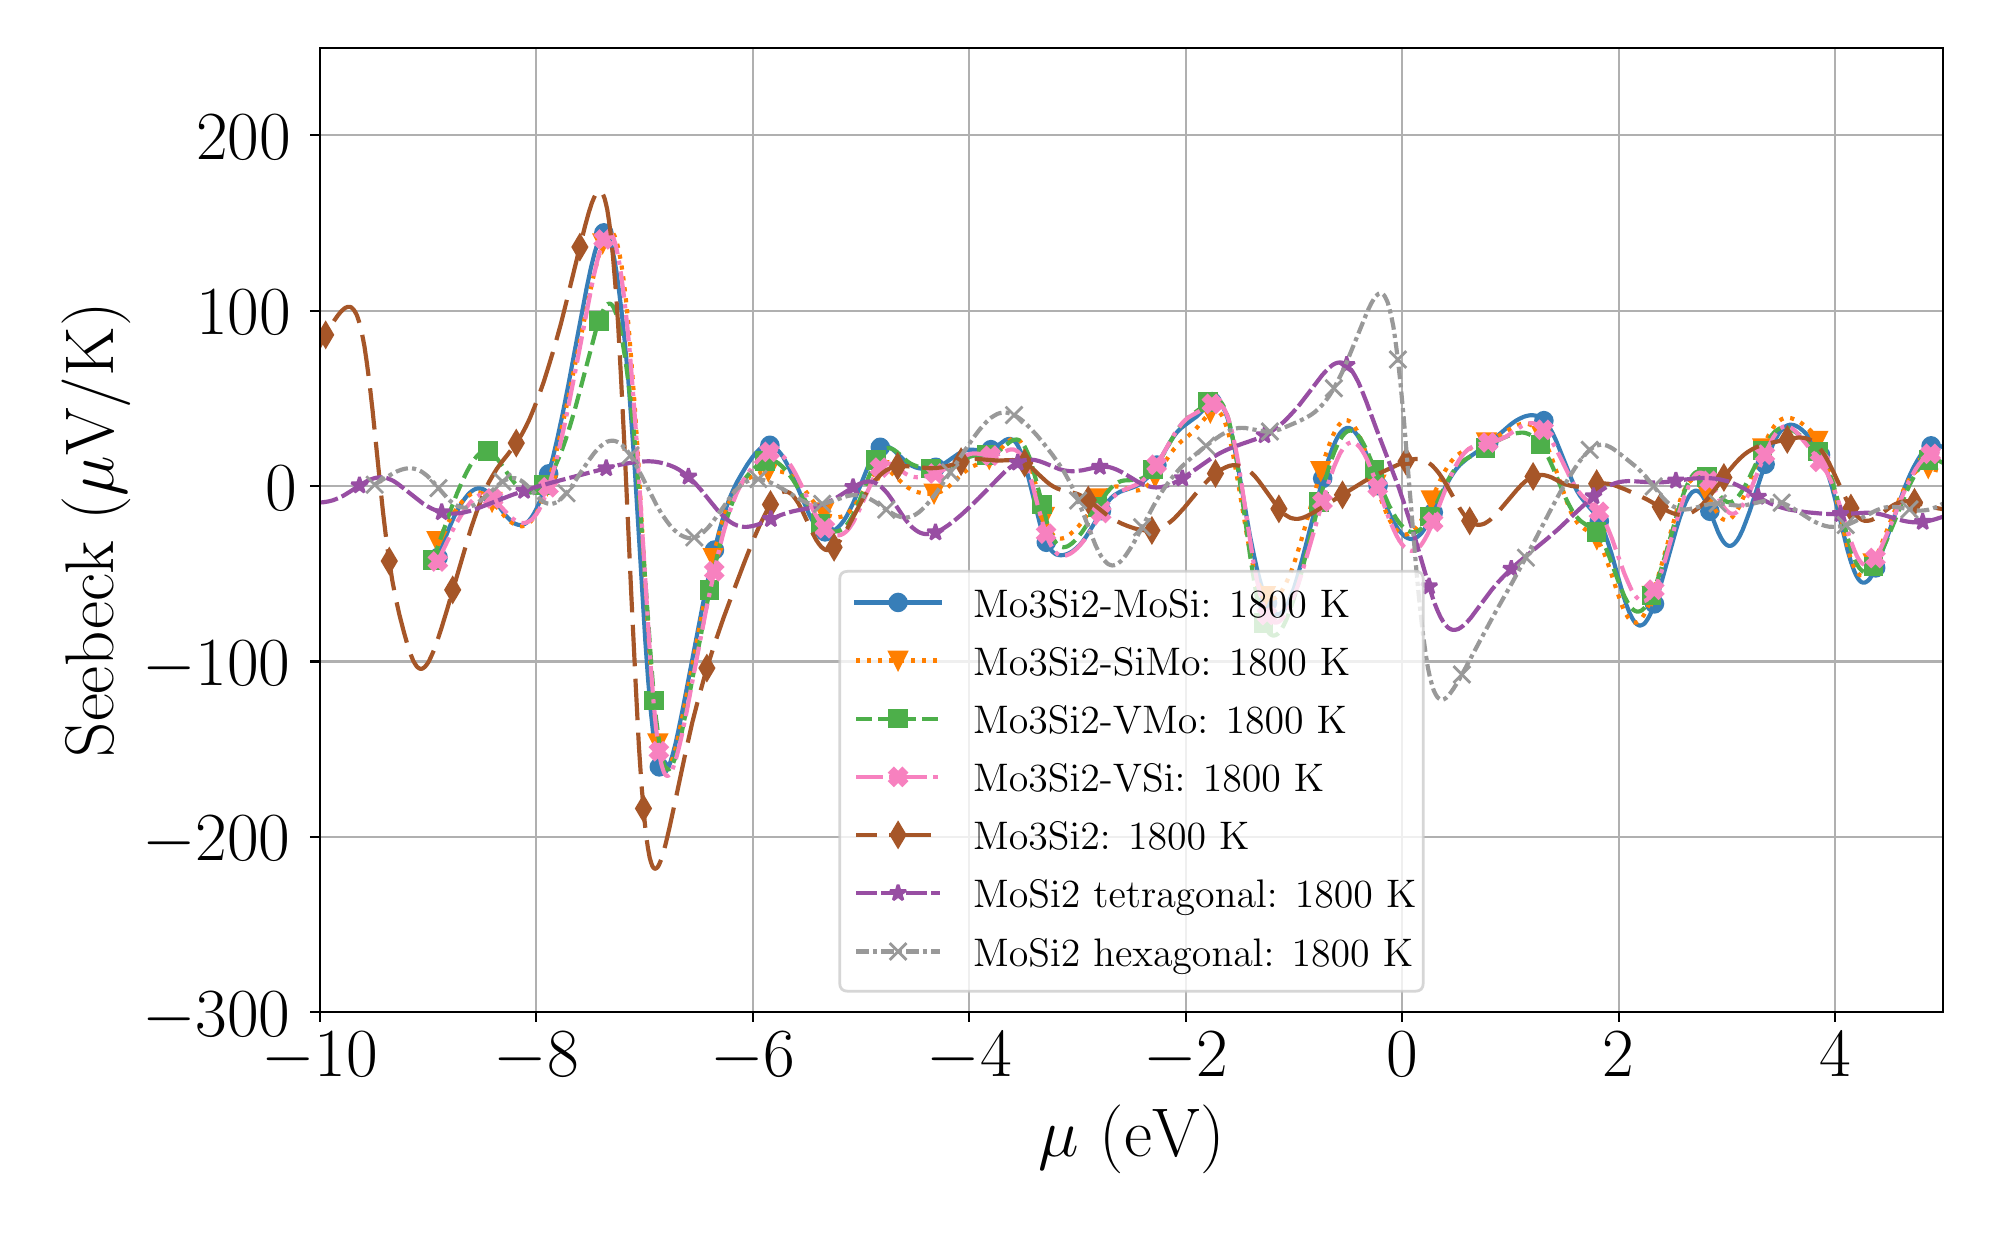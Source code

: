 \begingroup%
\makeatletter%
\begin{pgfpicture}%
\pgfpathrectangle{\pgfpointorigin}{\pgfqpoint{9.678in}{5.9in}}%
\pgfusepath{use as bounding box, clip}%
\begin{pgfscope}%
\pgfsetbuttcap%
\pgfsetmiterjoin%
\definecolor{currentfill}{rgb}{1.0,1.0,1.0}%
\pgfsetfillcolor{currentfill}%
\pgfsetlinewidth{0.0pt}%
\definecolor{currentstroke}{rgb}{1.0,1.0,1.0}%
\pgfsetstrokecolor{currentstroke}%
\pgfsetdash{}{0pt}%
\pgfpathmoveto{\pgfqpoint{0.0in}{0.0in}}%
\pgfpathlineto{\pgfqpoint{9.678in}{0.0in}}%
\pgfpathlineto{\pgfqpoint{9.678in}{5.9in}}%
\pgfpathlineto{\pgfqpoint{0.0in}{5.9in}}%
\pgfpathlineto{\pgfqpoint{0.0in}{0.0in}}%
\pgfpathclose%
\pgfusepath{fill}%
\end{pgfscope}%
\begin{pgfscope}%
\pgfsetbuttcap%
\pgfsetmiterjoin%
\definecolor{currentfill}{rgb}{1.0,1.0,1.0}%
\pgfsetfillcolor{currentfill}%
\pgfsetlinewidth{0.0pt}%
\definecolor{currentstroke}{rgb}{0.0,0.0,0.0}%
\pgfsetstrokecolor{currentstroke}%
\pgfsetstrokeopacity{0.0}%
\pgfsetdash{}{0pt}%
\pgfpathmoveto{\pgfqpoint{1.46in}{0.978in}}%
\pgfpathlineto{\pgfqpoint{9.578in}{0.978in}}%
\pgfpathlineto{\pgfqpoint{9.578in}{5.8in}}%
\pgfpathlineto{\pgfqpoint{1.46in}{5.8in}}%
\pgfpathlineto{\pgfqpoint{1.46in}{0.978in}}%
\pgfpathclose%
\pgfusepath{fill}%
\end{pgfscope}%
\begin{pgfscope}%
\pgfpathrectangle{\pgfqpoint{1.46in}{0.978in}}{\pgfqpoint{8.118in}{4.822in}}%
\pgfusepath{clip}%
\pgfsetrectcap%
\pgfsetroundjoin%
\pgfsetlinewidth{0.803pt}%
\definecolor{currentstroke}{rgb}{0.69,0.69,0.69}%
\pgfsetstrokecolor{currentstroke}%
\pgfsetdash{}{0pt}%
\pgfpathmoveto{\pgfqpoint{1.46in}{0.978in}}%
\pgfpathlineto{\pgfqpoint{1.46in}{5.8in}}%
\pgfusepath{stroke}%
\end{pgfscope}%
\begin{pgfscope}%
\pgfsetbuttcap%
\pgfsetroundjoin%
\definecolor{currentfill}{rgb}{0.0,0.0,0.0}%
\pgfsetfillcolor{currentfill}%
\pgfsetlinewidth{0.803pt}%
\definecolor{currentstroke}{rgb}{0.0,0.0,0.0}%
\pgfsetstrokecolor{currentstroke}%
\pgfsetdash{}{0pt}%
\pgfsys@defobject{currentmarker}{\pgfqpoint{0.0in}{-0.049in}}{\pgfqpoint{0.0in}{0.0in}}{%
\pgfpathmoveto{\pgfqpoint{0.0in}{0.0in}}%
\pgfpathlineto{\pgfqpoint{0.0in}{-0.049in}}%
\pgfusepath{stroke,fill}%
}%
\begin{pgfscope}%
\pgfsys@transformshift{1.46in}{0.978in}%
\pgfsys@useobject{currentmarker}{}%
\end{pgfscope}%
\end{pgfscope}%
\begin{pgfscope}%
\definecolor{textcolor}{rgb}{0.0,0.0,0.0}%
\pgfsetstrokecolor{textcolor}%
\pgfsetfillcolor{textcolor}%
\pgftext[x=1.46in,y=0.88in,,top]{\color{textcolor}\rmfamily\fontsize{25.0}{30.0}\selectfont \(\displaystyle {\ensuremath{-}10}\)}%
\end{pgfscope}%
\begin{pgfscope}%
\pgfpathrectangle{\pgfqpoint{1.46in}{0.978in}}{\pgfqpoint{8.118in}{4.822in}}%
\pgfusepath{clip}%
\pgfsetrectcap%
\pgfsetroundjoin%
\pgfsetlinewidth{0.803pt}%
\definecolor{currentstroke}{rgb}{0.69,0.69,0.69}%
\pgfsetstrokecolor{currentstroke}%
\pgfsetdash{}{0pt}%
\pgfpathmoveto{\pgfqpoint{2.542in}{0.978in}}%
\pgfpathlineto{\pgfqpoint{2.542in}{5.8in}}%
\pgfusepath{stroke}%
\end{pgfscope}%
\begin{pgfscope}%
\pgfsetbuttcap%
\pgfsetroundjoin%
\definecolor{currentfill}{rgb}{0.0,0.0,0.0}%
\pgfsetfillcolor{currentfill}%
\pgfsetlinewidth{0.803pt}%
\definecolor{currentstroke}{rgb}{0.0,0.0,0.0}%
\pgfsetstrokecolor{currentstroke}%
\pgfsetdash{}{0pt}%
\pgfsys@defobject{currentmarker}{\pgfqpoint{0.0in}{-0.049in}}{\pgfqpoint{0.0in}{0.0in}}{%
\pgfpathmoveto{\pgfqpoint{0.0in}{0.0in}}%
\pgfpathlineto{\pgfqpoint{0.0in}{-0.049in}}%
\pgfusepath{stroke,fill}%
}%
\begin{pgfscope}%
\pgfsys@transformshift{2.542in}{0.978in}%
\pgfsys@useobject{currentmarker}{}%
\end{pgfscope}%
\end{pgfscope}%
\begin{pgfscope}%
\definecolor{textcolor}{rgb}{0.0,0.0,0.0}%
\pgfsetstrokecolor{textcolor}%
\pgfsetfillcolor{textcolor}%
\pgftext[x=2.542in,y=0.88in,,top]{\color{textcolor}\rmfamily\fontsize{25.0}{30.0}\selectfont \(\displaystyle {\ensuremath{-}8}\)}%
\end{pgfscope}%
\begin{pgfscope}%
\pgfpathrectangle{\pgfqpoint{1.46in}{0.978in}}{\pgfqpoint{8.118in}{4.822in}}%
\pgfusepath{clip}%
\pgfsetrectcap%
\pgfsetroundjoin%
\pgfsetlinewidth{0.803pt}%
\definecolor{currentstroke}{rgb}{0.69,0.69,0.69}%
\pgfsetstrokecolor{currentstroke}%
\pgfsetdash{}{0pt}%
\pgfpathmoveto{\pgfqpoint{3.625in}{0.978in}}%
\pgfpathlineto{\pgfqpoint{3.625in}{5.8in}}%
\pgfusepath{stroke}%
\end{pgfscope}%
\begin{pgfscope}%
\pgfsetbuttcap%
\pgfsetroundjoin%
\definecolor{currentfill}{rgb}{0.0,0.0,0.0}%
\pgfsetfillcolor{currentfill}%
\pgfsetlinewidth{0.803pt}%
\definecolor{currentstroke}{rgb}{0.0,0.0,0.0}%
\pgfsetstrokecolor{currentstroke}%
\pgfsetdash{}{0pt}%
\pgfsys@defobject{currentmarker}{\pgfqpoint{0.0in}{-0.049in}}{\pgfqpoint{0.0in}{0.0in}}{%
\pgfpathmoveto{\pgfqpoint{0.0in}{0.0in}}%
\pgfpathlineto{\pgfqpoint{0.0in}{-0.049in}}%
\pgfusepath{stroke,fill}%
}%
\begin{pgfscope}%
\pgfsys@transformshift{3.625in}{0.978in}%
\pgfsys@useobject{currentmarker}{}%
\end{pgfscope}%
\end{pgfscope}%
\begin{pgfscope}%
\definecolor{textcolor}{rgb}{0.0,0.0,0.0}%
\pgfsetstrokecolor{textcolor}%
\pgfsetfillcolor{textcolor}%
\pgftext[x=3.625in,y=0.88in,,top]{\color{textcolor}\rmfamily\fontsize{25.0}{30.0}\selectfont \(\displaystyle {\ensuremath{-}6}\)}%
\end{pgfscope}%
\begin{pgfscope}%
\pgfpathrectangle{\pgfqpoint{1.46in}{0.978in}}{\pgfqpoint{8.118in}{4.822in}}%
\pgfusepath{clip}%
\pgfsetrectcap%
\pgfsetroundjoin%
\pgfsetlinewidth{0.803pt}%
\definecolor{currentstroke}{rgb}{0.69,0.69,0.69}%
\pgfsetstrokecolor{currentstroke}%
\pgfsetdash{}{0pt}%
\pgfpathmoveto{\pgfqpoint{4.707in}{0.978in}}%
\pgfpathlineto{\pgfqpoint{4.707in}{5.8in}}%
\pgfusepath{stroke}%
\end{pgfscope}%
\begin{pgfscope}%
\pgfsetbuttcap%
\pgfsetroundjoin%
\definecolor{currentfill}{rgb}{0.0,0.0,0.0}%
\pgfsetfillcolor{currentfill}%
\pgfsetlinewidth{0.803pt}%
\definecolor{currentstroke}{rgb}{0.0,0.0,0.0}%
\pgfsetstrokecolor{currentstroke}%
\pgfsetdash{}{0pt}%
\pgfsys@defobject{currentmarker}{\pgfqpoint{0.0in}{-0.049in}}{\pgfqpoint{0.0in}{0.0in}}{%
\pgfpathmoveto{\pgfqpoint{0.0in}{0.0in}}%
\pgfpathlineto{\pgfqpoint{0.0in}{-0.049in}}%
\pgfusepath{stroke,fill}%
}%
\begin{pgfscope}%
\pgfsys@transformshift{4.707in}{0.978in}%
\pgfsys@useobject{currentmarker}{}%
\end{pgfscope}%
\end{pgfscope}%
\begin{pgfscope}%
\definecolor{textcolor}{rgb}{0.0,0.0,0.0}%
\pgfsetstrokecolor{textcolor}%
\pgfsetfillcolor{textcolor}%
\pgftext[x=4.707in,y=0.88in,,top]{\color{textcolor}\rmfamily\fontsize{25.0}{30.0}\selectfont \(\displaystyle {\ensuremath{-}4}\)}%
\end{pgfscope}%
\begin{pgfscope}%
\pgfpathrectangle{\pgfqpoint{1.46in}{0.978in}}{\pgfqpoint{8.118in}{4.822in}}%
\pgfusepath{clip}%
\pgfsetrectcap%
\pgfsetroundjoin%
\pgfsetlinewidth{0.803pt}%
\definecolor{currentstroke}{rgb}{0.69,0.69,0.69}%
\pgfsetstrokecolor{currentstroke}%
\pgfsetdash{}{0pt}%
\pgfpathmoveto{\pgfqpoint{5.79in}{0.978in}}%
\pgfpathlineto{\pgfqpoint{5.79in}{5.8in}}%
\pgfusepath{stroke}%
\end{pgfscope}%
\begin{pgfscope}%
\pgfsetbuttcap%
\pgfsetroundjoin%
\definecolor{currentfill}{rgb}{0.0,0.0,0.0}%
\pgfsetfillcolor{currentfill}%
\pgfsetlinewidth{0.803pt}%
\definecolor{currentstroke}{rgb}{0.0,0.0,0.0}%
\pgfsetstrokecolor{currentstroke}%
\pgfsetdash{}{0pt}%
\pgfsys@defobject{currentmarker}{\pgfqpoint{0.0in}{-0.049in}}{\pgfqpoint{0.0in}{0.0in}}{%
\pgfpathmoveto{\pgfqpoint{0.0in}{0.0in}}%
\pgfpathlineto{\pgfqpoint{0.0in}{-0.049in}}%
\pgfusepath{stroke,fill}%
}%
\begin{pgfscope}%
\pgfsys@transformshift{5.79in}{0.978in}%
\pgfsys@useobject{currentmarker}{}%
\end{pgfscope}%
\end{pgfscope}%
\begin{pgfscope}%
\definecolor{textcolor}{rgb}{0.0,0.0,0.0}%
\pgfsetstrokecolor{textcolor}%
\pgfsetfillcolor{textcolor}%
\pgftext[x=5.79in,y=0.88in,,top]{\color{textcolor}\rmfamily\fontsize{25.0}{30.0}\selectfont \(\displaystyle {\ensuremath{-}2}\)}%
\end{pgfscope}%
\begin{pgfscope}%
\pgfpathrectangle{\pgfqpoint{1.46in}{0.978in}}{\pgfqpoint{8.118in}{4.822in}}%
\pgfusepath{clip}%
\pgfsetrectcap%
\pgfsetroundjoin%
\pgfsetlinewidth{0.803pt}%
\definecolor{currentstroke}{rgb}{0.69,0.69,0.69}%
\pgfsetstrokecolor{currentstroke}%
\pgfsetdash{}{0pt}%
\pgfpathmoveto{\pgfqpoint{6.872in}{0.978in}}%
\pgfpathlineto{\pgfqpoint{6.872in}{5.8in}}%
\pgfusepath{stroke}%
\end{pgfscope}%
\begin{pgfscope}%
\pgfsetbuttcap%
\pgfsetroundjoin%
\definecolor{currentfill}{rgb}{0.0,0.0,0.0}%
\pgfsetfillcolor{currentfill}%
\pgfsetlinewidth{0.803pt}%
\definecolor{currentstroke}{rgb}{0.0,0.0,0.0}%
\pgfsetstrokecolor{currentstroke}%
\pgfsetdash{}{0pt}%
\pgfsys@defobject{currentmarker}{\pgfqpoint{0.0in}{-0.049in}}{\pgfqpoint{0.0in}{0.0in}}{%
\pgfpathmoveto{\pgfqpoint{0.0in}{0.0in}}%
\pgfpathlineto{\pgfqpoint{0.0in}{-0.049in}}%
\pgfusepath{stroke,fill}%
}%
\begin{pgfscope}%
\pgfsys@transformshift{6.872in}{0.978in}%
\pgfsys@useobject{currentmarker}{}%
\end{pgfscope}%
\end{pgfscope}%
\begin{pgfscope}%
\definecolor{textcolor}{rgb}{0.0,0.0,0.0}%
\pgfsetstrokecolor{textcolor}%
\pgfsetfillcolor{textcolor}%
\pgftext[x=6.872in,y=0.88in,,top]{\color{textcolor}\rmfamily\fontsize{25.0}{30.0}\selectfont \(\displaystyle {0}\)}%
\end{pgfscope}%
\begin{pgfscope}%
\pgfpathrectangle{\pgfqpoint{1.46in}{0.978in}}{\pgfqpoint{8.118in}{4.822in}}%
\pgfusepath{clip}%
\pgfsetrectcap%
\pgfsetroundjoin%
\pgfsetlinewidth{0.803pt}%
\definecolor{currentstroke}{rgb}{0.69,0.69,0.69}%
\pgfsetstrokecolor{currentstroke}%
\pgfsetdash{}{0pt}%
\pgfpathmoveto{\pgfqpoint{7.955in}{0.978in}}%
\pgfpathlineto{\pgfqpoint{7.955in}{5.8in}}%
\pgfusepath{stroke}%
\end{pgfscope}%
\begin{pgfscope}%
\pgfsetbuttcap%
\pgfsetroundjoin%
\definecolor{currentfill}{rgb}{0.0,0.0,0.0}%
\pgfsetfillcolor{currentfill}%
\pgfsetlinewidth{0.803pt}%
\definecolor{currentstroke}{rgb}{0.0,0.0,0.0}%
\pgfsetstrokecolor{currentstroke}%
\pgfsetdash{}{0pt}%
\pgfsys@defobject{currentmarker}{\pgfqpoint{0.0in}{-0.049in}}{\pgfqpoint{0.0in}{0.0in}}{%
\pgfpathmoveto{\pgfqpoint{0.0in}{0.0in}}%
\pgfpathlineto{\pgfqpoint{0.0in}{-0.049in}}%
\pgfusepath{stroke,fill}%
}%
\begin{pgfscope}%
\pgfsys@transformshift{7.955in}{0.978in}%
\pgfsys@useobject{currentmarker}{}%
\end{pgfscope}%
\end{pgfscope}%
\begin{pgfscope}%
\definecolor{textcolor}{rgb}{0.0,0.0,0.0}%
\pgfsetstrokecolor{textcolor}%
\pgfsetfillcolor{textcolor}%
\pgftext[x=7.955in,y=0.88in,,top]{\color{textcolor}\rmfamily\fontsize{25.0}{30.0}\selectfont \(\displaystyle {2}\)}%
\end{pgfscope}%
\begin{pgfscope}%
\pgfpathrectangle{\pgfqpoint{1.46in}{0.978in}}{\pgfqpoint{8.118in}{4.822in}}%
\pgfusepath{clip}%
\pgfsetrectcap%
\pgfsetroundjoin%
\pgfsetlinewidth{0.803pt}%
\definecolor{currentstroke}{rgb}{0.69,0.69,0.69}%
\pgfsetstrokecolor{currentstroke}%
\pgfsetdash{}{0pt}%
\pgfpathmoveto{\pgfqpoint{9.037in}{0.978in}}%
\pgfpathlineto{\pgfqpoint{9.037in}{5.8in}}%
\pgfusepath{stroke}%
\end{pgfscope}%
\begin{pgfscope}%
\pgfsetbuttcap%
\pgfsetroundjoin%
\definecolor{currentfill}{rgb}{0.0,0.0,0.0}%
\pgfsetfillcolor{currentfill}%
\pgfsetlinewidth{0.803pt}%
\definecolor{currentstroke}{rgb}{0.0,0.0,0.0}%
\pgfsetstrokecolor{currentstroke}%
\pgfsetdash{}{0pt}%
\pgfsys@defobject{currentmarker}{\pgfqpoint{0.0in}{-0.049in}}{\pgfqpoint{0.0in}{0.0in}}{%
\pgfpathmoveto{\pgfqpoint{0.0in}{0.0in}}%
\pgfpathlineto{\pgfqpoint{0.0in}{-0.049in}}%
\pgfusepath{stroke,fill}%
}%
\begin{pgfscope}%
\pgfsys@transformshift{9.037in}{0.978in}%
\pgfsys@useobject{currentmarker}{}%
\end{pgfscope}%
\end{pgfscope}%
\begin{pgfscope}%
\definecolor{textcolor}{rgb}{0.0,0.0,0.0}%
\pgfsetstrokecolor{textcolor}%
\pgfsetfillcolor{textcolor}%
\pgftext[x=9.037in,y=0.88in,,top]{\color{textcolor}\rmfamily\fontsize{25.0}{30.0}\selectfont \(\displaystyle {4}\)}%
\end{pgfscope}%
\begin{pgfscope}%
\definecolor{textcolor}{rgb}{0.0,0.0,0.0}%
\pgfsetstrokecolor{textcolor}%
\pgfsetfillcolor{textcolor}%
\pgftext[x=5.519in,y=0.516in,,top]{\color{textcolor}\rmfamily\fontsize{30.0}{36.0}\selectfont \(\displaystyle \mu\) (eV)}%
\end{pgfscope}%
\begin{pgfscope}%
\pgfpathrectangle{\pgfqpoint{1.46in}{0.978in}}{\pgfqpoint{8.118in}{4.822in}}%
\pgfusepath{clip}%
\pgfsetrectcap%
\pgfsetroundjoin%
\pgfsetlinewidth{0.803pt}%
\definecolor{currentstroke}{rgb}{0.69,0.69,0.69}%
\pgfsetstrokecolor{currentstroke}%
\pgfsetdash{}{0pt}%
\pgfpathmoveto{\pgfqpoint{1.46in}{0.978in}}%
\pgfpathlineto{\pgfqpoint{9.578in}{0.978in}}%
\pgfusepath{stroke}%
\end{pgfscope}%
\begin{pgfscope}%
\pgfsetbuttcap%
\pgfsetroundjoin%
\definecolor{currentfill}{rgb}{0.0,0.0,0.0}%
\pgfsetfillcolor{currentfill}%
\pgfsetlinewidth{0.803pt}%
\definecolor{currentstroke}{rgb}{0.0,0.0,0.0}%
\pgfsetstrokecolor{currentstroke}%
\pgfsetdash{}{0pt}%
\pgfsys@defobject{currentmarker}{\pgfqpoint{-0.049in}{0.0in}}{\pgfqpoint{-0.0in}{0.0in}}{%
\pgfpathmoveto{\pgfqpoint{-0.0in}{0.0in}}%
\pgfpathlineto{\pgfqpoint{-0.049in}{0.0in}}%
\pgfusepath{stroke,fill}%
}%
\begin{pgfscope}%
\pgfsys@transformshift{1.46in}{0.978in}%
\pgfsys@useobject{currentmarker}{}%
\end{pgfscope}%
\end{pgfscope}%
\begin{pgfscope}%
\definecolor{textcolor}{rgb}{0.0,0.0,0.0}%
\pgfsetstrokecolor{textcolor}%
\pgfsetfillcolor{textcolor}%
\pgftext[x=0.572in, y=0.857in, left, base]{\color{textcolor}\rmfamily\fontsize{25.0}{30.0}\selectfont \(\displaystyle {\ensuremath{-}300}\)}%
\end{pgfscope}%
\begin{pgfscope}%
\pgfpathrectangle{\pgfqpoint{1.46in}{0.978in}}{\pgfqpoint{8.118in}{4.822in}}%
\pgfusepath{clip}%
\pgfsetrectcap%
\pgfsetroundjoin%
\pgfsetlinewidth{0.803pt}%
\definecolor{currentstroke}{rgb}{0.69,0.69,0.69}%
\pgfsetstrokecolor{currentstroke}%
\pgfsetdash{}{0pt}%
\pgfpathmoveto{\pgfqpoint{1.46in}{1.854in}}%
\pgfpathlineto{\pgfqpoint{9.578in}{1.854in}}%
\pgfusepath{stroke}%
\end{pgfscope}%
\begin{pgfscope}%
\pgfsetbuttcap%
\pgfsetroundjoin%
\definecolor{currentfill}{rgb}{0.0,0.0,0.0}%
\pgfsetfillcolor{currentfill}%
\pgfsetlinewidth{0.803pt}%
\definecolor{currentstroke}{rgb}{0.0,0.0,0.0}%
\pgfsetstrokecolor{currentstroke}%
\pgfsetdash{}{0pt}%
\pgfsys@defobject{currentmarker}{\pgfqpoint{-0.049in}{0.0in}}{\pgfqpoint{-0.0in}{0.0in}}{%
\pgfpathmoveto{\pgfqpoint{-0.0in}{0.0in}}%
\pgfpathlineto{\pgfqpoint{-0.049in}{0.0in}}%
\pgfusepath{stroke,fill}%
}%
\begin{pgfscope}%
\pgfsys@transformshift{1.46in}{1.854in}%
\pgfsys@useobject{currentmarker}{}%
\end{pgfscope}%
\end{pgfscope}%
\begin{pgfscope}%
\definecolor{textcolor}{rgb}{0.0,0.0,0.0}%
\pgfsetstrokecolor{textcolor}%
\pgfsetfillcolor{textcolor}%
\pgftext[x=0.572in, y=1.734in, left, base]{\color{textcolor}\rmfamily\fontsize{25.0}{30.0}\selectfont \(\displaystyle {\ensuremath{-}200}\)}%
\end{pgfscope}%
\begin{pgfscope}%
\pgfpathrectangle{\pgfqpoint{1.46in}{0.978in}}{\pgfqpoint{8.118in}{4.822in}}%
\pgfusepath{clip}%
\pgfsetrectcap%
\pgfsetroundjoin%
\pgfsetlinewidth{0.803pt}%
\definecolor{currentstroke}{rgb}{0.69,0.69,0.69}%
\pgfsetstrokecolor{currentstroke}%
\pgfsetdash{}{0pt}%
\pgfpathmoveto{\pgfqpoint{1.46in}{2.731in}}%
\pgfpathlineto{\pgfqpoint{9.578in}{2.731in}}%
\pgfusepath{stroke}%
\end{pgfscope}%
\begin{pgfscope}%
\pgfsetbuttcap%
\pgfsetroundjoin%
\definecolor{currentfill}{rgb}{0.0,0.0,0.0}%
\pgfsetfillcolor{currentfill}%
\pgfsetlinewidth{0.803pt}%
\definecolor{currentstroke}{rgb}{0.0,0.0,0.0}%
\pgfsetstrokecolor{currentstroke}%
\pgfsetdash{}{0pt}%
\pgfsys@defobject{currentmarker}{\pgfqpoint{-0.049in}{0.0in}}{\pgfqpoint{-0.0in}{0.0in}}{%
\pgfpathmoveto{\pgfqpoint{-0.0in}{0.0in}}%
\pgfpathlineto{\pgfqpoint{-0.049in}{0.0in}}%
\pgfusepath{stroke,fill}%
}%
\begin{pgfscope}%
\pgfsys@transformshift{1.46in}{2.731in}%
\pgfsys@useobject{currentmarker}{}%
\end{pgfscope}%
\end{pgfscope}%
\begin{pgfscope}%
\definecolor{textcolor}{rgb}{0.0,0.0,0.0}%
\pgfsetstrokecolor{textcolor}%
\pgfsetfillcolor{textcolor}%
\pgftext[x=0.572in, y=2.611in, left, base]{\color{textcolor}\rmfamily\fontsize{25.0}{30.0}\selectfont \(\displaystyle {\ensuremath{-}100}\)}%
\end{pgfscope}%
\begin{pgfscope}%
\pgfpathrectangle{\pgfqpoint{1.46in}{0.978in}}{\pgfqpoint{8.118in}{4.822in}}%
\pgfusepath{clip}%
\pgfsetrectcap%
\pgfsetroundjoin%
\pgfsetlinewidth{0.803pt}%
\definecolor{currentstroke}{rgb}{0.69,0.69,0.69}%
\pgfsetstrokecolor{currentstroke}%
\pgfsetdash{}{0pt}%
\pgfpathmoveto{\pgfqpoint{1.46in}{3.608in}}%
\pgfpathlineto{\pgfqpoint{9.578in}{3.608in}}%
\pgfusepath{stroke}%
\end{pgfscope}%
\begin{pgfscope}%
\pgfsetbuttcap%
\pgfsetroundjoin%
\definecolor{currentfill}{rgb}{0.0,0.0,0.0}%
\pgfsetfillcolor{currentfill}%
\pgfsetlinewidth{0.803pt}%
\definecolor{currentstroke}{rgb}{0.0,0.0,0.0}%
\pgfsetstrokecolor{currentstroke}%
\pgfsetdash{}{0pt}%
\pgfsys@defobject{currentmarker}{\pgfqpoint{-0.049in}{0.0in}}{\pgfqpoint{-0.0in}{0.0in}}{%
\pgfpathmoveto{\pgfqpoint{-0.0in}{0.0in}}%
\pgfpathlineto{\pgfqpoint{-0.049in}{0.0in}}%
\pgfusepath{stroke,fill}%
}%
\begin{pgfscope}%
\pgfsys@transformshift{1.46in}{3.608in}%
\pgfsys@useobject{currentmarker}{}%
\end{pgfscope}%
\end{pgfscope}%
\begin{pgfscope}%
\definecolor{textcolor}{rgb}{0.0,0.0,0.0}%
\pgfsetstrokecolor{textcolor}%
\pgfsetfillcolor{textcolor}%
\pgftext[x=1.189in, y=3.488in, left, base]{\color{textcolor}\rmfamily\fontsize{25.0}{30.0}\selectfont \(\displaystyle {0}\)}%
\end{pgfscope}%
\begin{pgfscope}%
\pgfpathrectangle{\pgfqpoint{1.46in}{0.978in}}{\pgfqpoint{8.118in}{4.822in}}%
\pgfusepath{clip}%
\pgfsetrectcap%
\pgfsetroundjoin%
\pgfsetlinewidth{0.803pt}%
\definecolor{currentstroke}{rgb}{0.69,0.69,0.69}%
\pgfsetstrokecolor{currentstroke}%
\pgfsetdash{}{0pt}%
\pgfpathmoveto{\pgfqpoint{1.46in}{4.485in}}%
\pgfpathlineto{\pgfqpoint{9.578in}{4.485in}}%
\pgfusepath{stroke}%
\end{pgfscope}%
\begin{pgfscope}%
\pgfsetbuttcap%
\pgfsetroundjoin%
\definecolor{currentfill}{rgb}{0.0,0.0,0.0}%
\pgfsetfillcolor{currentfill}%
\pgfsetlinewidth{0.803pt}%
\definecolor{currentstroke}{rgb}{0.0,0.0,0.0}%
\pgfsetstrokecolor{currentstroke}%
\pgfsetdash{}{0pt}%
\pgfsys@defobject{currentmarker}{\pgfqpoint{-0.049in}{0.0in}}{\pgfqpoint{-0.0in}{0.0in}}{%
\pgfpathmoveto{\pgfqpoint{-0.0in}{0.0in}}%
\pgfpathlineto{\pgfqpoint{-0.049in}{0.0in}}%
\pgfusepath{stroke,fill}%
}%
\begin{pgfscope}%
\pgfsys@transformshift{1.46in}{4.485in}%
\pgfsys@useobject{currentmarker}{}%
\end{pgfscope}%
\end{pgfscope}%
\begin{pgfscope}%
\definecolor{textcolor}{rgb}{0.0,0.0,0.0}%
\pgfsetstrokecolor{textcolor}%
\pgfsetfillcolor{textcolor}%
\pgftext[x=0.842in, y=4.364in, left, base]{\color{textcolor}\rmfamily\fontsize{25.0}{30.0}\selectfont \(\displaystyle {100}\)}%
\end{pgfscope}%
\begin{pgfscope}%
\pgfpathrectangle{\pgfqpoint{1.46in}{0.978in}}{\pgfqpoint{8.118in}{4.822in}}%
\pgfusepath{clip}%
\pgfsetrectcap%
\pgfsetroundjoin%
\pgfsetlinewidth{0.803pt}%
\definecolor{currentstroke}{rgb}{0.69,0.69,0.69}%
\pgfsetstrokecolor{currentstroke}%
\pgfsetdash{}{0pt}%
\pgfpathmoveto{\pgfqpoint{1.46in}{5.362in}}%
\pgfpathlineto{\pgfqpoint{9.578in}{5.362in}}%
\pgfusepath{stroke}%
\end{pgfscope}%
\begin{pgfscope}%
\pgfsetbuttcap%
\pgfsetroundjoin%
\definecolor{currentfill}{rgb}{0.0,0.0,0.0}%
\pgfsetfillcolor{currentfill}%
\pgfsetlinewidth{0.803pt}%
\definecolor{currentstroke}{rgb}{0.0,0.0,0.0}%
\pgfsetstrokecolor{currentstroke}%
\pgfsetdash{}{0pt}%
\pgfsys@defobject{currentmarker}{\pgfqpoint{-0.049in}{0.0in}}{\pgfqpoint{-0.0in}{0.0in}}{%
\pgfpathmoveto{\pgfqpoint{-0.0in}{0.0in}}%
\pgfpathlineto{\pgfqpoint{-0.049in}{0.0in}}%
\pgfusepath{stroke,fill}%
}%
\begin{pgfscope}%
\pgfsys@transformshift{1.46in}{5.362in}%
\pgfsys@useobject{currentmarker}{}%
\end{pgfscope}%
\end{pgfscope}%
\begin{pgfscope}%
\definecolor{textcolor}{rgb}{0.0,0.0,0.0}%
\pgfsetstrokecolor{textcolor}%
\pgfsetfillcolor{textcolor}%
\pgftext[x=0.842in, y=5.241in, left, base]{\color{textcolor}\rmfamily\fontsize{25.0}{30.0}\selectfont \(\displaystyle {200}\)}%
\end{pgfscope}%
\begin{pgfscope}%
\definecolor{textcolor}{rgb}{0.0,0.0,0.0}%
\pgfsetstrokecolor{textcolor}%
\pgfsetfillcolor{textcolor}%
\pgftext[x=0.516in,y=3.389in,,bottom,rotate=90.0]{\color{textcolor}\rmfamily\fontsize{30.0}{36.0}\selectfont Seebeck (\(\displaystyle \mu\)V/K)}%
\end{pgfscope}%
\begin{pgfscope}%
\pgfpathrectangle{\pgfqpoint{1.46in}{0.978in}}{\pgfqpoint{8.118in}{4.822in}}%
\pgfusepath{clip}%
\pgfsetrectcap%
\pgfsetroundjoin%
\pgfsetlinewidth{1.506pt}%
\definecolor{currentstroke}{rgb}{0.216,0.494,0.722}%
\pgfsetstrokecolor{currentstroke}%
\pgfsetdash{}{0pt}%
\pgfpathmoveto{\pgfqpoint{2.052in}{3.251in}}%
\pgfpathlineto{\pgfqpoint{2.096in}{3.37in}}%
\pgfpathlineto{\pgfqpoint{2.118in}{3.423in}}%
\pgfpathlineto{\pgfqpoint{2.137in}{3.465in}}%
\pgfpathlineto{\pgfqpoint{2.157in}{3.501in}}%
\pgfpathlineto{\pgfqpoint{2.173in}{3.528in}}%
\pgfpathlineto{\pgfqpoint{2.19in}{3.551in}}%
\pgfpathlineto{\pgfqpoint{2.204in}{3.568in}}%
\pgfpathlineto{\pgfqpoint{2.217in}{3.58in}}%
\pgfpathlineto{\pgfqpoint{2.229in}{3.588in}}%
\pgfpathlineto{\pgfqpoint{2.24in}{3.594in}}%
\pgfpathlineto{\pgfqpoint{2.251in}{3.596in}}%
\pgfpathlineto{\pgfqpoint{2.262in}{3.596in}}%
\pgfpathlineto{\pgfqpoint{2.273in}{3.594in}}%
\pgfpathlineto{\pgfqpoint{2.284in}{3.589in}}%
\pgfpathlineto{\pgfqpoint{2.295in}{3.581in}}%
\pgfpathlineto{\pgfqpoint{2.309in}{3.568in}}%
\pgfpathlineto{\pgfqpoint{2.325in}{3.549in}}%
\pgfpathlineto{\pgfqpoint{2.347in}{3.519in}}%
\pgfpathlineto{\pgfqpoint{2.386in}{3.466in}}%
\pgfpathlineto{\pgfqpoint{2.403in}{3.447in}}%
\pgfpathlineto{\pgfqpoint{2.417in}{3.434in}}%
\pgfpathlineto{\pgfqpoint{2.43in}{3.423in}}%
\pgfpathlineto{\pgfqpoint{2.441in}{3.418in}}%
\pgfpathlineto{\pgfqpoint{2.453in}{3.414in}}%
\pgfpathlineto{\pgfqpoint{2.464in}{3.413in}}%
\pgfpathlineto{\pgfqpoint{2.475in}{3.414in}}%
\pgfpathlineto{\pgfqpoint{2.486in}{3.419in}}%
\pgfpathlineto{\pgfqpoint{2.497in}{3.426in}}%
\pgfpathlineto{\pgfqpoint{2.508in}{3.437in}}%
\pgfpathlineto{\pgfqpoint{2.519in}{3.451in}}%
\pgfpathlineto{\pgfqpoint{2.53in}{3.468in}}%
\pgfpathlineto{\pgfqpoint{2.544in}{3.494in}}%
\pgfpathlineto{\pgfqpoint{2.558in}{3.525in}}%
\pgfpathlineto{\pgfqpoint{2.571in}{3.561in}}%
\pgfpathlineto{\pgfqpoint{2.588in}{3.612in}}%
\pgfpathlineto{\pgfqpoint{2.607in}{3.679in}}%
\pgfpathlineto{\pgfqpoint{2.627in}{3.754in}}%
\pgfpathlineto{\pgfqpoint{2.649in}{3.849in}}%
\pgfpathlineto{\pgfqpoint{2.674in}{3.965in}}%
\pgfpathlineto{\pgfqpoint{2.704in}{4.117in}}%
\pgfpathlineto{\pgfqpoint{2.748in}{4.352in}}%
\pgfpathlineto{\pgfqpoint{2.795in}{4.599in}}%
\pgfpathlineto{\pgfqpoint{2.817in}{4.703in}}%
\pgfpathlineto{\pgfqpoint{2.834in}{4.771in}}%
\pgfpathlineto{\pgfqpoint{2.848in}{4.818in}}%
\pgfpathlineto{\pgfqpoint{2.859in}{4.846in}}%
\pgfpathlineto{\pgfqpoint{2.867in}{4.862in}}%
\pgfpathlineto{\pgfqpoint{2.873in}{4.869in}}%
\pgfpathlineto{\pgfqpoint{2.878in}{4.873in}}%
\pgfpathlineto{\pgfqpoint{2.884in}{4.874in}}%
\pgfpathlineto{\pgfqpoint{2.889in}{4.873in}}%
\pgfpathlineto{\pgfqpoint{2.895in}{4.868in}}%
\pgfpathlineto{\pgfqpoint{2.9in}{4.86in}}%
\pgfpathlineto{\pgfqpoint{2.906in}{4.848in}}%
\pgfpathlineto{\pgfqpoint{2.914in}{4.824in}}%
\pgfpathlineto{\pgfqpoint{2.923in}{4.793in}}%
\pgfpathlineto{\pgfqpoint{2.934in}{4.739in}}%
\pgfpathlineto{\pgfqpoint{2.945in}{4.673in}}%
\pgfpathlineto{\pgfqpoint{2.958in}{4.574in}}%
\pgfpathlineto{\pgfqpoint{2.972in}{4.458in}}%
\pgfpathlineto{\pgfqpoint{2.986in}{4.325in}}%
\pgfpathlineto{\pgfqpoint{3.003in}{4.141in}}%
\pgfpathlineto{\pgfqpoint{3.019in}{3.929in}}%
\pgfpathlineto{\pgfqpoint{3.036in}{3.686in}}%
\pgfpathlineto{\pgfqpoint{3.058in}{3.328in}}%
\pgfpathlineto{\pgfqpoint{3.088in}{2.836in}}%
\pgfpathlineto{\pgfqpoint{3.102in}{2.642in}}%
\pgfpathlineto{\pgfqpoint{3.116in}{2.479in}}%
\pgfpathlineto{\pgfqpoint{3.127in}{2.374in}}%
\pgfpathlineto{\pgfqpoint{3.138in}{2.293in}}%
\pgfpathlineto{\pgfqpoint{3.146in}{2.247in}}%
\pgfpathlineto{\pgfqpoint{3.155in}{2.213in}}%
\pgfpathlineto{\pgfqpoint{3.163in}{2.19in}}%
\pgfpathlineto{\pgfqpoint{3.169in}{2.18in}}%
\pgfpathlineto{\pgfqpoint{3.174in}{2.175in}}%
\pgfpathlineto{\pgfqpoint{3.18in}{2.173in}}%
\pgfpathlineto{\pgfqpoint{3.185in}{2.175in}}%
\pgfpathlineto{\pgfqpoint{3.191in}{2.18in}}%
\pgfpathlineto{\pgfqpoint{3.196in}{2.188in}}%
\pgfpathlineto{\pgfqpoint{3.205in}{2.204in}}%
\pgfpathlineto{\pgfqpoint{3.213in}{2.226in}}%
\pgfpathlineto{\pgfqpoint{3.224in}{2.262in}}%
\pgfpathlineto{\pgfqpoint{3.238in}{2.315in}}%
\pgfpathlineto{\pgfqpoint{3.254in}{2.388in}}%
\pgfpathlineto{\pgfqpoint{3.276in}{2.496in}}%
\pgfpathlineto{\pgfqpoint{3.315in}{2.699in}}%
\pgfpathlineto{\pgfqpoint{3.376in}{3.017in}}%
\pgfpathlineto{\pgfqpoint{3.409in}{3.177in}}%
\pgfpathlineto{\pgfqpoint{3.434in}{3.288in}}%
\pgfpathlineto{\pgfqpoint{3.456in}{3.376in}}%
\pgfpathlineto{\pgfqpoint{3.476in}{3.446in}}%
\pgfpathlineto{\pgfqpoint{3.495in}{3.506in}}%
\pgfpathlineto{\pgfqpoint{3.511in}{3.551in}}%
\pgfpathlineto{\pgfqpoint{3.528in}{3.59in}}%
\pgfpathlineto{\pgfqpoint{3.547in}{3.629in}}%
\pgfpathlineto{\pgfqpoint{3.57in}{3.669in}}%
\pgfpathlineto{\pgfqpoint{3.597in}{3.714in}}%
\pgfpathlineto{\pgfqpoint{3.622in}{3.75in}}%
\pgfpathlineto{\pgfqpoint{3.641in}{3.774in}}%
\pgfpathlineto{\pgfqpoint{3.658in}{3.791in}}%
\pgfpathlineto{\pgfqpoint{3.672in}{3.802in}}%
\pgfpathlineto{\pgfqpoint{3.683in}{3.808in}}%
\pgfpathlineto{\pgfqpoint{3.694in}{3.812in}}%
\pgfpathlineto{\pgfqpoint{3.705in}{3.813in}}%
\pgfpathlineto{\pgfqpoint{3.716in}{3.811in}}%
\pgfpathlineto{\pgfqpoint{3.727in}{3.806in}}%
\pgfpathlineto{\pgfqpoint{3.738in}{3.799in}}%
\pgfpathlineto{\pgfqpoint{3.749in}{3.789in}}%
\pgfpathlineto{\pgfqpoint{3.763in}{3.773in}}%
\pgfpathlineto{\pgfqpoint{3.777in}{3.754in}}%
\pgfpathlineto{\pgfqpoint{3.793in}{3.725in}}%
\pgfpathlineto{\pgfqpoint{3.81in}{3.692in}}%
\pgfpathlineto{\pgfqpoint{3.832in}{3.642in}}%
\pgfpathlineto{\pgfqpoint{3.907in}{3.467in}}%
\pgfpathlineto{\pgfqpoint{3.923in}{3.437in}}%
\pgfpathlineto{\pgfqpoint{3.937in}{3.416in}}%
\pgfpathlineto{\pgfqpoint{3.951in}{3.4in}}%
\pgfpathlineto{\pgfqpoint{3.962in}{3.391in}}%
\pgfpathlineto{\pgfqpoint{3.973in}{3.384in}}%
\pgfpathlineto{\pgfqpoint{3.984in}{3.38in}}%
\pgfpathlineto{\pgfqpoint{3.995in}{3.378in}}%
\pgfpathlineto{\pgfqpoint{4.006in}{3.378in}}%
\pgfpathlineto{\pgfqpoint{4.017in}{3.381in}}%
\pgfpathlineto{\pgfqpoint{4.028in}{3.385in}}%
\pgfpathlineto{\pgfqpoint{4.04in}{3.392in}}%
\pgfpathlineto{\pgfqpoint{4.053in}{3.403in}}%
\pgfpathlineto{\pgfqpoint{4.067in}{3.418in}}%
\pgfpathlineto{\pgfqpoint{4.081in}{3.436in}}%
\pgfpathlineto{\pgfqpoint{4.095in}{3.458in}}%
\pgfpathlineto{\pgfqpoint{4.111in}{3.489in}}%
\pgfpathlineto{\pgfqpoint{4.128in}{3.524in}}%
\pgfpathlineto{\pgfqpoint{4.15in}{3.577in}}%
\pgfpathlineto{\pgfqpoint{4.205in}{3.714in}}%
\pgfpathlineto{\pgfqpoint{4.222in}{3.748in}}%
\pgfpathlineto{\pgfqpoint{4.236in}{3.771in}}%
\pgfpathlineto{\pgfqpoint{4.247in}{3.786in}}%
\pgfpathlineto{\pgfqpoint{4.258in}{3.798in}}%
\pgfpathlineto{\pgfqpoint{4.266in}{3.803in}}%
\pgfpathlineto{\pgfqpoint{4.275in}{3.807in}}%
\pgfpathlineto{\pgfqpoint{4.283in}{3.809in}}%
\pgfpathlineto{\pgfqpoint{4.291in}{3.809in}}%
\pgfpathlineto{\pgfqpoint{4.299in}{3.807in}}%
\pgfpathlineto{\pgfqpoint{4.31in}{3.801in}}%
\pgfpathlineto{\pgfqpoint{4.324in}{3.792in}}%
\pgfpathlineto{\pgfqpoint{4.341in}{3.777in}}%
\pgfpathlineto{\pgfqpoint{4.391in}{3.729in}}%
\pgfpathlineto{\pgfqpoint{4.407in}{3.717in}}%
\pgfpathlineto{\pgfqpoint{4.424in}{3.708in}}%
\pgfpathlineto{\pgfqpoint{4.44in}{3.701in}}%
\pgfpathlineto{\pgfqpoint{4.457in}{3.697in}}%
\pgfpathlineto{\pgfqpoint{4.476in}{3.694in}}%
\pgfpathlineto{\pgfqpoint{4.496in}{3.694in}}%
\pgfpathlineto{\pgfqpoint{4.515in}{3.696in}}%
\pgfpathlineto{\pgfqpoint{4.534in}{3.7in}}%
\pgfpathlineto{\pgfqpoint{4.554in}{3.706in}}%
\pgfpathlineto{\pgfqpoint{4.573in}{3.716in}}%
\pgfpathlineto{\pgfqpoint{4.593in}{3.727in}}%
\pgfpathlineto{\pgfqpoint{4.62in}{3.746in}}%
\pgfpathlineto{\pgfqpoint{4.653in}{3.769in}}%
\pgfpathlineto{\pgfqpoint{4.673in}{3.78in}}%
\pgfpathlineto{\pgfqpoint{4.689in}{3.786in}}%
\pgfpathlineto{\pgfqpoint{4.703in}{3.789in}}%
\pgfpathlineto{\pgfqpoint{4.717in}{3.79in}}%
\pgfpathlineto{\pgfqpoint{4.734in}{3.789in}}%
\pgfpathlineto{\pgfqpoint{4.786in}{3.783in}}%
\pgfpathlineto{\pgfqpoint{4.8in}{3.784in}}%
\pgfpathlineto{\pgfqpoint{4.814in}{3.789in}}%
\pgfpathlineto{\pgfqpoint{4.828in}{3.795in}}%
\pgfpathlineto{\pgfqpoint{4.844in}{3.806in}}%
\pgfpathlineto{\pgfqpoint{4.888in}{3.838in}}%
\pgfpathlineto{\pgfqpoint{4.899in}{3.842in}}%
\pgfpathlineto{\pgfqpoint{4.908in}{3.844in}}%
\pgfpathlineto{\pgfqpoint{4.916in}{3.843in}}%
\pgfpathlineto{\pgfqpoint{4.924in}{3.84in}}%
\pgfpathlineto{\pgfqpoint{4.933in}{3.834in}}%
\pgfpathlineto{\pgfqpoint{4.941in}{3.825in}}%
\pgfpathlineto{\pgfqpoint{4.949in}{3.813in}}%
\pgfpathlineto{\pgfqpoint{4.957in}{3.797in}}%
\pgfpathlineto{\pgfqpoint{4.969in}{3.771in}}%
\pgfpathlineto{\pgfqpoint{4.98in}{3.739in}}%
\pgfpathlineto{\pgfqpoint{4.993in}{3.692in}}%
\pgfpathlineto{\pgfqpoint{5.01in}{3.626in}}%
\pgfpathlineto{\pgfqpoint{5.06in}{3.424in}}%
\pgfpathlineto{\pgfqpoint{5.074in}{3.378in}}%
\pgfpathlineto{\pgfqpoint{5.087in}{3.34in}}%
\pgfpathlineto{\pgfqpoint{5.098in}{3.316in}}%
\pgfpathlineto{\pgfqpoint{5.11in}{3.297in}}%
\pgfpathlineto{\pgfqpoint{5.121in}{3.283in}}%
\pgfpathlineto{\pgfqpoint{5.132in}{3.273in}}%
\pgfpathlineto{\pgfqpoint{5.143in}{3.266in}}%
\pgfpathlineto{\pgfqpoint{5.154in}{3.263in}}%
\pgfpathlineto{\pgfqpoint{5.165in}{3.262in}}%
\pgfpathlineto{\pgfqpoint{5.179in}{3.263in}}%
\pgfpathlineto{\pgfqpoint{5.192in}{3.266in}}%
\pgfpathlineto{\pgfqpoint{5.209in}{3.273in}}%
\pgfpathlineto{\pgfqpoint{5.226in}{3.283in}}%
\pgfpathlineto{\pgfqpoint{5.242in}{3.296in}}%
\pgfpathlineto{\pgfqpoint{5.259in}{3.312in}}%
\pgfpathlineto{\pgfqpoint{5.275in}{3.331in}}%
\pgfpathlineto{\pgfqpoint{5.292in}{3.355in}}%
\pgfpathlineto{\pgfqpoint{5.314in}{3.39in}}%
\pgfpathlineto{\pgfqpoint{5.389in}{3.514in}}%
\pgfpathlineto{\pgfqpoint{5.405in}{3.535in}}%
\pgfpathlineto{\pgfqpoint{5.419in}{3.55in}}%
\pgfpathlineto{\pgfqpoint{5.433in}{3.562in}}%
\pgfpathlineto{\pgfqpoint{5.447in}{3.571in}}%
\pgfpathlineto{\pgfqpoint{5.463in}{3.58in}}%
\pgfpathlineto{\pgfqpoint{5.483in}{3.587in}}%
\pgfpathlineto{\pgfqpoint{5.533in}{3.604in}}%
\pgfpathlineto{\pgfqpoint{5.552in}{3.613in}}%
\pgfpathlineto{\pgfqpoint{5.569in}{3.624in}}%
\pgfpathlineto{\pgfqpoint{5.585in}{3.637in}}%
\pgfpathlineto{\pgfqpoint{5.602in}{3.653in}}%
\pgfpathlineto{\pgfqpoint{5.618in}{3.673in}}%
\pgfpathlineto{\pgfqpoint{5.635in}{3.696in}}%
\pgfpathlineto{\pgfqpoint{5.654in}{3.727in}}%
\pgfpathlineto{\pgfqpoint{5.685in}{3.781in}}%
\pgfpathlineto{\pgfqpoint{5.712in}{3.829in}}%
\pgfpathlineto{\pgfqpoint{5.732in}{3.859in}}%
\pgfpathlineto{\pgfqpoint{5.748in}{3.879in}}%
\pgfpathlineto{\pgfqpoint{5.765in}{3.896in}}%
\pgfpathlineto{\pgfqpoint{5.781in}{3.909in}}%
\pgfpathlineto{\pgfqpoint{5.845in}{3.956in}}%
\pgfpathlineto{\pgfqpoint{5.864in}{3.975in}}%
\pgfpathlineto{\pgfqpoint{5.909in}{4.02in}}%
\pgfpathlineto{\pgfqpoint{5.92in}{4.028in}}%
\pgfpathlineto{\pgfqpoint{5.931in}{4.033in}}%
\pgfpathlineto{\pgfqpoint{5.939in}{4.035in}}%
\pgfpathlineto{\pgfqpoint{5.947in}{4.034in}}%
\pgfpathlineto{\pgfqpoint{5.956in}{4.029in}}%
\pgfpathlineto{\pgfqpoint{5.964in}{4.022in}}%
\pgfpathlineto{\pgfqpoint{5.972in}{4.011in}}%
\pgfpathlineto{\pgfqpoint{5.98in}{3.996in}}%
\pgfpathlineto{\pgfqpoint{5.989in}{3.977in}}%
\pgfpathlineto{\pgfqpoint{6.0in}{3.945in}}%
\pgfpathlineto{\pgfqpoint{6.011in}{3.905in}}%
\pgfpathlineto{\pgfqpoint{6.025in}{3.846in}}%
\pgfpathlineto{\pgfqpoint{6.041in}{3.763in}}%
\pgfpathlineto{\pgfqpoint{6.063in}{3.638in}}%
\pgfpathlineto{\pgfqpoint{6.11in}{3.366in}}%
\pgfpathlineto{\pgfqpoint{6.13in}{3.268in}}%
\pgfpathlineto{\pgfqpoint{6.146in}{3.194in}}%
\pgfpathlineto{\pgfqpoint{6.163in}{3.129in}}%
\pgfpathlineto{\pgfqpoint{6.177in}{3.083in}}%
\pgfpathlineto{\pgfqpoint{6.191in}{3.044in}}%
\pgfpathlineto{\pgfqpoint{6.202in}{3.019in}}%
\pgfpathlineto{\pgfqpoint{6.213in}{2.998in}}%
\pgfpathlineto{\pgfqpoint{6.224in}{2.982in}}%
\pgfpathlineto{\pgfqpoint{6.232in}{2.974in}}%
\pgfpathlineto{\pgfqpoint{6.24in}{2.969in}}%
\pgfpathlineto{\pgfqpoint{6.249in}{2.966in}}%
\pgfpathlineto{\pgfqpoint{6.257in}{2.967in}}%
\pgfpathlineto{\pgfqpoint{6.265in}{2.971in}}%
\pgfpathlineto{\pgfqpoint{6.274in}{2.978in}}%
\pgfpathlineto{\pgfqpoint{6.282in}{2.988in}}%
\pgfpathlineto{\pgfqpoint{6.293in}{3.005in}}%
\pgfpathlineto{\pgfqpoint{6.304in}{3.027in}}%
\pgfpathlineto{\pgfqpoint{6.318in}{3.06in}}%
\pgfpathlineto{\pgfqpoint{6.332in}{3.099in}}%
\pgfpathlineto{\pgfqpoint{6.348in}{3.152in}}%
\pgfpathlineto{\pgfqpoint{6.37in}{3.232in}}%
\pgfpathlineto{\pgfqpoint{6.401in}{3.351in}}%
\pgfpathlineto{\pgfqpoint{6.47in}{3.625in}}%
\pgfpathlineto{\pgfqpoint{6.492in}{3.703in}}%
\pgfpathlineto{\pgfqpoint{6.511in}{3.763in}}%
\pgfpathlineto{\pgfqpoint{6.528in}{3.808in}}%
\pgfpathlineto{\pgfqpoint{6.542in}{3.838in}}%
\pgfpathlineto{\pgfqpoint{6.553in}{3.859in}}%
\pgfpathlineto{\pgfqpoint{6.564in}{3.875in}}%
\pgfpathlineto{\pgfqpoint{6.575in}{3.887in}}%
\pgfpathlineto{\pgfqpoint{6.583in}{3.893in}}%
\pgfpathlineto{\pgfqpoint{6.591in}{3.897in}}%
\pgfpathlineto{\pgfqpoint{6.6in}{3.899in}}%
\pgfpathlineto{\pgfqpoint{6.608in}{3.898in}}%
\pgfpathlineto{\pgfqpoint{6.616in}{3.895in}}%
\pgfpathlineto{\pgfqpoint{6.625in}{3.889in}}%
\pgfpathlineto{\pgfqpoint{6.636in}{3.878in}}%
\pgfpathlineto{\pgfqpoint{6.647in}{3.864in}}%
\pgfpathlineto{\pgfqpoint{6.658in}{3.846in}}%
\pgfpathlineto{\pgfqpoint{6.672in}{3.819in}}%
\pgfpathlineto{\pgfqpoint{6.688in}{3.782in}}%
\pgfpathlineto{\pgfqpoint{6.708in}{3.733in}}%
\pgfpathlineto{\pgfqpoint{6.744in}{3.633in}}%
\pgfpathlineto{\pgfqpoint{6.777in}{3.544in}}%
\pgfpathlineto{\pgfqpoint{6.799in}{3.491in}}%
\pgfpathlineto{\pgfqpoint{6.818in}{3.45in}}%
\pgfpathlineto{\pgfqpoint{6.835in}{3.42in}}%
\pgfpathlineto{\pgfqpoint{6.851in}{3.394in}}%
\pgfpathlineto{\pgfqpoint{6.865in}{3.376in}}%
\pgfpathlineto{\pgfqpoint{6.879in}{3.362in}}%
\pgfpathlineto{\pgfqpoint{6.89in}{3.353in}}%
\pgfpathlineto{\pgfqpoint{6.901in}{3.347in}}%
\pgfpathlineto{\pgfqpoint{6.912in}{3.344in}}%
\pgfpathlineto{\pgfqpoint{6.923in}{3.343in}}%
\pgfpathlineto{\pgfqpoint{6.934in}{3.346in}}%
\pgfpathlineto{\pgfqpoint{6.945in}{3.351in}}%
\pgfpathlineto{\pgfqpoint{6.956in}{3.36in}}%
\pgfpathlineto{\pgfqpoint{6.968in}{3.371in}}%
\pgfpathlineto{\pgfqpoint{6.981in}{3.389in}}%
\pgfpathlineto{\pgfqpoint{6.995in}{3.411in}}%
\pgfpathlineto{\pgfqpoint{7.012in}{3.442in}}%
\pgfpathlineto{\pgfqpoint{7.034in}{3.487in}}%
\pgfpathlineto{\pgfqpoint{7.092in}{3.611in}}%
\pgfpathlineto{\pgfqpoint{7.111in}{3.646in}}%
\pgfpathlineto{\pgfqpoint{7.128in}{3.673in}}%
\pgfpathlineto{\pgfqpoint{7.144in}{3.695in}}%
\pgfpathlineto{\pgfqpoint{7.161in}{3.714in}}%
\pgfpathlineto{\pgfqpoint{7.178in}{3.729in}}%
\pgfpathlineto{\pgfqpoint{7.197in}{3.745in}}%
\pgfpathlineto{\pgfqpoint{7.227in}{3.766in}}%
\pgfpathlineto{\pgfqpoint{7.274in}{3.798in}}%
\pgfpathlineto{\pgfqpoint{7.308in}{3.824in}}%
\pgfpathlineto{\pgfqpoint{7.349in}{3.859in}}%
\pgfpathlineto{\pgfqpoint{7.415in}{3.916in}}%
\pgfpathlineto{\pgfqpoint{7.44in}{3.934in}}%
\pgfpathlineto{\pgfqpoint{7.46in}{3.945in}}%
\pgfpathlineto{\pgfqpoint{7.479in}{3.954in}}%
\pgfpathlineto{\pgfqpoint{7.496in}{3.959in}}%
\pgfpathlineto{\pgfqpoint{7.512in}{3.962in}}%
\pgfpathlineto{\pgfqpoint{7.526in}{3.962in}}%
\pgfpathlineto{\pgfqpoint{7.54in}{3.96in}}%
\pgfpathlineto{\pgfqpoint{7.554in}{3.955in}}%
\pgfpathlineto{\pgfqpoint{7.565in}{3.948in}}%
\pgfpathlineto{\pgfqpoint{7.576in}{3.94in}}%
\pgfpathlineto{\pgfqpoint{7.587in}{3.929in}}%
\pgfpathlineto{\pgfqpoint{7.598in}{3.916in}}%
\pgfpathlineto{\pgfqpoint{7.612in}{3.895in}}%
\pgfpathlineto{\pgfqpoint{7.626in}{3.87in}}%
\pgfpathlineto{\pgfqpoint{7.642in}{3.835in}}%
\pgfpathlineto{\pgfqpoint{7.661in}{3.788in}}%
\pgfpathlineto{\pgfqpoint{7.728in}{3.621in}}%
\pgfpathlineto{\pgfqpoint{7.744in}{3.588in}}%
\pgfpathlineto{\pgfqpoint{7.761in}{3.56in}}%
\pgfpathlineto{\pgfqpoint{7.778in}{3.538in}}%
\pgfpathlineto{\pgfqpoint{7.797in}{3.515in}}%
\pgfpathlineto{\pgfqpoint{7.827in}{3.48in}}%
\pgfpathlineto{\pgfqpoint{7.841in}{3.461in}}%
\pgfpathlineto{\pgfqpoint{7.855in}{3.438in}}%
\pgfpathlineto{\pgfqpoint{7.869in}{3.411in}}%
\pgfpathlineto{\pgfqpoint{7.883in}{3.378in}}%
\pgfpathlineto{\pgfqpoint{7.899in}{3.332in}}%
\pgfpathlineto{\pgfqpoint{7.919in}{3.271in}}%
\pgfpathlineto{\pgfqpoint{7.946in}{3.174in}}%
\pgfpathlineto{\pgfqpoint{7.979in}{3.058in}}%
\pgfpathlineto{\pgfqpoint{7.996in}{3.008in}}%
\pgfpathlineto{\pgfqpoint{8.01in}{2.973in}}%
\pgfpathlineto{\pgfqpoint{8.021in}{2.95in}}%
\pgfpathlineto{\pgfqpoint{8.032in}{2.932in}}%
\pgfpathlineto{\pgfqpoint{8.04in}{2.922in}}%
\pgfpathlineto{\pgfqpoint{8.049in}{2.915in}}%
\pgfpathlineto{\pgfqpoint{8.057in}{2.911in}}%
\pgfpathlineto{\pgfqpoint{8.065in}{2.911in}}%
\pgfpathlineto{\pgfqpoint{8.073in}{2.914in}}%
\pgfpathlineto{\pgfqpoint{8.082in}{2.919in}}%
\pgfpathlineto{\pgfqpoint{8.09in}{2.928in}}%
\pgfpathlineto{\pgfqpoint{8.098in}{2.94in}}%
\pgfpathlineto{\pgfqpoint{8.109in}{2.959in}}%
\pgfpathlineto{\pgfqpoint{8.12in}{2.983in}}%
\pgfpathlineto{\pgfqpoint{8.134in}{3.019in}}%
\pgfpathlineto{\pgfqpoint{8.151in}{3.068in}}%
\pgfpathlineto{\pgfqpoint{8.173in}{3.142in}}%
\pgfpathlineto{\pgfqpoint{8.209in}{3.272in}}%
\pgfpathlineto{\pgfqpoint{8.242in}{3.39in}}%
\pgfpathlineto{\pgfqpoint{8.261in}{3.452in}}%
\pgfpathlineto{\pgfqpoint{8.278in}{3.498in}}%
\pgfpathlineto{\pgfqpoint{8.292in}{3.531in}}%
\pgfpathlineto{\pgfqpoint{8.303in}{3.552in}}%
\pgfpathlineto{\pgfqpoint{8.314in}{3.568in}}%
\pgfpathlineto{\pgfqpoint{8.322in}{3.577in}}%
\pgfpathlineto{\pgfqpoint{8.331in}{3.582in}}%
\pgfpathlineto{\pgfqpoint{8.339in}{3.585in}}%
\pgfpathlineto{\pgfqpoint{8.347in}{3.584in}}%
\pgfpathlineto{\pgfqpoint{8.355in}{3.58in}}%
\pgfpathlineto{\pgfqpoint{8.364in}{3.572in}}%
\pgfpathlineto{\pgfqpoint{8.372in}{3.562in}}%
\pgfpathlineto{\pgfqpoint{8.383in}{3.544in}}%
\pgfpathlineto{\pgfqpoint{8.397in}{3.515in}}%
\pgfpathlineto{\pgfqpoint{8.414in}{3.475in}}%
\pgfpathlineto{\pgfqpoint{8.452in}{3.378in}}%
\pgfpathlineto{\pgfqpoint{8.466in}{3.35in}}%
\pgfpathlineto{\pgfqpoint{8.477in}{3.332in}}%
\pgfpathlineto{\pgfqpoint{8.488in}{3.319in}}%
\pgfpathlineto{\pgfqpoint{8.496in}{3.313in}}%
\pgfpathlineto{\pgfqpoint{8.505in}{3.309in}}%
\pgfpathlineto{\pgfqpoint{8.513in}{3.309in}}%
\pgfpathlineto{\pgfqpoint{8.521in}{3.311in}}%
\pgfpathlineto{\pgfqpoint{8.53in}{3.317in}}%
\pgfpathlineto{\pgfqpoint{8.538in}{3.325in}}%
\pgfpathlineto{\pgfqpoint{8.549in}{3.339in}}%
\pgfpathlineto{\pgfqpoint{8.56in}{3.358in}}%
\pgfpathlineto{\pgfqpoint{8.574in}{3.387in}}%
\pgfpathlineto{\pgfqpoint{8.59in}{3.428in}}%
\pgfpathlineto{\pgfqpoint{8.61in}{3.482in}}%
\pgfpathlineto{\pgfqpoint{8.64in}{3.575in}}%
\pgfpathlineto{\pgfqpoint{8.684in}{3.709in}}%
\pgfpathlineto{\pgfqpoint{8.707in}{3.77in}}%
\pgfpathlineto{\pgfqpoint{8.726in}{3.816in}}%
\pgfpathlineto{\pgfqpoint{8.743in}{3.849in}}%
\pgfpathlineto{\pgfqpoint{8.756in}{3.872in}}%
\pgfpathlineto{\pgfqpoint{8.767in}{3.886in}}%
\pgfpathlineto{\pgfqpoint{8.779in}{3.898in}}%
\pgfpathlineto{\pgfqpoint{8.79in}{3.907in}}%
\pgfpathlineto{\pgfqpoint{8.801in}{3.912in}}%
\pgfpathlineto{\pgfqpoint{8.812in}{3.915in}}%
\pgfpathlineto{\pgfqpoint{8.823in}{3.914in}}%
\pgfpathlineto{\pgfqpoint{8.834in}{3.912in}}%
\pgfpathlineto{\pgfqpoint{8.845in}{3.907in}}%
\pgfpathlineto{\pgfqpoint{8.859in}{3.899in}}%
\pgfpathlineto{\pgfqpoint{8.875in}{3.886in}}%
\pgfpathlineto{\pgfqpoint{8.892in}{3.87in}}%
\pgfpathlineto{\pgfqpoint{8.911in}{3.848in}}%
\pgfpathlineto{\pgfqpoint{8.928in}{3.826in}}%
\pgfpathlineto{\pgfqpoint{8.944in}{3.801in}}%
\pgfpathlineto{\pgfqpoint{8.961in}{3.77in}}%
\pgfpathlineto{\pgfqpoint{8.975in}{3.74in}}%
\pgfpathlineto{\pgfqpoint{8.989in}{3.706in}}%
\pgfpathlineto{\pgfqpoint{9.005in}{3.657in}}%
\pgfpathlineto{\pgfqpoint{9.022in}{3.601in}}%
\pgfpathlineto{\pgfqpoint{9.041in}{3.527in}}%
\pgfpathlineto{\pgfqpoint{9.072in}{3.4in}}%
\pgfpathlineto{\pgfqpoint{9.099in}{3.288in}}%
\pgfpathlineto{\pgfqpoint{9.116in}{3.23in}}%
\pgfpathlineto{\pgfqpoint{9.13in}{3.19in}}%
\pgfpathlineto{\pgfqpoint{9.141in}{3.164in}}%
\pgfpathlineto{\pgfqpoint{9.152in}{3.145in}}%
\pgfpathlineto{\pgfqpoint{9.16in}{3.135in}}%
\pgfpathlineto{\pgfqpoint{9.168in}{3.128in}}%
\pgfpathlineto{\pgfqpoint{9.177in}{3.125in}}%
\pgfpathlineto{\pgfqpoint{9.185in}{3.125in}}%
\pgfpathlineto{\pgfqpoint{9.193in}{3.129in}}%
\pgfpathlineto{\pgfqpoint{9.202in}{3.135in}}%
\pgfpathlineto{\pgfqpoint{9.21in}{3.144in}}%
\pgfpathlineto{\pgfqpoint{9.221in}{3.161in}}%
\pgfpathlineto{\pgfqpoint{9.232in}{3.181in}}%
\pgfpathlineto{\pgfqpoint{9.246in}{3.211in}}%
\pgfpathlineto{\pgfqpoint{9.262in}{3.253in}}%
\pgfpathlineto{\pgfqpoint{9.284in}{3.314in}}%
\pgfpathlineto{\pgfqpoint{9.381in}{3.591in}}%
\pgfpathlineto{\pgfqpoint{9.406in}{3.652in}}%
\pgfpathlineto{\pgfqpoint{9.428in}{3.699in}}%
\pgfpathlineto{\pgfqpoint{9.448in}{3.735in}}%
\pgfpathlineto{\pgfqpoint{9.464in}{3.761in}}%
\pgfpathlineto{\pgfqpoint{9.478in}{3.779in}}%
\pgfpathlineto{\pgfqpoint{9.492in}{3.794in}}%
\pgfpathlineto{\pgfqpoint{9.503in}{3.802in}}%
\pgfpathlineto{\pgfqpoint{9.514in}{3.808in}}%
\pgfpathlineto{\pgfqpoint{9.525in}{3.812in}}%
\pgfpathlineto{\pgfqpoint{9.536in}{3.813in}}%
\pgfpathlineto{\pgfqpoint{9.547in}{3.812in}}%
\pgfpathlineto{\pgfqpoint{9.561in}{3.809in}}%
\pgfpathlineto{\pgfqpoint{9.578in}{3.802in}}%
\pgfpathlineto{\pgfqpoint{9.588in}{3.797in}}%
\pgfpathlineto{\pgfqpoint{9.588in}{3.797in}}%
\pgfusepath{stroke}%
\end{pgfscope}%
\begin{pgfscope}%
\pgfpathrectangle{\pgfqpoint{1.46in}{0.978in}}{\pgfqpoint{8.118in}{4.822in}}%
\pgfusepath{clip}%
\pgfsetbuttcap%
\pgfsetroundjoin%
\definecolor{currentfill}{rgb}{0.216,0.494,0.722}%
\pgfsetfillcolor{currentfill}%
\pgfsetlinewidth{1.004pt}%
\definecolor{currentstroke}{rgb}{0.216,0.494,0.722}%
\pgfsetstrokecolor{currentstroke}%
\pgfsetdash{}{0pt}%
\pgfsys@defobject{currentmarker}{\pgfqpoint{-0.042in}{-0.042in}}{\pgfqpoint{0.042in}{0.042in}}{%
\pgfpathmoveto{\pgfqpoint{0.0in}{-0.042in}}%
\pgfpathcurveto{\pgfqpoint{0.011in}{-0.042in}}{\pgfqpoint{0.022in}{-0.037in}}{\pgfqpoint{0.029in}{-0.029in}}%
\pgfpathcurveto{\pgfqpoint{0.037in}{-0.022in}}{\pgfqpoint{0.042in}{-0.011in}}{\pgfqpoint{0.042in}{0.0in}}%
\pgfpathcurveto{\pgfqpoint{0.042in}{0.011in}}{\pgfqpoint{0.037in}{0.022in}}{\pgfqpoint{0.029in}{0.029in}}%
\pgfpathcurveto{\pgfqpoint{0.022in}{0.037in}}{\pgfqpoint{0.011in}{0.042in}}{\pgfqpoint{0.0in}{0.042in}}%
\pgfpathcurveto{\pgfqpoint{-0.011in}{0.042in}}{\pgfqpoint{-0.022in}{0.037in}}{\pgfqpoint{-0.029in}{0.029in}}%
\pgfpathcurveto{\pgfqpoint{-0.037in}{0.022in}}{\pgfqpoint{-0.042in}{0.011in}}{\pgfqpoint{-0.042in}{0.0in}}%
\pgfpathcurveto{\pgfqpoint{-0.042in}{-0.011in}}{\pgfqpoint{-0.037in}{-0.022in}}{\pgfqpoint{-0.029in}{-0.029in}}%
\pgfpathcurveto{\pgfqpoint{-0.022in}{-0.037in}}{\pgfqpoint{-0.011in}{-0.042in}}{\pgfqpoint{0.0in}{-0.042in}}%
\pgfpathlineto{\pgfqpoint{0.0in}{-0.042in}}%
\pgfpathclose%
\pgfusepath{stroke,fill}%
}%
\begin{pgfscope}%
\pgfsys@transformshift{2.052in}{3.251in}%
\pgfsys@useobject{currentmarker}{}%
\end{pgfscope}%
\begin{pgfscope}%
\pgfsys@transformshift{2.328in}{3.545in}%
\pgfsys@useobject{currentmarker}{}%
\end{pgfscope}%
\begin{pgfscope}%
\pgfsys@transformshift{2.605in}{3.669in}%
\pgfsys@useobject{currentmarker}{}%
\end{pgfscope}%
\begin{pgfscope}%
\pgfsys@transformshift{2.881in}{4.874in}%
\pgfsys@useobject{currentmarker}{}%
\end{pgfscope}%
\begin{pgfscope}%
\pgfsys@transformshift{3.158in}{2.204in}%
\pgfsys@useobject{currentmarker}{}%
\end{pgfscope}%
\begin{pgfscope}%
\pgfsys@transformshift{3.434in}{3.288in}%
\pgfsys@useobject{currentmarker}{}%
\end{pgfscope}%
\begin{pgfscope}%
\pgfsys@transformshift{3.711in}{3.812in}%
\pgfsys@useobject{currentmarker}{}%
\end{pgfscope}%
\begin{pgfscope}%
\pgfsys@transformshift{3.987in}{3.379in}%
\pgfsys@useobject{currentmarker}{}%
\end{pgfscope}%
\begin{pgfscope}%
\pgfsys@transformshift{4.263in}{3.802in}%
\pgfsys@useobject{currentmarker}{}%
\end{pgfscope}%
\begin{pgfscope}%
\pgfsys@transformshift{4.54in}{3.702in}%
\pgfsys@useobject{currentmarker}{}%
\end{pgfscope}%
\begin{pgfscope}%
\pgfsys@transformshift{4.816in}{3.79in}%
\pgfsys@useobject{currentmarker}{}%
\end{pgfscope}%
\begin{pgfscope}%
\pgfsys@transformshift{5.093in}{3.327in}%
\pgfsys@useobject{currentmarker}{}%
\end{pgfscope}%
\begin{pgfscope}%
\pgfsys@transformshift{5.369in}{3.485in}%
\pgfsys@useobject{currentmarker}{}%
\end{pgfscope}%
\begin{pgfscope}%
\pgfsys@transformshift{5.646in}{3.713in}%
\pgfsys@useobject{currentmarker}{}%
\end{pgfscope}%
\begin{pgfscope}%
\pgfsys@transformshift{5.922in}{4.03in}%
\pgfsys@useobject{currentmarker}{}%
\end{pgfscope}%
\begin{pgfscope}%
\pgfsys@transformshift{6.199in}{3.024in}%
\pgfsys@useobject{currentmarker}{}%
\end{pgfscope}%
\begin{pgfscope}%
\pgfsys@transformshift{6.475in}{3.646in}%
\pgfsys@useobject{currentmarker}{}%
\end{pgfscope}%
\begin{pgfscope}%
\pgfsys@transformshift{6.752in}{3.61in}%
\pgfsys@useobject{currentmarker}{}%
\end{pgfscope}%
\begin{pgfscope}%
\pgfsys@transformshift{7.028in}{3.476in}%
\pgfsys@useobject{currentmarker}{}%
\end{pgfscope}%
\begin{pgfscope}%
\pgfsys@transformshift{7.305in}{3.822in}%
\pgfsys@useobject{currentmarker}{}%
\end{pgfscope}%
\begin{pgfscope}%
\pgfsys@transformshift{7.581in}{3.935in}%
\pgfsys@useobject{currentmarker}{}%
\end{pgfscope}%
\begin{pgfscope}%
\pgfsys@transformshift{7.858in}{3.433in}%
\pgfsys@useobject{currentmarker}{}%
\end{pgfscope}%
\begin{pgfscope}%
\pgfsys@transformshift{8.134in}{3.019in}%
\pgfsys@useobject{currentmarker}{}%
\end{pgfscope}%
\begin{pgfscope}%
\pgfsys@transformshift{8.411in}{3.482in}%
\pgfsys@useobject{currentmarker}{}%
\end{pgfscope}%
\begin{pgfscope}%
\pgfsys@transformshift{8.687in}{3.717in}%
\pgfsys@useobject{currentmarker}{}%
\end{pgfscope}%
\begin{pgfscope}%
\pgfsys@transformshift{8.964in}{3.764in}%
\pgfsys@useobject{currentmarker}{}%
\end{pgfscope}%
\begin{pgfscope}%
\pgfsys@transformshift{9.24in}{3.199in}%
\pgfsys@useobject{currentmarker}{}%
\end{pgfscope}%
\begin{pgfscope}%
\pgfsys@transformshift{9.517in}{3.809in}%
\pgfsys@useobject{currentmarker}{}%
\end{pgfscope}%
\begin{pgfscope}%
\pgfsys@transformshift{9.793in}{3.432in}%
\pgfsys@useobject{currentmarker}{}%
\end{pgfscope}%
\begin{pgfscope}%
\pgfsys@transformshift{10.07in}{3.767in}%
\pgfsys@useobject{currentmarker}{}%
\end{pgfscope}%
\begin{pgfscope}%
\pgfsys@transformshift{10.346in}{3.471in}%
\pgfsys@useobject{currentmarker}{}%
\end{pgfscope}%
\begin{pgfscope}%
\pgfsys@transformshift{10.623in}{3.826in}%
\pgfsys@useobject{currentmarker}{}%
\end{pgfscope}%
\begin{pgfscope}%
\pgfsys@transformshift{10.899in}{3.682in}%
\pgfsys@useobject{currentmarker}{}%
\end{pgfscope}%
\begin{pgfscope}%
\pgfsys@transformshift{11.176in}{3.712in}%
\pgfsys@useobject{currentmarker}{}%
\end{pgfscope}%
\begin{pgfscope}%
\pgfsys@transformshift{11.452in}{3.911in}%
\pgfsys@useobject{currentmarker}{}%
\end{pgfscope}%
\end{pgfscope}%
\begin{pgfscope}%
\pgfpathrectangle{\pgfqpoint{1.46in}{0.978in}}{\pgfqpoint{8.118in}{4.822in}}%
\pgfusepath{clip}%
\pgfsetbuttcap%
\pgfsetroundjoin%
\pgfsetlinewidth{1.506pt}%
\definecolor{currentstroke}{rgb}{1.0,0.498,0.0}%
\pgfsetstrokecolor{currentstroke}%
\pgfsetdash{{1.5pt}{2.475pt}}{0.0pt}%
\pgfpathmoveto{\pgfqpoint{2.046in}{3.334in}}%
\pgfpathlineto{\pgfqpoint{2.066in}{3.365in}}%
\pgfpathlineto{\pgfqpoint{2.132in}{3.476in}}%
\pgfpathlineto{\pgfqpoint{2.154in}{3.508in}}%
\pgfpathlineto{\pgfqpoint{2.173in}{3.531in}}%
\pgfpathlineto{\pgfqpoint{2.19in}{3.548in}}%
\pgfpathlineto{\pgfqpoint{2.204in}{3.559in}}%
\pgfpathlineto{\pgfqpoint{2.217in}{3.568in}}%
\pgfpathlineto{\pgfqpoint{2.229in}{3.573in}}%
\pgfpathlineto{\pgfqpoint{2.24in}{3.576in}}%
\pgfpathlineto{\pgfqpoint{2.251in}{3.577in}}%
\pgfpathlineto{\pgfqpoint{2.262in}{3.575in}}%
\pgfpathlineto{\pgfqpoint{2.273in}{3.571in}}%
\pgfpathlineto{\pgfqpoint{2.284in}{3.565in}}%
\pgfpathlineto{\pgfqpoint{2.298in}{3.555in}}%
\pgfpathlineto{\pgfqpoint{2.314in}{3.539in}}%
\pgfpathlineto{\pgfqpoint{2.336in}{3.514in}}%
\pgfpathlineto{\pgfqpoint{2.386in}{3.455in}}%
\pgfpathlineto{\pgfqpoint{2.405in}{3.437in}}%
\pgfpathlineto{\pgfqpoint{2.422in}{3.424in}}%
\pgfpathlineto{\pgfqpoint{2.436in}{3.416in}}%
\pgfpathlineto{\pgfqpoint{2.449in}{3.41in}}%
\pgfpathlineto{\pgfqpoint{2.461in}{3.408in}}%
\pgfpathlineto{\pgfqpoint{2.472in}{3.407in}}%
\pgfpathlineto{\pgfqpoint{2.483in}{3.409in}}%
\pgfpathlineto{\pgfqpoint{2.494in}{3.414in}}%
\pgfpathlineto{\pgfqpoint{2.505in}{3.421in}}%
\pgfpathlineto{\pgfqpoint{2.516in}{3.432in}}%
\pgfpathlineto{\pgfqpoint{2.527in}{3.445in}}%
\pgfpathlineto{\pgfqpoint{2.538in}{3.462in}}%
\pgfpathlineto{\pgfqpoint{2.552in}{3.487in}}%
\pgfpathlineto{\pgfqpoint{2.565in}{3.518in}}%
\pgfpathlineto{\pgfqpoint{2.579in}{3.554in}}%
\pgfpathlineto{\pgfqpoint{2.596in}{3.603in}}%
\pgfpathlineto{\pgfqpoint{2.615in}{3.669in}}%
\pgfpathlineto{\pgfqpoint{2.635in}{3.743in}}%
\pgfpathlineto{\pgfqpoint{2.659in}{3.847in}}%
\pgfpathlineto{\pgfqpoint{2.69in}{3.986in}}%
\pgfpathlineto{\pgfqpoint{2.731in}{4.187in}}%
\pgfpathlineto{\pgfqpoint{2.809in}{4.563in}}%
\pgfpathlineto{\pgfqpoint{2.833in}{4.674in}}%
\pgfpathlineto{\pgfqpoint{2.853in}{4.75in}}%
\pgfpathlineto{\pgfqpoint{2.867in}{4.798in}}%
\pgfpathlineto{\pgfqpoint{2.878in}{4.83in}}%
\pgfpathlineto{\pgfqpoint{2.889in}{4.855in}}%
\pgfpathlineto{\pgfqpoint{2.897in}{4.869in}}%
\pgfpathlineto{\pgfqpoint{2.905in}{4.878in}}%
\pgfpathlineto{\pgfqpoint{2.911in}{4.881in}}%
\pgfpathlineto{\pgfqpoint{2.916in}{4.88in}}%
\pgfpathlineto{\pgfqpoint{2.922in}{4.877in}}%
\pgfpathlineto{\pgfqpoint{2.927in}{4.871in}}%
\pgfpathlineto{\pgfqpoint{2.933in}{4.862in}}%
\pgfpathlineto{\pgfqpoint{2.941in}{4.842in}}%
\pgfpathlineto{\pgfqpoint{2.949in}{4.813in}}%
\pgfpathlineto{\pgfqpoint{2.958in}{4.776in}}%
\pgfpathlineto{\pgfqpoint{2.969in}{4.714in}}%
\pgfpathlineto{\pgfqpoint{2.98in}{4.636in}}%
\pgfpathlineto{\pgfqpoint{2.991in}{4.542in}}%
\pgfpathlineto{\pgfqpoint{3.005in}{4.403in}}%
\pgfpathlineto{\pgfqpoint{3.018in}{4.239in}}%
\pgfpathlineto{\pgfqpoint{3.035in}{4.011in}}%
\pgfpathlineto{\pgfqpoint{3.052in}{3.751in}}%
\pgfpathlineto{\pgfqpoint{3.079in}{3.274in}}%
\pgfpathlineto{\pgfqpoint{3.104in}{2.857in}}%
\pgfpathlineto{\pgfqpoint{3.118in}{2.657in}}%
\pgfpathlineto{\pgfqpoint{3.132in}{2.491in}}%
\pgfpathlineto{\pgfqpoint{3.143in}{2.385in}}%
\pgfpathlineto{\pgfqpoint{3.151in}{2.322in}}%
\pgfpathlineto{\pgfqpoint{3.159in}{2.273in}}%
\pgfpathlineto{\pgfqpoint{3.168in}{2.236in}}%
\pgfpathlineto{\pgfqpoint{3.176in}{2.211in}}%
\pgfpathlineto{\pgfqpoint{3.181in}{2.201in}}%
\pgfpathlineto{\pgfqpoint{3.187in}{2.195in}}%
\pgfpathlineto{\pgfqpoint{3.192in}{2.193in}}%
\pgfpathlineto{\pgfqpoint{3.198in}{2.195in}}%
\pgfpathlineto{\pgfqpoint{3.203in}{2.2in}}%
\pgfpathlineto{\pgfqpoint{3.209in}{2.208in}}%
\pgfpathlineto{\pgfqpoint{3.217in}{2.226in}}%
\pgfpathlineto{\pgfqpoint{3.226in}{2.249in}}%
\pgfpathlineto{\pgfqpoint{3.237in}{2.287in}}%
\pgfpathlineto{\pgfqpoint{3.25in}{2.343in}}%
\pgfpathlineto{\pgfqpoint{3.267in}{2.42in}}%
\pgfpathlineto{\pgfqpoint{3.292in}{2.548in}}%
\pgfpathlineto{\pgfqpoint{3.405in}{3.146in}}%
\pgfpathlineto{\pgfqpoint{3.43in}{3.261in}}%
\pgfpathlineto{\pgfqpoint{3.452in}{3.352in}}%
\pgfpathlineto{\pgfqpoint{3.471in}{3.423in}}%
\pgfpathlineto{\pgfqpoint{3.488in}{3.476in}}%
\pgfpathlineto{\pgfqpoint{3.502in}{3.514in}}%
\pgfpathlineto{\pgfqpoint{3.516in}{3.545in}}%
\pgfpathlineto{\pgfqpoint{3.529in}{3.572in}}%
\pgfpathlineto{\pgfqpoint{3.543in}{3.593in}}%
\pgfpathlineto{\pgfqpoint{3.557in}{3.61in}}%
\pgfpathlineto{\pgfqpoint{3.571in}{3.623in}}%
\pgfpathlineto{\pgfqpoint{3.587in}{3.636in}}%
\pgfpathlineto{\pgfqpoint{3.607in}{3.648in}}%
\pgfpathlineto{\pgfqpoint{3.632in}{3.661in}}%
\pgfpathlineto{\pgfqpoint{3.656in}{3.671in}}%
\pgfpathlineto{\pgfqpoint{3.679in}{3.678in}}%
\pgfpathlineto{\pgfqpoint{3.701in}{3.682in}}%
\pgfpathlineto{\pgfqpoint{3.723in}{3.684in}}%
\pgfpathlineto{\pgfqpoint{3.745in}{3.683in}}%
\pgfpathlineto{\pgfqpoint{3.767in}{3.68in}}%
\pgfpathlineto{\pgfqpoint{3.786in}{3.675in}}%
\pgfpathlineto{\pgfqpoint{3.803in}{3.668in}}%
\pgfpathlineto{\pgfqpoint{3.819in}{3.659in}}%
\pgfpathlineto{\pgfqpoint{3.833in}{3.649in}}%
\pgfpathlineto{\pgfqpoint{3.85in}{3.633in}}%
\pgfpathlineto{\pgfqpoint{3.866in}{3.614in}}%
\pgfpathlineto{\pgfqpoint{3.888in}{3.585in}}%
\pgfpathlineto{\pgfqpoint{3.938in}{3.517in}}%
\pgfpathlineto{\pgfqpoint{3.955in}{3.499in}}%
\pgfpathlineto{\pgfqpoint{3.971in}{3.483in}}%
\pgfpathlineto{\pgfqpoint{3.988in}{3.471in}}%
\pgfpathlineto{\pgfqpoint{4.004in}{3.462in}}%
\pgfpathlineto{\pgfqpoint{4.021in}{3.456in}}%
\pgfpathlineto{\pgfqpoint{4.038in}{3.453in}}%
\pgfpathlineto{\pgfqpoint{4.051in}{3.452in}}%
\pgfpathlineto{\pgfqpoint{4.065in}{3.454in}}%
\pgfpathlineto{\pgfqpoint{4.076in}{3.457in}}%
\pgfpathlineto{\pgfqpoint{4.087in}{3.462in}}%
\pgfpathlineto{\pgfqpoint{4.098in}{3.47in}}%
\pgfpathlineto{\pgfqpoint{4.109in}{3.48in}}%
\pgfpathlineto{\pgfqpoint{4.123in}{3.495in}}%
\pgfpathlineto{\pgfqpoint{4.137in}{3.514in}}%
\pgfpathlineto{\pgfqpoint{4.154in}{3.54in}}%
\pgfpathlineto{\pgfqpoint{4.181in}{3.589in}}%
\pgfpathlineto{\pgfqpoint{4.209in}{3.637in}}%
\pgfpathlineto{\pgfqpoint{4.225in}{3.66in}}%
\pgfpathlineto{\pgfqpoint{4.239in}{3.676in}}%
\pgfpathlineto{\pgfqpoint{4.25in}{3.685in}}%
\pgfpathlineto{\pgfqpoint{4.261in}{3.691in}}%
\pgfpathlineto{\pgfqpoint{4.27in}{3.694in}}%
\pgfpathlineto{\pgfqpoint{4.278in}{3.695in}}%
\pgfpathlineto{\pgfqpoint{4.286in}{3.693in}}%
\pgfpathlineto{\pgfqpoint{4.297in}{3.69in}}%
\pgfpathlineto{\pgfqpoint{4.308in}{3.683in}}%
\pgfpathlineto{\pgfqpoint{4.322in}{3.672in}}%
\pgfpathlineto{\pgfqpoint{4.341in}{3.654in}}%
\pgfpathlineto{\pgfqpoint{4.38in}{3.617in}}%
\pgfpathlineto{\pgfqpoint{4.399in}{3.602in}}%
\pgfpathlineto{\pgfqpoint{4.416in}{3.591in}}%
\pgfpathlineto{\pgfqpoint{4.433in}{3.583in}}%
\pgfpathlineto{\pgfqpoint{4.452in}{3.577in}}%
\pgfpathlineto{\pgfqpoint{4.474in}{3.572in}}%
\pgfpathlineto{\pgfqpoint{4.496in}{3.569in}}%
\pgfpathlineto{\pgfqpoint{4.518in}{3.569in}}%
\pgfpathlineto{\pgfqpoint{4.535in}{3.571in}}%
\pgfpathlineto{\pgfqpoint{4.551in}{3.575in}}%
\pgfpathlineto{\pgfqpoint{4.568in}{3.581in}}%
\pgfpathlineto{\pgfqpoint{4.584in}{3.591in}}%
\pgfpathlineto{\pgfqpoint{4.601in}{3.602in}}%
\pgfpathlineto{\pgfqpoint{4.62in}{3.619in}}%
\pgfpathlineto{\pgfqpoint{4.656in}{3.653in}}%
\pgfpathlineto{\pgfqpoint{4.684in}{3.678in}}%
\pgfpathlineto{\pgfqpoint{4.703in}{3.693in}}%
\pgfpathlineto{\pgfqpoint{4.722in}{3.705in}}%
\pgfpathlineto{\pgfqpoint{4.742in}{3.714in}}%
\pgfpathlineto{\pgfqpoint{4.803in}{3.741in}}%
\pgfpathlineto{\pgfqpoint{4.819in}{3.752in}}%
\pgfpathlineto{\pgfqpoint{4.836in}{3.765in}}%
\pgfpathlineto{\pgfqpoint{4.855in}{3.784in}}%
\pgfpathlineto{\pgfqpoint{4.902in}{3.831in}}%
\pgfpathlineto{\pgfqpoint{4.913in}{3.839in}}%
\pgfpathlineto{\pgfqpoint{4.924in}{3.845in}}%
\pgfpathlineto{\pgfqpoint{4.932in}{3.846in}}%
\pgfpathlineto{\pgfqpoint{4.941in}{3.846in}}%
\pgfpathlineto{\pgfqpoint{4.949in}{3.843in}}%
\pgfpathlineto{\pgfqpoint{4.957in}{3.837in}}%
\pgfpathlineto{\pgfqpoint{4.966in}{3.828in}}%
\pgfpathlineto{\pgfqpoint{4.974in}{3.815in}}%
\pgfpathlineto{\pgfqpoint{4.985in}{3.794in}}%
\pgfpathlineto{\pgfqpoint{4.996in}{3.767in}}%
\pgfpathlineto{\pgfqpoint{5.01in}{3.725in}}%
\pgfpathlineto{\pgfqpoint{5.026in}{3.667in}}%
\pgfpathlineto{\pgfqpoint{5.082in}{3.464in}}%
\pgfpathlineto{\pgfqpoint{5.095in}{3.424in}}%
\pgfpathlineto{\pgfqpoint{5.106in}{3.399in}}%
\pgfpathlineto{\pgfqpoint{5.117in}{3.378in}}%
\pgfpathlineto{\pgfqpoint{5.128in}{3.363in}}%
\pgfpathlineto{\pgfqpoint{5.137in}{3.355in}}%
\pgfpathlineto{\pgfqpoint{5.145in}{3.349in}}%
\pgfpathlineto{\pgfqpoint{5.153in}{3.346in}}%
\pgfpathlineto{\pgfqpoint{5.162in}{3.345in}}%
\pgfpathlineto{\pgfqpoint{5.173in}{3.346in}}%
\pgfpathlineto{\pgfqpoint{5.184in}{3.349in}}%
\pgfpathlineto{\pgfqpoint{5.198in}{3.357in}}%
\pgfpathlineto{\pgfqpoint{5.214in}{3.369in}}%
\pgfpathlineto{\pgfqpoint{5.233in}{3.386in}}%
\pgfpathlineto{\pgfqpoint{5.256in}{3.409in}}%
\pgfpathlineto{\pgfqpoint{5.28in}{3.439in}}%
\pgfpathlineto{\pgfqpoint{5.311in}{3.48in}}%
\pgfpathlineto{\pgfqpoint{5.36in}{3.547in}}%
\pgfpathlineto{\pgfqpoint{5.38in}{3.569in}}%
\pgfpathlineto{\pgfqpoint{5.396in}{3.585in}}%
\pgfpathlineto{\pgfqpoint{5.41in}{3.595in}}%
\pgfpathlineto{\pgfqpoint{5.424in}{3.601in}}%
\pgfpathlineto{\pgfqpoint{5.435in}{3.605in}}%
\pgfpathlineto{\pgfqpoint{5.446in}{3.606in}}%
\pgfpathlineto{\pgfqpoint{5.46in}{3.605in}}%
\pgfpathlineto{\pgfqpoint{5.476in}{3.602in}}%
\pgfpathlineto{\pgfqpoint{5.534in}{3.586in}}%
\pgfpathlineto{\pgfqpoint{5.548in}{3.586in}}%
\pgfpathlineto{\pgfqpoint{5.559in}{3.588in}}%
\pgfpathlineto{\pgfqpoint{5.57in}{3.592in}}%
\pgfpathlineto{\pgfqpoint{5.584in}{3.599in}}%
\pgfpathlineto{\pgfqpoint{5.598in}{3.61in}}%
\pgfpathlineto{\pgfqpoint{5.612in}{3.623in}}%
\pgfpathlineto{\pgfqpoint{5.628in}{3.642in}}%
\pgfpathlineto{\pgfqpoint{5.648in}{3.668in}}%
\pgfpathlineto{\pgfqpoint{5.675in}{3.711in}}%
\pgfpathlineto{\pgfqpoint{5.714in}{3.77in}}%
\pgfpathlineto{\pgfqpoint{5.733in}{3.795in}}%
\pgfpathlineto{\pgfqpoint{5.75in}{3.814in}}%
\pgfpathlineto{\pgfqpoint{5.769in}{3.832in}}%
\pgfpathlineto{\pgfqpoint{5.797in}{3.854in}}%
\pgfpathlineto{\pgfqpoint{5.822in}{3.875in}}%
\pgfpathlineto{\pgfqpoint{5.841in}{3.894in}}%
\pgfpathlineto{\pgfqpoint{5.863in}{3.92in}}%
\pgfpathlineto{\pgfqpoint{5.902in}{3.965in}}%
\pgfpathlineto{\pgfqpoint{5.916in}{3.978in}}%
\pgfpathlineto{\pgfqpoint{5.927in}{3.985in}}%
\pgfpathlineto{\pgfqpoint{5.935in}{3.987in}}%
\pgfpathlineto{\pgfqpoint{5.943in}{3.987in}}%
\pgfpathlineto{\pgfqpoint{5.952in}{3.983in}}%
\pgfpathlineto{\pgfqpoint{5.96in}{3.976in}}%
\pgfpathlineto{\pgfqpoint{5.968in}{3.966in}}%
\pgfpathlineto{\pgfqpoint{5.976in}{3.951in}}%
\pgfpathlineto{\pgfqpoint{5.985in}{3.932in}}%
\pgfpathlineto{\pgfqpoint{5.996in}{3.899in}}%
\pgfpathlineto{\pgfqpoint{6.007in}{3.859in}}%
\pgfpathlineto{\pgfqpoint{6.021in}{3.798in}}%
\pgfpathlineto{\pgfqpoint{6.034in}{3.726in}}%
\pgfpathlineto{\pgfqpoint{6.054in}{3.614in}}%
\pgfpathlineto{\pgfqpoint{6.098in}{3.351in}}%
\pgfpathlineto{\pgfqpoint{6.114in}{3.267in}}%
\pgfpathlineto{\pgfqpoint{6.128in}{3.207in}}%
\pgfpathlineto{\pgfqpoint{6.142in}{3.157in}}%
\pgfpathlineto{\pgfqpoint{6.153in}{3.125in}}%
\pgfpathlineto{\pgfqpoint{6.164in}{3.098in}}%
\pgfpathlineto{\pgfqpoint{6.175in}{3.077in}}%
\pgfpathlineto{\pgfqpoint{6.186in}{3.062in}}%
\pgfpathlineto{\pgfqpoint{6.195in}{3.053in}}%
\pgfpathlineto{\pgfqpoint{6.203in}{3.048in}}%
\pgfpathlineto{\pgfqpoint{6.211in}{3.044in}}%
\pgfpathlineto{\pgfqpoint{6.219in}{3.043in}}%
\pgfpathlineto{\pgfqpoint{6.228in}{3.045in}}%
\pgfpathlineto{\pgfqpoint{6.236in}{3.048in}}%
\pgfpathlineto{\pgfqpoint{6.244in}{3.053in}}%
\pgfpathlineto{\pgfqpoint{6.255in}{3.064in}}%
\pgfpathlineto{\pgfqpoint{6.266in}{3.078in}}%
\pgfpathlineto{\pgfqpoint{6.277in}{3.095in}}%
\pgfpathlineto{\pgfqpoint{6.291in}{3.121in}}%
\pgfpathlineto{\pgfqpoint{6.305in}{3.151in}}%
\pgfpathlineto{\pgfqpoint{6.322in}{3.194in}}%
\pgfpathlineto{\pgfqpoint{6.341in}{3.249in}}%
\pgfpathlineto{\pgfqpoint{6.363in}{3.32in}}%
\pgfpathlineto{\pgfqpoint{6.393in}{3.426in}}%
\pgfpathlineto{\pgfqpoint{6.476in}{3.721in}}%
\pgfpathlineto{\pgfqpoint{6.498in}{3.789in}}%
\pgfpathlineto{\pgfqpoint{6.515in}{3.834in}}%
\pgfpathlineto{\pgfqpoint{6.529in}{3.867in}}%
\pgfpathlineto{\pgfqpoint{6.543in}{3.894in}}%
\pgfpathlineto{\pgfqpoint{6.554in}{3.911in}}%
\pgfpathlineto{\pgfqpoint{6.565in}{3.924in}}%
\pgfpathlineto{\pgfqpoint{6.573in}{3.931in}}%
\pgfpathlineto{\pgfqpoint{6.581in}{3.936in}}%
\pgfpathlineto{\pgfqpoint{6.59in}{3.938in}}%
\pgfpathlineto{\pgfqpoint{6.598in}{3.937in}}%
\pgfpathlineto{\pgfqpoint{6.606in}{3.934in}}%
\pgfpathlineto{\pgfqpoint{6.614in}{3.928in}}%
\pgfpathlineto{\pgfqpoint{6.623in}{3.92in}}%
\pgfpathlineto{\pgfqpoint{6.634in}{3.905in}}%
\pgfpathlineto{\pgfqpoint{6.645in}{3.887in}}%
\pgfpathlineto{\pgfqpoint{6.659in}{3.858in}}%
\pgfpathlineto{\pgfqpoint{6.675in}{3.817in}}%
\pgfpathlineto{\pgfqpoint{6.694in}{3.763in}}%
\pgfpathlineto{\pgfqpoint{6.725in}{3.668in}}%
\pgfpathlineto{\pgfqpoint{6.761in}{3.558in}}%
\pgfpathlineto{\pgfqpoint{6.78in}{3.505in}}%
\pgfpathlineto{\pgfqpoint{6.797in}{3.465in}}%
\pgfpathlineto{\pgfqpoint{6.81in}{3.437in}}%
\pgfpathlineto{\pgfqpoint{6.824in}{3.414in}}%
\pgfpathlineto{\pgfqpoint{6.838in}{3.395in}}%
\pgfpathlineto{\pgfqpoint{6.849in}{3.383in}}%
\pgfpathlineto{\pgfqpoint{6.86in}{3.375in}}%
\pgfpathlineto{\pgfqpoint{6.871in}{3.369in}}%
\pgfpathlineto{\pgfqpoint{6.882in}{3.366in}}%
\pgfpathlineto{\pgfqpoint{6.893in}{3.366in}}%
\pgfpathlineto{\pgfqpoint{6.904in}{3.369in}}%
\pgfpathlineto{\pgfqpoint{6.915in}{3.375in}}%
\pgfpathlineto{\pgfqpoint{6.926in}{3.383in}}%
\pgfpathlineto{\pgfqpoint{6.938in}{3.394in}}%
\pgfpathlineto{\pgfqpoint{6.951in}{3.411in}}%
\pgfpathlineto{\pgfqpoint{6.965in}{3.432in}}%
\pgfpathlineto{\pgfqpoint{6.982in}{3.462in}}%
\pgfpathlineto{\pgfqpoint{7.001in}{3.501in}}%
\pgfpathlineto{\pgfqpoint{7.031in}{3.568in}}%
\pgfpathlineto{\pgfqpoint{7.067in}{3.646in}}%
\pgfpathlineto{\pgfqpoint{7.087in}{3.684in}}%
\pgfpathlineto{\pgfqpoint{7.103in}{3.711in}}%
\pgfpathlineto{\pgfqpoint{7.12in}{3.734in}}%
\pgfpathlineto{\pgfqpoint{7.134in}{3.75in}}%
\pgfpathlineto{\pgfqpoint{7.147in}{3.762in}}%
\pgfpathlineto{\pgfqpoint{7.161in}{3.772in}}%
\pgfpathlineto{\pgfqpoint{7.178in}{3.782in}}%
\pgfpathlineto{\pgfqpoint{7.197in}{3.79in}}%
\pgfpathlineto{\pgfqpoint{7.241in}{3.805in}}%
\pgfpathlineto{\pgfqpoint{7.274in}{3.818in}}%
\pgfpathlineto{\pgfqpoint{7.308in}{3.833in}}%
\pgfpathlineto{\pgfqpoint{7.343in}{3.853in}}%
\pgfpathlineto{\pgfqpoint{7.388in}{3.879in}}%
\pgfpathlineto{\pgfqpoint{7.429in}{3.904in}}%
\pgfpathlineto{\pgfqpoint{7.448in}{3.912in}}%
\pgfpathlineto{\pgfqpoint{7.465in}{3.918in}}%
\pgfpathlineto{\pgfqpoint{7.479in}{3.92in}}%
\pgfpathlineto{\pgfqpoint{7.493in}{3.92in}}%
\pgfpathlineto{\pgfqpoint{7.504in}{3.918in}}%
\pgfpathlineto{\pgfqpoint{7.515in}{3.914in}}%
\pgfpathlineto{\pgfqpoint{7.526in}{3.908in}}%
\pgfpathlineto{\pgfqpoint{7.537in}{3.899in}}%
\pgfpathlineto{\pgfqpoint{7.548in}{3.888in}}%
\pgfpathlineto{\pgfqpoint{7.559in}{3.875in}}%
\pgfpathlineto{\pgfqpoint{7.573in}{3.854in}}%
\pgfpathlineto{\pgfqpoint{7.587in}{3.829in}}%
\pgfpathlineto{\pgfqpoint{7.6in}{3.8in}}%
\pgfpathlineto{\pgfqpoint{7.617in}{3.759in}}%
\pgfpathlineto{\pgfqpoint{7.636in}{3.704in}}%
\pgfpathlineto{\pgfqpoint{7.703in}{3.51in}}%
\pgfpathlineto{\pgfqpoint{7.716in}{3.478in}}%
\pgfpathlineto{\pgfqpoint{7.73in}{3.452in}}%
\pgfpathlineto{\pgfqpoint{7.744in}{3.431in}}%
\pgfpathlineto{\pgfqpoint{7.755in}{3.417in}}%
\pgfpathlineto{\pgfqpoint{7.769in}{3.405in}}%
\pgfpathlineto{\pgfqpoint{7.785in}{3.393in}}%
\pgfpathlineto{\pgfqpoint{7.819in}{3.372in}}%
\pgfpathlineto{\pgfqpoint{7.832in}{3.36in}}%
\pgfpathlineto{\pgfqpoint{7.843in}{3.347in}}%
\pgfpathlineto{\pgfqpoint{7.854in}{3.33in}}%
\pgfpathlineto{\pgfqpoint{7.865in}{3.31in}}%
\pgfpathlineto{\pgfqpoint{7.879in}{3.28in}}%
\pgfpathlineto{\pgfqpoint{7.893in}{3.245in}}%
\pgfpathlineto{\pgfqpoint{7.912in}{3.188in}}%
\pgfpathlineto{\pgfqpoint{7.965in}{3.027in}}%
\pgfpathlineto{\pgfqpoint{7.979in}{2.993in}}%
\pgfpathlineto{\pgfqpoint{7.993in}{2.965in}}%
\pgfpathlineto{\pgfqpoint{8.004in}{2.947in}}%
\pgfpathlineto{\pgfqpoint{8.012in}{2.938in}}%
\pgfpathlineto{\pgfqpoint{8.02in}{2.93in}}%
\pgfpathlineto{\pgfqpoint{8.028in}{2.926in}}%
\pgfpathlineto{\pgfqpoint{8.037in}{2.925in}}%
\pgfpathlineto{\pgfqpoint{8.045in}{2.926in}}%
\pgfpathlineto{\pgfqpoint{8.053in}{2.93in}}%
\pgfpathlineto{\pgfqpoint{8.062in}{2.937in}}%
\pgfpathlineto{\pgfqpoint{8.07in}{2.947in}}%
\pgfpathlineto{\pgfqpoint{8.081in}{2.963in}}%
\pgfpathlineto{\pgfqpoint{8.092in}{2.984in}}%
\pgfpathlineto{\pgfqpoint{8.106in}{3.015in}}%
\pgfpathlineto{\pgfqpoint{8.122in}{3.06in}}%
\pgfpathlineto{\pgfqpoint{8.142in}{3.12in}}%
\pgfpathlineto{\pgfqpoint{8.167in}{3.206in}}%
\pgfpathlineto{\pgfqpoint{8.247in}{3.49in}}%
\pgfpathlineto{\pgfqpoint{8.263in}{3.539in}}%
\pgfpathlineto{\pgfqpoint{8.277in}{3.574in}}%
\pgfpathlineto{\pgfqpoint{8.291in}{3.602in}}%
\pgfpathlineto{\pgfqpoint{8.302in}{3.62in}}%
\pgfpathlineto{\pgfqpoint{8.31in}{3.63in}}%
\pgfpathlineto{\pgfqpoint{8.318in}{3.637in}}%
\pgfpathlineto{\pgfqpoint{8.327in}{3.642in}}%
\pgfpathlineto{\pgfqpoint{8.335in}{3.643in}}%
\pgfpathlineto{\pgfqpoint{8.343in}{3.641in}}%
\pgfpathlineto{\pgfqpoint{8.352in}{3.636in}}%
\pgfpathlineto{\pgfqpoint{8.36in}{3.629in}}%
\pgfpathlineto{\pgfqpoint{8.371in}{3.615in}}%
\pgfpathlineto{\pgfqpoint{8.382in}{3.598in}}%
\pgfpathlineto{\pgfqpoint{8.399in}{3.567in}}%
\pgfpathlineto{\pgfqpoint{8.44in}{3.486in}}%
\pgfpathlineto{\pgfqpoint{8.454in}{3.464in}}%
\pgfpathlineto{\pgfqpoint{8.465in}{3.451in}}%
\pgfpathlineto{\pgfqpoint{8.473in}{3.444in}}%
\pgfpathlineto{\pgfqpoint{8.481in}{3.44in}}%
\pgfpathlineto{\pgfqpoint{8.49in}{3.437in}}%
\pgfpathlineto{\pgfqpoint{8.498in}{3.438in}}%
\pgfpathlineto{\pgfqpoint{8.506in}{3.44in}}%
\pgfpathlineto{\pgfqpoint{8.515in}{3.445in}}%
\pgfpathlineto{\pgfqpoint{8.523in}{3.453in}}%
\pgfpathlineto{\pgfqpoint{8.534in}{3.466in}}%
\pgfpathlineto{\pgfqpoint{8.545in}{3.482in}}%
\pgfpathlineto{\pgfqpoint{8.559in}{3.507in}}%
\pgfpathlineto{\pgfqpoint{8.575in}{3.543in}}%
\pgfpathlineto{\pgfqpoint{8.595in}{3.589in}}%
\pgfpathlineto{\pgfqpoint{8.625in}{3.669in}}%
\pgfpathlineto{\pgfqpoint{8.666in}{3.777in}}%
\pgfpathlineto{\pgfqpoint{8.689in}{3.829in}}%
\pgfpathlineto{\pgfqpoint{8.705in}{3.863in}}%
\pgfpathlineto{\pgfqpoint{8.722in}{3.891in}}%
\pgfpathlineto{\pgfqpoint{8.735in}{3.911in}}%
\pgfpathlineto{\pgfqpoint{8.749in}{3.927in}}%
\pgfpathlineto{\pgfqpoint{8.76in}{3.936in}}%
\pgfpathlineto{\pgfqpoint{8.771in}{3.943in}}%
\pgfpathlineto{\pgfqpoint{8.782in}{3.947in}}%
\pgfpathlineto{\pgfqpoint{8.793in}{3.949in}}%
\pgfpathlineto{\pgfqpoint{8.805in}{3.949in}}%
\pgfpathlineto{\pgfqpoint{8.818in}{3.947in}}%
\pgfpathlineto{\pgfqpoint{8.832in}{3.942in}}%
\pgfpathlineto{\pgfqpoint{8.849in}{3.935in}}%
\pgfpathlineto{\pgfqpoint{8.868in}{3.923in}}%
\pgfpathlineto{\pgfqpoint{8.887in}{3.909in}}%
\pgfpathlineto{\pgfqpoint{8.904in}{3.895in}}%
\pgfpathlineto{\pgfqpoint{8.921in}{3.878in}}%
\pgfpathlineto{\pgfqpoint{8.934in}{3.861in}}%
\pgfpathlineto{\pgfqpoint{8.948in}{3.84in}}%
\pgfpathlineto{\pgfqpoint{8.962in}{3.814in}}%
\pgfpathlineto{\pgfqpoint{8.976in}{3.783in}}%
\pgfpathlineto{\pgfqpoint{8.99in}{3.747in}}%
\pgfpathlineto{\pgfqpoint{9.003in}{3.703in}}%
\pgfpathlineto{\pgfqpoint{9.02in}{3.643in}}%
\pgfpathlineto{\pgfqpoint{9.039in}{3.562in}}%
\pgfpathlineto{\pgfqpoint{9.103in}{3.286in}}%
\pgfpathlineto{\pgfqpoint{9.117in}{3.24in}}%
\pgfpathlineto{\pgfqpoint{9.128in}{3.211in}}%
\pgfpathlineto{\pgfqpoint{9.139in}{3.188in}}%
\pgfpathlineto{\pgfqpoint{9.147in}{3.176in}}%
\pgfpathlineto{\pgfqpoint{9.155in}{3.167in}}%
\pgfpathlineto{\pgfqpoint{9.164in}{3.162in}}%
\pgfpathlineto{\pgfqpoint{9.172in}{3.161in}}%
\pgfpathlineto{\pgfqpoint{9.18in}{3.162in}}%
\pgfpathlineto{\pgfqpoint{9.188in}{3.167in}}%
\pgfpathlineto{\pgfqpoint{9.197in}{3.175in}}%
\pgfpathlineto{\pgfqpoint{9.208in}{3.189in}}%
\pgfpathlineto{\pgfqpoint{9.219in}{3.206in}}%
\pgfpathlineto{\pgfqpoint{9.233in}{3.233in}}%
\pgfpathlineto{\pgfqpoint{9.249in}{3.269in}}%
\pgfpathlineto{\pgfqpoint{9.274in}{3.33in}}%
\pgfpathlineto{\pgfqpoint{9.357in}{3.54in}}%
\pgfpathlineto{\pgfqpoint{9.379in}{3.588in}}%
\pgfpathlineto{\pgfqpoint{9.398in}{3.624in}}%
\pgfpathlineto{\pgfqpoint{9.415in}{3.651in}}%
\pgfpathlineto{\pgfqpoint{9.429in}{3.669in}}%
\pgfpathlineto{\pgfqpoint{9.443in}{3.683in}}%
\pgfpathlineto{\pgfqpoint{9.454in}{3.691in}}%
\pgfpathlineto{\pgfqpoint{9.465in}{3.697in}}%
\pgfpathlineto{\pgfqpoint{9.476in}{3.7in}}%
\pgfpathlineto{\pgfqpoint{9.487in}{3.701in}}%
\pgfpathlineto{\pgfqpoint{9.501in}{3.699in}}%
\pgfpathlineto{\pgfqpoint{9.517in}{3.695in}}%
\pgfpathlineto{\pgfqpoint{9.556in}{3.684in}}%
\pgfpathlineto{\pgfqpoint{9.575in}{3.681in}}%
\pgfpathlineto{\pgfqpoint{9.588in}{3.681in}}%
\pgfpathlineto{\pgfqpoint{9.588in}{3.681in}}%
\pgfusepath{stroke}%
\end{pgfscope}%
\begin{pgfscope}%
\pgfpathrectangle{\pgfqpoint{1.46in}{0.978in}}{\pgfqpoint{8.118in}{4.822in}}%
\pgfusepath{clip}%
\pgfsetbuttcap%
\pgfsetmiterjoin%
\definecolor{currentfill}{rgb}{1.0,0.498,0.0}%
\pgfsetfillcolor{currentfill}%
\pgfsetlinewidth{1.004pt}%
\definecolor{currentstroke}{rgb}{1.0,0.498,0.0}%
\pgfsetstrokecolor{currentstroke}%
\pgfsetdash{}{0pt}%
\pgfsys@defobject{currentmarker}{\pgfqpoint{-0.042in}{-0.042in}}{\pgfqpoint{0.042in}{0.042in}}{%
\pgfpathmoveto{\pgfqpoint{-0.0in}{-0.042in}}%
\pgfpathlineto{\pgfqpoint{0.042in}{0.042in}}%
\pgfpathlineto{\pgfqpoint{-0.042in}{0.042in}}%
\pgfpathlineto{\pgfqpoint{-0.0in}{-0.042in}}%
\pgfpathclose%
\pgfusepath{stroke,fill}%
}%
\begin{pgfscope}%
\pgfsys@transformshift{2.046in}{3.334in}%
\pgfsys@useobject{currentmarker}{}%
\end{pgfscope}%
\begin{pgfscope}%
\pgfsys@transformshift{2.322in}{3.53in}%
\pgfsys@useobject{currentmarker}{}%
\end{pgfscope}%
\begin{pgfscope}%
\pgfsys@transformshift{2.599in}{3.612in}%
\pgfsys@useobject{currentmarker}{}%
\end{pgfscope}%
\begin{pgfscope}%
\pgfsys@transformshift{2.875in}{4.822in}%
\pgfsys@useobject{currentmarker}{}%
\end{pgfscope}%
\begin{pgfscope}%
\pgfsys@transformshift{3.151in}{2.322in}%
\pgfsys@useobject{currentmarker}{}%
\end{pgfscope}%
\begin{pgfscope}%
\pgfsys@transformshift{3.427in}{3.249in}%
\pgfsys@useobject{currentmarker}{}%
\end{pgfscope}%
\begin{pgfscope}%
\pgfsys@transformshift{3.703in}{3.682in}%
\pgfsys@useobject{currentmarker}{}%
\end{pgfscope}%
\begin{pgfscope}%
\pgfsys@transformshift{3.98in}{3.477in}%
\pgfsys@useobject{currentmarker}{}%
\end{pgfscope}%
\begin{pgfscope}%
\pgfsys@transformshift{4.256in}{3.689in}%
\pgfsys@useobject{currentmarker}{}%
\end{pgfscope}%
\begin{pgfscope}%
\pgfsys@transformshift{4.532in}{3.571in}%
\pgfsys@useobject{currentmarker}{}%
\end{pgfscope}%
\begin{pgfscope}%
\pgfsys@transformshift{4.808in}{3.744in}%
\pgfsys@useobject{currentmarker}{}%
\end{pgfscope}%
\begin{pgfscope}%
\pgfsys@transformshift{5.084in}{3.455in}%
\pgfsys@useobject{currentmarker}{}%
\end{pgfscope}%
\begin{pgfscope}%
\pgfsys@transformshift{5.36in}{3.547in}%
\pgfsys@useobject{currentmarker}{}%
\end{pgfscope}%
\begin{pgfscope}%
\pgfsys@transformshift{5.637in}{3.653in}%
\pgfsys@useobject{currentmarker}{}%
\end{pgfscope}%
\begin{pgfscope}%
\pgfsys@transformshift{5.913in}{3.976in}%
\pgfsys@useobject{currentmarker}{}%
\end{pgfscope}%
\begin{pgfscope}%
\pgfsys@transformshift{6.189in}{3.059in}%
\pgfsys@useobject{currentmarker}{}%
\end{pgfscope}%
\begin{pgfscope}%
\pgfsys@transformshift{6.465in}{3.684in}%
\pgfsys@useobject{currentmarker}{}%
\end{pgfscope}%
\begin{pgfscope}%
\pgfsys@transformshift{6.741in}{3.616in}%
\pgfsys@useobject{currentmarker}{}%
\end{pgfscope}%
\begin{pgfscope}%
\pgfsys@transformshift{7.018in}{3.537in}%
\pgfsys@useobject{currentmarker}{}%
\end{pgfscope}%
\begin{pgfscope}%
\pgfsys@transformshift{7.294in}{3.827in}%
\pgfsys@useobject{currentmarker}{}%
\end{pgfscope}%
\begin{pgfscope}%
\pgfsys@transformshift{7.57in}{3.859in}%
\pgfsys@useobject{currentmarker}{}%
\end{pgfscope}%
\begin{pgfscope}%
\pgfsys@transformshift{7.846in}{3.343in}%
\pgfsys@useobject{currentmarker}{}%
\end{pgfscope}%
\begin{pgfscope}%
\pgfsys@transformshift{8.122in}{3.06in}%
\pgfsys@useobject{currentmarker}{}%
\end{pgfscope}%
\begin{pgfscope}%
\pgfsys@transformshift{8.399in}{3.567in}%
\pgfsys@useobject{currentmarker}{}%
\end{pgfscope}%
\begin{pgfscope}%
\pgfsys@transformshift{8.675in}{3.797in}%
\pgfsys@useobject{currentmarker}{}%
\end{pgfscope}%
\begin{pgfscope}%
\pgfsys@transformshift{8.951in}{3.835in}%
\pgfsys@useobject{currentmarker}{}%
\end{pgfscope}%
\begin{pgfscope}%
\pgfsys@transformshift{9.227in}{3.222in}%
\pgfsys@useobject{currentmarker}{}%
\end{pgfscope}%
\begin{pgfscope}%
\pgfsys@transformshift{9.503in}{3.699in}%
\pgfsys@useobject{currentmarker}{}%
\end{pgfscope}%
\begin{pgfscope}%
\pgfsys@transformshift{9.779in}{3.475in}%
\pgfsys@useobject{currentmarker}{}%
\end{pgfscope}%
\begin{pgfscope}%
\pgfsys@transformshift{10.056in}{3.756in}%
\pgfsys@useobject{currentmarker}{}%
\end{pgfscope}%
\begin{pgfscope}%
\pgfsys@transformshift{10.332in}{3.515in}%
\pgfsys@useobject{currentmarker}{}%
\end{pgfscope}%
\begin{pgfscope}%
\pgfsys@transformshift{10.608in}{3.784in}%
\pgfsys@useobject{currentmarker}{}%
\end{pgfscope}%
\begin{pgfscope}%
\pgfsys@transformshift{10.884in}{3.653in}%
\pgfsys@useobject{currentmarker}{}%
\end{pgfscope}%
\begin{pgfscope}%
\pgfsys@transformshift{11.16in}{3.719in}%
\pgfsys@useobject{currentmarker}{}%
\end{pgfscope}%
\begin{pgfscope}%
\pgfsys@transformshift{11.437in}{3.891in}%
\pgfsys@useobject{currentmarker}{}%
\end{pgfscope}%
\end{pgfscope}%
\begin{pgfscope}%
\pgfpathrectangle{\pgfqpoint{1.46in}{0.978in}}{\pgfqpoint{8.118in}{4.822in}}%
\pgfusepath{clip}%
\pgfsetbuttcap%
\pgfsetroundjoin%
\pgfsetlinewidth{1.506pt}%
\definecolor{currentstroke}{rgb}{0.302,0.686,0.29}%
\pgfsetstrokecolor{currentstroke}%
\pgfsetdash{{5.55pt}{2.4pt}}{0.0pt}%
\pgfpathmoveto{\pgfqpoint{2.025in}{3.237in}}%
\pgfpathlineto{\pgfqpoint{2.044in}{3.287in}}%
\pgfpathlineto{\pgfqpoint{2.075in}{3.374in}}%
\pgfpathlineto{\pgfqpoint{2.119in}{3.5in}}%
\pgfpathlineto{\pgfqpoint{2.147in}{3.572in}}%
\pgfpathlineto{\pgfqpoint{2.172in}{3.63in}}%
\pgfpathlineto{\pgfqpoint{2.194in}{3.676in}}%
\pgfpathlineto{\pgfqpoint{2.213in}{3.711in}}%
\pgfpathlineto{\pgfqpoint{2.23in}{3.737in}}%
\pgfpathlineto{\pgfqpoint{2.244in}{3.755in}}%
\pgfpathlineto{\pgfqpoint{2.258in}{3.769in}}%
\pgfpathlineto{\pgfqpoint{2.269in}{3.777in}}%
\pgfpathlineto{\pgfqpoint{2.28in}{3.782in}}%
\pgfpathlineto{\pgfqpoint{2.288in}{3.783in}}%
\pgfpathlineto{\pgfqpoint{2.297in}{3.783in}}%
\pgfpathlineto{\pgfqpoint{2.305in}{3.781in}}%
\pgfpathlineto{\pgfqpoint{2.316in}{3.776in}}%
\pgfpathlineto{\pgfqpoint{2.327in}{3.767in}}%
\pgfpathlineto{\pgfqpoint{2.341in}{3.753in}}%
\pgfpathlineto{\pgfqpoint{2.357in}{3.732in}}%
\pgfpathlineto{\pgfqpoint{2.382in}{3.696in}}%
\pgfpathlineto{\pgfqpoint{2.416in}{3.647in}}%
\pgfpathlineto{\pgfqpoint{2.435in}{3.623in}}%
\pgfpathlineto{\pgfqpoint{2.452in}{3.606in}}%
\pgfpathlineto{\pgfqpoint{2.466in}{3.594in}}%
\pgfpathlineto{\pgfqpoint{2.479in}{3.585in}}%
\pgfpathlineto{\pgfqpoint{2.493in}{3.579in}}%
\pgfpathlineto{\pgfqpoint{2.504in}{3.577in}}%
\pgfpathlineto{\pgfqpoint{2.515in}{3.576in}}%
\pgfpathlineto{\pgfqpoint{2.526in}{3.577in}}%
\pgfpathlineto{\pgfqpoint{2.538in}{3.581in}}%
\pgfpathlineto{\pgfqpoint{2.549in}{3.586in}}%
\pgfpathlineto{\pgfqpoint{2.56in}{3.594in}}%
\pgfpathlineto{\pgfqpoint{2.574in}{3.606in}}%
\pgfpathlineto{\pgfqpoint{2.587in}{3.622in}}%
\pgfpathlineto{\pgfqpoint{2.601in}{3.641in}}%
\pgfpathlineto{\pgfqpoint{2.618in}{3.669in}}%
\pgfpathlineto{\pgfqpoint{2.635in}{3.701in}}%
\pgfpathlineto{\pgfqpoint{2.651in}{3.738in}}%
\pgfpathlineto{\pgfqpoint{2.671in}{3.787in}}%
\pgfpathlineto{\pgfqpoint{2.69in}{3.841in}}%
\pgfpathlineto{\pgfqpoint{2.712in}{3.91in}}%
\pgfpathlineto{\pgfqpoint{2.737in}{3.995in}}%
\pgfpathlineto{\pgfqpoint{2.767in}{4.107in}}%
\pgfpathlineto{\pgfqpoint{2.842in}{4.39in}}%
\pgfpathlineto{\pgfqpoint{2.859in}{4.442in}}%
\pgfpathlineto{\pgfqpoint{2.873in}{4.477in}}%
\pgfpathlineto{\pgfqpoint{2.884in}{4.499in}}%
\pgfpathlineto{\pgfqpoint{2.892in}{4.511in}}%
\pgfpathlineto{\pgfqpoint{2.9in}{4.518in}}%
\pgfpathlineto{\pgfqpoint{2.906in}{4.52in}}%
\pgfpathlineto{\pgfqpoint{2.912in}{4.52in}}%
\pgfpathlineto{\pgfqpoint{2.917in}{4.517in}}%
\pgfpathlineto{\pgfqpoint{2.923in}{4.512in}}%
\pgfpathlineto{\pgfqpoint{2.928in}{4.504in}}%
\pgfpathlineto{\pgfqpoint{2.936in}{4.486in}}%
\pgfpathlineto{\pgfqpoint{2.945in}{4.463in}}%
\pgfpathlineto{\pgfqpoint{2.953in}{4.433in}}%
\pgfpathlineto{\pgfqpoint{2.964in}{4.384in}}%
\pgfpathlineto{\pgfqpoint{2.975in}{4.324in}}%
\pgfpathlineto{\pgfqpoint{2.989in}{4.236in}}%
\pgfpathlineto{\pgfqpoint{3.003in}{4.133in}}%
\pgfpathlineto{\pgfqpoint{3.017in}{4.014in}}%
\pgfpathlineto{\pgfqpoint{3.031in}{3.878in}}%
\pgfpathlineto{\pgfqpoint{3.047in}{3.69in}}%
\pgfpathlineto{\pgfqpoint{3.064in}{3.476in}}%
\pgfpathlineto{\pgfqpoint{3.089in}{3.121in}}%
\pgfpathlineto{\pgfqpoint{3.117in}{2.732in}}%
\pgfpathlineto{\pgfqpoint{3.13in}{2.565in}}%
\pgfpathlineto{\pgfqpoint{3.141in}{2.452in}}%
\pgfpathlineto{\pgfqpoint{3.153in}{2.36in}}%
\pgfpathlineto{\pgfqpoint{3.164in}{2.289in}}%
\pgfpathlineto{\pgfqpoint{3.172in}{2.249in}}%
\pgfpathlineto{\pgfqpoint{3.18in}{2.22in}}%
\pgfpathlineto{\pgfqpoint{3.186in}{2.207in}}%
\pgfpathlineto{\pgfqpoint{3.191in}{2.198in}}%
\pgfpathlineto{\pgfqpoint{3.197in}{2.192in}}%
\pgfpathlineto{\pgfqpoint{3.202in}{2.191in}}%
\pgfpathlineto{\pgfqpoint{3.208in}{2.193in}}%
\pgfpathlineto{\pgfqpoint{3.213in}{2.198in}}%
\pgfpathlineto{\pgfqpoint{3.219in}{2.206in}}%
\pgfpathlineto{\pgfqpoint{3.227in}{2.223in}}%
\pgfpathlineto{\pgfqpoint{3.236in}{2.245in}}%
\pgfpathlineto{\pgfqpoint{3.247in}{2.281in}}%
\pgfpathlineto{\pgfqpoint{3.261in}{2.335in}}%
\pgfpathlineto{\pgfqpoint{3.277in}{2.408in}}%
\pgfpathlineto{\pgfqpoint{3.299in}{2.516in}}%
\pgfpathlineto{\pgfqpoint{3.338in}{2.719in}}%
\pgfpathlineto{\pgfqpoint{3.394in}{3.007in}}%
\pgfpathlineto{\pgfqpoint{3.427in}{3.168in}}%
\pgfpathlineto{\pgfqpoint{3.452in}{3.278in}}%
\pgfpathlineto{\pgfqpoint{3.474in}{3.368in}}%
\pgfpathlineto{\pgfqpoint{3.493in}{3.437in}}%
\pgfpathlineto{\pgfqpoint{3.51in}{3.489in}}%
\pgfpathlineto{\pgfqpoint{3.527in}{3.535in}}%
\pgfpathlineto{\pgfqpoint{3.543in}{3.573in}}%
\pgfpathlineto{\pgfqpoint{3.56in}{3.604in}}%
\pgfpathlineto{\pgfqpoint{3.576in}{3.631in}}%
\pgfpathlineto{\pgfqpoint{3.593in}{3.653in}}%
\pgfpathlineto{\pgfqpoint{3.612in}{3.676in}}%
\pgfpathlineto{\pgfqpoint{3.635in}{3.699in}}%
\pgfpathlineto{\pgfqpoint{3.654in}{3.715in}}%
\pgfpathlineto{\pgfqpoint{3.671in}{3.726in}}%
\pgfpathlineto{\pgfqpoint{3.684in}{3.733in}}%
\pgfpathlineto{\pgfqpoint{3.698in}{3.737in}}%
\pgfpathlineto{\pgfqpoint{3.709in}{3.738in}}%
\pgfpathlineto{\pgfqpoint{3.72in}{3.737in}}%
\pgfpathlineto{\pgfqpoint{3.732in}{3.734in}}%
\pgfpathlineto{\pgfqpoint{3.743in}{3.729in}}%
\pgfpathlineto{\pgfqpoint{3.756in}{3.72in}}%
\pgfpathlineto{\pgfqpoint{3.77in}{3.708in}}%
\pgfpathlineto{\pgfqpoint{3.787in}{3.691in}}%
\pgfpathlineto{\pgfqpoint{3.806in}{3.668in}}%
\pgfpathlineto{\pgfqpoint{3.826in}{3.64in}}%
\pgfpathlineto{\pgfqpoint{3.848in}{3.605in}}%
\pgfpathlineto{\pgfqpoint{3.878in}{3.553in}}%
\pgfpathlineto{\pgfqpoint{3.92in}{3.481in}}%
\pgfpathlineto{\pgfqpoint{3.939in}{3.452in}}%
\pgfpathlineto{\pgfqpoint{3.956in}{3.43in}}%
\pgfpathlineto{\pgfqpoint{3.973in}{3.413in}}%
\pgfpathlineto{\pgfqpoint{3.986in}{3.401in}}%
\pgfpathlineto{\pgfqpoint{4.0in}{3.392in}}%
\pgfpathlineto{\pgfqpoint{4.014in}{3.385in}}%
\pgfpathlineto{\pgfqpoint{4.028in}{3.381in}}%
\pgfpathlineto{\pgfqpoint{4.039in}{3.381in}}%
\pgfpathlineto{\pgfqpoint{4.05in}{3.382in}}%
\pgfpathlineto{\pgfqpoint{4.061in}{3.386in}}%
\pgfpathlineto{\pgfqpoint{4.072in}{3.392in}}%
\pgfpathlineto{\pgfqpoint{4.083in}{3.401in}}%
\pgfpathlineto{\pgfqpoint{4.094in}{3.413in}}%
\pgfpathlineto{\pgfqpoint{4.105in}{3.427in}}%
\pgfpathlineto{\pgfqpoint{4.119in}{3.45in}}%
\pgfpathlineto{\pgfqpoint{4.133in}{3.477in}}%
\pgfpathlineto{\pgfqpoint{4.15in}{3.514in}}%
\pgfpathlineto{\pgfqpoint{4.172in}{3.569in}}%
\pgfpathlineto{\pgfqpoint{4.222in}{3.696in}}%
\pgfpathlineto{\pgfqpoint{4.238in}{3.732in}}%
\pgfpathlineto{\pgfqpoint{4.252in}{3.756in}}%
\pgfpathlineto{\pgfqpoint{4.263in}{3.772in}}%
\pgfpathlineto{\pgfqpoint{4.274in}{3.785in}}%
\pgfpathlineto{\pgfqpoint{4.286in}{3.793in}}%
\pgfpathlineto{\pgfqpoint{4.294in}{3.796in}}%
\pgfpathlineto{\pgfqpoint{4.302in}{3.798in}}%
\pgfpathlineto{\pgfqpoint{4.31in}{3.798in}}%
\pgfpathlineto{\pgfqpoint{4.319in}{3.795in}}%
\pgfpathlineto{\pgfqpoint{4.33in}{3.79in}}%
\pgfpathlineto{\pgfqpoint{4.344in}{3.78in}}%
\pgfpathlineto{\pgfqpoint{4.363in}{3.763in}}%
\pgfpathlineto{\pgfqpoint{4.396in}{3.733in}}%
\pgfpathlineto{\pgfqpoint{4.413in}{3.721in}}%
\pgfpathlineto{\pgfqpoint{4.43in}{3.713in}}%
\pgfpathlineto{\pgfqpoint{4.446in}{3.707in}}%
\pgfpathlineto{\pgfqpoint{4.466in}{3.702in}}%
\pgfpathlineto{\pgfqpoint{4.493in}{3.698in}}%
\pgfpathlineto{\pgfqpoint{4.549in}{3.693in}}%
\pgfpathlineto{\pgfqpoint{4.571in}{3.693in}}%
\pgfpathlineto{\pgfqpoint{4.588in}{3.695in}}%
\pgfpathlineto{\pgfqpoint{4.604in}{3.699in}}%
\pgfpathlineto{\pgfqpoint{4.621in}{3.706in}}%
\pgfpathlineto{\pgfqpoint{4.64in}{3.716in}}%
\pgfpathlineto{\pgfqpoint{4.709in}{3.754in}}%
\pgfpathlineto{\pgfqpoint{4.726in}{3.759in}}%
\pgfpathlineto{\pgfqpoint{4.743in}{3.762in}}%
\pgfpathlineto{\pgfqpoint{4.762in}{3.763in}}%
\pgfpathlineto{\pgfqpoint{4.806in}{3.764in}}%
\pgfpathlineto{\pgfqpoint{4.82in}{3.767in}}%
\pgfpathlineto{\pgfqpoint{4.834in}{3.772in}}%
\pgfpathlineto{\pgfqpoint{4.848in}{3.779in}}%
\pgfpathlineto{\pgfqpoint{4.865in}{3.79in}}%
\pgfpathlineto{\pgfqpoint{4.889in}{3.811in}}%
\pgfpathlineto{\pgfqpoint{4.912in}{3.829in}}%
\pgfpathlineto{\pgfqpoint{4.925in}{3.837in}}%
\pgfpathlineto{\pgfqpoint{4.937in}{3.84in}}%
\pgfpathlineto{\pgfqpoint{4.945in}{3.841in}}%
\pgfpathlineto{\pgfqpoint{4.953in}{3.839in}}%
\pgfpathlineto{\pgfqpoint{4.961in}{3.834in}}%
\pgfpathlineto{\pgfqpoint{4.97in}{3.827in}}%
\pgfpathlineto{\pgfqpoint{4.978in}{3.817in}}%
\pgfpathlineto{\pgfqpoint{4.986in}{3.803in}}%
\pgfpathlineto{\pgfqpoint{4.997in}{3.78in}}%
\pgfpathlineto{\pgfqpoint{5.009in}{3.751in}}%
\pgfpathlineto{\pgfqpoint{5.022in}{3.708in}}%
\pgfpathlineto{\pgfqpoint{5.039in}{3.647in}}%
\pgfpathlineto{\pgfqpoint{5.097in}{3.425in}}%
\pgfpathlineto{\pgfqpoint{5.111in}{3.385in}}%
\pgfpathlineto{\pgfqpoint{5.122in}{3.358in}}%
\pgfpathlineto{\pgfqpoint{5.133in}{3.337in}}%
\pgfpathlineto{\pgfqpoint{5.144in}{3.321in}}%
\pgfpathlineto{\pgfqpoint{5.153in}{3.313in}}%
\pgfpathlineto{\pgfqpoint{5.161in}{3.307in}}%
\pgfpathlineto{\pgfqpoint{5.169in}{3.304in}}%
\pgfpathlineto{\pgfqpoint{5.178in}{3.302in}}%
\pgfpathlineto{\pgfqpoint{5.186in}{3.303in}}%
\pgfpathlineto{\pgfqpoint{5.197in}{3.306in}}%
\pgfpathlineto{\pgfqpoint{5.208in}{3.312in}}%
\pgfpathlineto{\pgfqpoint{5.222in}{3.322in}}%
\pgfpathlineto{\pgfqpoint{5.236in}{3.335in}}%
\pgfpathlineto{\pgfqpoint{5.252in}{3.353in}}%
\pgfpathlineto{\pgfqpoint{5.272in}{3.378in}}%
\pgfpathlineto{\pgfqpoint{5.294in}{3.411in}}%
\pgfpathlineto{\pgfqpoint{5.322in}{3.456in}}%
\pgfpathlineto{\pgfqpoint{5.377in}{3.547in}}%
\pgfpathlineto{\pgfqpoint{5.396in}{3.575in}}%
\pgfpathlineto{\pgfqpoint{5.413in}{3.595in}}%
\pgfpathlineto{\pgfqpoint{5.427in}{3.609in}}%
\pgfpathlineto{\pgfqpoint{5.441in}{3.62in}}%
\pgfpathlineto{\pgfqpoint{5.455in}{3.628in}}%
\pgfpathlineto{\pgfqpoint{5.468in}{3.633in}}%
\pgfpathlineto{\pgfqpoint{5.482in}{3.636in}}%
\pgfpathlineto{\pgfqpoint{5.502in}{3.637in}}%
\pgfpathlineto{\pgfqpoint{5.543in}{3.639in}}%
\pgfpathlineto{\pgfqpoint{5.56in}{3.642in}}%
\pgfpathlineto{\pgfqpoint{5.574in}{3.647in}}%
\pgfpathlineto{\pgfqpoint{5.588in}{3.655in}}%
\pgfpathlineto{\pgfqpoint{5.601in}{3.665in}}%
\pgfpathlineto{\pgfqpoint{5.615in}{3.678in}}%
\pgfpathlineto{\pgfqpoint{5.632in}{3.697in}}%
\pgfpathlineto{\pgfqpoint{5.649in}{3.719in}}%
\pgfpathlineto{\pgfqpoint{5.668in}{3.749in}}%
\pgfpathlineto{\pgfqpoint{5.693in}{3.793in}}%
\pgfpathlineto{\pgfqpoint{5.737in}{3.871in}}%
\pgfpathlineto{\pgfqpoint{5.757in}{3.9in}}%
\pgfpathlineto{\pgfqpoint{5.773in}{3.921in}}%
\pgfpathlineto{\pgfqpoint{5.79in}{3.939in}}%
\pgfpathlineto{\pgfqpoint{5.809in}{3.955in}}%
\pgfpathlineto{\pgfqpoint{5.842in}{3.98in}}%
\pgfpathlineto{\pgfqpoint{5.873in}{4.003in}}%
\pgfpathlineto{\pgfqpoint{5.909in}{4.031in}}%
\pgfpathlineto{\pgfqpoint{5.923in}{4.039in}}%
\pgfpathlineto{\pgfqpoint{5.934in}{4.042in}}%
\pgfpathlineto{\pgfqpoint{5.942in}{4.043in}}%
\pgfpathlineto{\pgfqpoint{5.95in}{4.041in}}%
\pgfpathlineto{\pgfqpoint{5.959in}{4.036in}}%
\pgfpathlineto{\pgfqpoint{5.967in}{4.027in}}%
\pgfpathlineto{\pgfqpoint{5.975in}{4.015in}}%
\pgfpathlineto{\pgfqpoint{5.984in}{3.999in}}%
\pgfpathlineto{\pgfqpoint{5.992in}{3.979in}}%
\pgfpathlineto{\pgfqpoint{6.003in}{3.945in}}%
\pgfpathlineto{\pgfqpoint{6.014in}{3.901in}}%
\pgfpathlineto{\pgfqpoint{6.025in}{3.85in}}%
\pgfpathlineto{\pgfqpoint{6.039in}{3.773in}}%
\pgfpathlineto{\pgfqpoint{6.056in}{3.666in}}%
\pgfpathlineto{\pgfqpoint{6.078in}{3.507in}}%
\pgfpathlineto{\pgfqpoint{6.114in}{3.246in}}%
\pgfpathlineto{\pgfqpoint{6.131in}{3.141in}}%
\pgfpathlineto{\pgfqpoint{6.144in}{3.064in}}%
\pgfpathlineto{\pgfqpoint{6.158in}{3.0in}}%
\pgfpathlineto{\pgfqpoint{6.169in}{2.958in}}%
\pgfpathlineto{\pgfqpoint{6.18in}{2.924in}}%
\pgfpathlineto{\pgfqpoint{6.191in}{2.898in}}%
\pgfpathlineto{\pgfqpoint{6.2in}{2.883in}}%
\pgfpathlineto{\pgfqpoint{6.208in}{2.872in}}%
\pgfpathlineto{\pgfqpoint{6.216in}{2.865in}}%
\pgfpathlineto{\pgfqpoint{6.225in}{2.861in}}%
\pgfpathlineto{\pgfqpoint{6.233in}{2.861in}}%
\pgfpathlineto{\pgfqpoint{6.241in}{2.863in}}%
\pgfpathlineto{\pgfqpoint{6.25in}{2.869in}}%
\pgfpathlineto{\pgfqpoint{6.258in}{2.877in}}%
\pgfpathlineto{\pgfqpoint{6.269in}{2.893in}}%
\pgfpathlineto{\pgfqpoint{6.28in}{2.912in}}%
\pgfpathlineto{\pgfqpoint{6.294in}{2.942in}}%
\pgfpathlineto{\pgfqpoint{6.308in}{2.977in}}%
\pgfpathlineto{\pgfqpoint{6.324in}{3.025in}}%
\pgfpathlineto{\pgfqpoint{6.344in}{3.088in}}%
\pgfpathlineto{\pgfqpoint{6.369in}{3.178in}}%
\pgfpathlineto{\pgfqpoint{6.402in}{3.307in}}%
\pgfpathlineto{\pgfqpoint{6.474in}{3.59in}}%
\pgfpathlineto{\pgfqpoint{6.499in}{3.677in}}%
\pgfpathlineto{\pgfqpoint{6.518in}{3.738in}}%
\pgfpathlineto{\pgfqpoint{6.535in}{3.783in}}%
\pgfpathlineto{\pgfqpoint{6.549in}{3.815in}}%
\pgfpathlineto{\pgfqpoint{6.563in}{3.841in}}%
\pgfpathlineto{\pgfqpoint{6.574in}{3.858in}}%
\pgfpathlineto{\pgfqpoint{6.585in}{3.871in}}%
\pgfpathlineto{\pgfqpoint{6.593in}{3.878in}}%
\pgfpathlineto{\pgfqpoint{6.601in}{3.883in}}%
\pgfpathlineto{\pgfqpoint{6.61in}{3.885in}}%
\pgfpathlineto{\pgfqpoint{6.618in}{3.885in}}%
\pgfpathlineto{\pgfqpoint{6.626in}{3.883in}}%
\pgfpathlineto{\pgfqpoint{6.635in}{3.878in}}%
\pgfpathlineto{\pgfqpoint{6.643in}{3.872in}}%
\pgfpathlineto{\pgfqpoint{6.654in}{3.859in}}%
\pgfpathlineto{\pgfqpoint{6.665in}{3.844in}}%
\pgfpathlineto{\pgfqpoint{6.679in}{3.82in}}%
\pgfpathlineto{\pgfqpoint{6.696in}{3.786in}}%
\pgfpathlineto{\pgfqpoint{6.715in}{3.74in}}%
\pgfpathlineto{\pgfqpoint{6.748in}{3.654in}}%
\pgfpathlineto{\pgfqpoint{6.784in}{3.563in}}%
\pgfpathlineto{\pgfqpoint{6.806in}{3.513in}}%
\pgfpathlineto{\pgfqpoint{6.826in}{3.475in}}%
\pgfpathlineto{\pgfqpoint{6.842in}{3.447in}}%
\pgfpathlineto{\pgfqpoint{6.859in}{3.423in}}%
\pgfpathlineto{\pgfqpoint{6.873in}{3.407in}}%
\pgfpathlineto{\pgfqpoint{6.887in}{3.394in}}%
\pgfpathlineto{\pgfqpoint{6.898in}{3.386in}}%
\pgfpathlineto{\pgfqpoint{6.909in}{3.381in}}%
\pgfpathlineto{\pgfqpoint{6.92in}{3.378in}}%
\pgfpathlineto{\pgfqpoint{6.931in}{3.377in}}%
\pgfpathlineto{\pgfqpoint{6.942in}{3.379in}}%
\pgfpathlineto{\pgfqpoint{6.953in}{3.384in}}%
\pgfpathlineto{\pgfqpoint{6.964in}{3.392in}}%
\pgfpathlineto{\pgfqpoint{6.975in}{3.403in}}%
\pgfpathlineto{\pgfqpoint{6.989in}{3.42in}}%
\pgfpathlineto{\pgfqpoint{7.003in}{3.441in}}%
\pgfpathlineto{\pgfqpoint{7.02in}{3.471in}}%
\pgfpathlineto{\pgfqpoint{7.042in}{3.516in}}%
\pgfpathlineto{\pgfqpoint{7.097in}{3.63in}}%
\pgfpathlineto{\pgfqpoint{7.117in}{3.664in}}%
\pgfpathlineto{\pgfqpoint{7.133in}{3.688in}}%
\pgfpathlineto{\pgfqpoint{7.15in}{3.709in}}%
\pgfpathlineto{\pgfqpoint{7.167in}{3.725in}}%
\pgfpathlineto{\pgfqpoint{7.183in}{3.738in}}%
\pgfpathlineto{\pgfqpoint{7.203in}{3.75in}}%
\pgfpathlineto{\pgfqpoint{7.252in}{3.777in}}%
\pgfpathlineto{\pgfqpoint{7.294in}{3.802in}}%
\pgfpathlineto{\pgfqpoint{7.344in}{3.832in}}%
\pgfpathlineto{\pgfqpoint{7.374in}{3.847in}}%
\pgfpathlineto{\pgfqpoint{7.405in}{3.86in}}%
\pgfpathlineto{\pgfqpoint{7.43in}{3.869in}}%
\pgfpathlineto{\pgfqpoint{7.449in}{3.873in}}%
\pgfpathlineto{\pgfqpoint{7.466in}{3.875in}}%
\pgfpathlineto{\pgfqpoint{7.48in}{3.875in}}%
\pgfpathlineto{\pgfqpoint{7.493in}{3.872in}}%
\pgfpathlineto{\pgfqpoint{7.507in}{3.867in}}%
\pgfpathlineto{\pgfqpoint{7.521in}{3.86in}}%
\pgfpathlineto{\pgfqpoint{7.535in}{3.849in}}%
\pgfpathlineto{\pgfqpoint{7.549in}{3.835in}}%
\pgfpathlineto{\pgfqpoint{7.563in}{3.819in}}%
\pgfpathlineto{\pgfqpoint{7.577in}{3.798in}}%
\pgfpathlineto{\pgfqpoint{7.593in}{3.77in}}%
\pgfpathlineto{\pgfqpoint{7.61in}{3.737in}}%
\pgfpathlineto{\pgfqpoint{7.629in}{3.694in}}%
\pgfpathlineto{\pgfqpoint{7.662in}{3.613in}}%
\pgfpathlineto{\pgfqpoint{7.69in}{3.548in}}%
\pgfpathlineto{\pgfqpoint{7.71in}{3.508in}}%
\pgfpathlineto{\pgfqpoint{7.726in}{3.479in}}%
\pgfpathlineto{\pgfqpoint{7.74in}{3.459in}}%
\pgfpathlineto{\pgfqpoint{7.754in}{3.444in}}%
\pgfpathlineto{\pgfqpoint{7.768in}{3.431in}}%
\pgfpathlineto{\pgfqpoint{7.784in}{3.42in}}%
\pgfpathlineto{\pgfqpoint{7.826in}{3.393in}}%
\pgfpathlineto{\pgfqpoint{7.84in}{3.38in}}%
\pgfpathlineto{\pgfqpoint{7.851in}{3.368in}}%
\pgfpathlineto{\pgfqpoint{7.862in}{3.352in}}%
\pgfpathlineto{\pgfqpoint{7.876in}{3.328in}}%
\pgfpathlineto{\pgfqpoint{7.89in}{3.299in}}%
\pgfpathlineto{\pgfqpoint{7.906in}{3.26in}}%
\pgfpathlineto{\pgfqpoint{7.928in}{3.2in}}%
\pgfpathlineto{\pgfqpoint{7.967in}{3.095in}}%
\pgfpathlineto{\pgfqpoint{7.984in}{3.056in}}%
\pgfpathlineto{\pgfqpoint{7.998in}{3.029in}}%
\pgfpathlineto{\pgfqpoint{8.009in}{3.011in}}%
\pgfpathlineto{\pgfqpoint{8.02in}{2.997in}}%
\pgfpathlineto{\pgfqpoint{8.031in}{2.987in}}%
\pgfpathlineto{\pgfqpoint{8.039in}{2.983in}}%
\pgfpathlineto{\pgfqpoint{8.048in}{2.98in}}%
\pgfpathlineto{\pgfqpoint{8.056in}{2.981in}}%
\pgfpathlineto{\pgfqpoint{8.064in}{2.983in}}%
\pgfpathlineto{\pgfqpoint{8.072in}{2.988in}}%
\pgfpathlineto{\pgfqpoint{8.081in}{2.996in}}%
\pgfpathlineto{\pgfqpoint{8.092in}{3.009in}}%
\pgfpathlineto{\pgfqpoint{8.103in}{3.027in}}%
\pgfpathlineto{\pgfqpoint{8.114in}{3.048in}}%
\pgfpathlineto{\pgfqpoint{8.128in}{3.079in}}%
\pgfpathlineto{\pgfqpoint{8.144in}{3.124in}}%
\pgfpathlineto{\pgfqpoint{8.164in}{3.182in}}%
\pgfpathlineto{\pgfqpoint{8.189in}{3.266in}}%
\pgfpathlineto{\pgfqpoint{8.261in}{3.515in}}%
\pgfpathlineto{\pgfqpoint{8.28in}{3.572in}}%
\pgfpathlineto{\pgfqpoint{8.294in}{3.606in}}%
\pgfpathlineto{\pgfqpoint{8.308in}{3.635in}}%
\pgfpathlineto{\pgfqpoint{8.319in}{3.654in}}%
\pgfpathlineto{\pgfqpoint{8.33in}{3.668in}}%
\pgfpathlineto{\pgfqpoint{8.338in}{3.675in}}%
\pgfpathlineto{\pgfqpoint{8.347in}{3.68in}}%
\pgfpathlineto{\pgfqpoint{8.355in}{3.682in}}%
\pgfpathlineto{\pgfqpoint{8.363in}{3.681in}}%
\pgfpathlineto{\pgfqpoint{8.372in}{3.678in}}%
\pgfpathlineto{\pgfqpoint{8.38in}{3.672in}}%
\pgfpathlineto{\pgfqpoint{8.391in}{3.661in}}%
\pgfpathlineto{\pgfqpoint{8.405in}{3.643in}}%
\pgfpathlineto{\pgfqpoint{8.424in}{3.614in}}%
\pgfpathlineto{\pgfqpoint{8.455in}{3.567in}}%
\pgfpathlineto{\pgfqpoint{8.469in}{3.55in}}%
\pgfpathlineto{\pgfqpoint{8.48in}{3.539in}}%
\pgfpathlineto{\pgfqpoint{8.491in}{3.532in}}%
\pgfpathlineto{\pgfqpoint{8.499in}{3.528in}}%
\pgfpathlineto{\pgfqpoint{8.507in}{3.527in}}%
\pgfpathlineto{\pgfqpoint{8.516in}{3.528in}}%
\pgfpathlineto{\pgfqpoint{8.524in}{3.531in}}%
\pgfpathlineto{\pgfqpoint{8.532in}{3.536in}}%
\pgfpathlineto{\pgfqpoint{8.543in}{3.545in}}%
\pgfpathlineto{\pgfqpoint{8.554in}{3.558in}}%
\pgfpathlineto{\pgfqpoint{8.568in}{3.577in}}%
\pgfpathlineto{\pgfqpoint{8.585in}{3.605in}}%
\pgfpathlineto{\pgfqpoint{8.604in}{3.642in}}%
\pgfpathlineto{\pgfqpoint{8.638in}{3.712in}}%
\pgfpathlineto{\pgfqpoint{8.674in}{3.786in}}%
\pgfpathlineto{\pgfqpoint{8.693in}{3.822in}}%
\pgfpathlineto{\pgfqpoint{8.71in}{3.848in}}%
\pgfpathlineto{\pgfqpoint{8.723in}{3.866in}}%
\pgfpathlineto{\pgfqpoint{8.737in}{3.881in}}%
\pgfpathlineto{\pgfqpoint{8.748in}{3.889in}}%
\pgfpathlineto{\pgfqpoint{8.759in}{3.896in}}%
\pgfpathlineto{\pgfqpoint{8.771in}{3.899in}}%
\pgfpathlineto{\pgfqpoint{8.782in}{3.901in}}%
\pgfpathlineto{\pgfqpoint{8.793in}{3.9in}}%
\pgfpathlineto{\pgfqpoint{8.804in}{3.897in}}%
\pgfpathlineto{\pgfqpoint{8.818in}{3.891in}}%
\pgfpathlineto{\pgfqpoint{8.834in}{3.881in}}%
\pgfpathlineto{\pgfqpoint{8.856in}{3.866in}}%
\pgfpathlineto{\pgfqpoint{8.895in}{3.835in}}%
\pgfpathlineto{\pgfqpoint{8.923in}{3.811in}}%
\pgfpathlineto{\pgfqpoint{8.942in}{3.791in}}%
\pgfpathlineto{\pgfqpoint{8.956in}{3.774in}}%
\pgfpathlineto{\pgfqpoint{8.97in}{3.754in}}%
\pgfpathlineto{\pgfqpoint{8.984in}{3.729in}}%
\pgfpathlineto{\pgfqpoint{8.998in}{3.7in}}%
\pgfpathlineto{\pgfqpoint{9.012in}{3.665in}}%
\pgfpathlineto{\pgfqpoint{9.025in}{3.624in}}%
\pgfpathlineto{\pgfqpoint{9.042in}{3.568in}}%
\pgfpathlineto{\pgfqpoint{9.064in}{3.485in}}%
\pgfpathlineto{\pgfqpoint{9.106in}{3.328in}}%
\pgfpathlineto{\pgfqpoint{9.122in}{3.275in}}%
\pgfpathlineto{\pgfqpoint{9.136in}{3.239in}}%
\pgfpathlineto{\pgfqpoint{9.147in}{3.216in}}%
\pgfpathlineto{\pgfqpoint{9.158in}{3.198in}}%
\pgfpathlineto{\pgfqpoint{9.167in}{3.189in}}%
\pgfpathlineto{\pgfqpoint{9.175in}{3.182in}}%
\pgfpathlineto{\pgfqpoint{9.183in}{3.179in}}%
\pgfpathlineto{\pgfqpoint{9.192in}{3.179in}}%
\pgfpathlineto{\pgfqpoint{9.2in}{3.181in}}%
\pgfpathlineto{\pgfqpoint{9.208in}{3.186in}}%
\pgfpathlineto{\pgfqpoint{9.217in}{3.193in}}%
\pgfpathlineto{\pgfqpoint{9.228in}{3.206in}}%
\pgfpathlineto{\pgfqpoint{9.239in}{3.221in}}%
\pgfpathlineto{\pgfqpoint{9.253in}{3.245in}}%
\pgfpathlineto{\pgfqpoint{9.269in}{3.278in}}%
\pgfpathlineto{\pgfqpoint{9.291in}{3.328in}}%
\pgfpathlineto{\pgfqpoint{9.325in}{3.409in}}%
\pgfpathlineto{\pgfqpoint{9.386in}{3.56in}}%
\pgfpathlineto{\pgfqpoint{9.41in}{3.615in}}%
\pgfpathlineto{\pgfqpoint{9.43in}{3.653in}}%
\pgfpathlineto{\pgfqpoint{9.446in}{3.681in}}%
\pgfpathlineto{\pgfqpoint{9.46in}{3.701in}}%
\pgfpathlineto{\pgfqpoint{9.474in}{3.717in}}%
\pgfpathlineto{\pgfqpoint{9.485in}{3.727in}}%
\pgfpathlineto{\pgfqpoint{9.496in}{3.734in}}%
\pgfpathlineto{\pgfqpoint{9.507in}{3.738in}}%
\pgfpathlineto{\pgfqpoint{9.518in}{3.74in}}%
\pgfpathlineto{\pgfqpoint{9.53in}{3.74in}}%
\pgfpathlineto{\pgfqpoint{9.543in}{3.738in}}%
\pgfpathlineto{\pgfqpoint{9.56in}{3.732in}}%
\pgfpathlineto{\pgfqpoint{9.579in}{3.723in}}%
\pgfpathlineto{\pgfqpoint{9.588in}{3.718in}}%
\pgfpathlineto{\pgfqpoint{9.588in}{3.718in}}%
\pgfusepath{stroke}%
\end{pgfscope}%
\begin{pgfscope}%
\pgfpathrectangle{\pgfqpoint{1.46in}{0.978in}}{\pgfqpoint{8.118in}{4.822in}}%
\pgfusepath{clip}%
\pgfsetbuttcap%
\pgfsetmiterjoin%
\definecolor{currentfill}{rgb}{0.302,0.686,0.29}%
\pgfsetfillcolor{currentfill}%
\pgfsetlinewidth{1.004pt}%
\definecolor{currentstroke}{rgb}{0.302,0.686,0.29}%
\pgfsetstrokecolor{currentstroke}%
\pgfsetdash{}{0pt}%
\pgfsys@defobject{currentmarker}{\pgfqpoint{-0.042in}{-0.042in}}{\pgfqpoint{0.042in}{0.042in}}{%
\pgfpathmoveto{\pgfqpoint{-0.042in}{-0.042in}}%
\pgfpathlineto{\pgfqpoint{0.042in}{-0.042in}}%
\pgfpathlineto{\pgfqpoint{0.042in}{0.042in}}%
\pgfpathlineto{\pgfqpoint{-0.042in}{0.042in}}%
\pgfpathlineto{\pgfqpoint{-0.042in}{-0.042in}}%
\pgfpathclose%
\pgfusepath{stroke,fill}%
}%
\begin{pgfscope}%
\pgfsys@transformshift{2.025in}{3.237in}%
\pgfsys@useobject{currentmarker}{}%
\end{pgfscope}%
\begin{pgfscope}%
\pgfsys@transformshift{2.302in}{3.782in}%
\pgfsys@useobject{currentmarker}{}%
\end{pgfscope}%
\begin{pgfscope}%
\pgfsys@transformshift{2.579in}{3.612in}%
\pgfsys@useobject{currentmarker}{}%
\end{pgfscope}%
\begin{pgfscope}%
\pgfsys@transformshift{2.856in}{4.433in}%
\pgfsys@useobject{currentmarker}{}%
\end{pgfscope}%
\begin{pgfscope}%
\pgfsys@transformshift{3.133in}{2.535in}%
\pgfsys@useobject{currentmarker}{}%
\end{pgfscope}%
\begin{pgfscope}%
\pgfsys@transformshift{3.41in}{3.089in}%
\pgfsys@useobject{currentmarker}{}%
\end{pgfscope}%
\begin{pgfscope}%
\pgfsys@transformshift{3.687in}{3.734in}%
\pgfsys@useobject{currentmarker}{}%
\end{pgfscope}%
\begin{pgfscope}%
\pgfsys@transformshift{3.964in}{3.421in}%
\pgfsys@useobject{currentmarker}{}%
\end{pgfscope}%
\begin{pgfscope}%
\pgfsys@transformshift{4.241in}{3.737in}%
\pgfsys@useobject{currentmarker}{}%
\end{pgfscope}%
\begin{pgfscope}%
\pgfsys@transformshift{4.518in}{3.695in}%
\pgfsys@useobject{currentmarker}{}%
\end{pgfscope}%
\begin{pgfscope}%
\pgfsys@transformshift{4.795in}{3.763in}%
\pgfsys@useobject{currentmarker}{}%
\end{pgfscope}%
\begin{pgfscope}%
\pgfsys@transformshift{5.072in}{3.515in}%
\pgfsys@useobject{currentmarker}{}%
\end{pgfscope}%
\begin{pgfscope}%
\pgfsys@transformshift{5.349in}{3.503in}%
\pgfsys@useobject{currentmarker}{}%
\end{pgfscope}%
\begin{pgfscope}%
\pgfsys@transformshift{5.626in}{3.69in}%
\pgfsys@useobject{currentmarker}{}%
\end{pgfscope}%
\begin{pgfscope}%
\pgfsys@transformshift{5.903in}{4.027in}%
\pgfsys@useobject{currentmarker}{}%
\end{pgfscope}%
\begin{pgfscope}%
\pgfsys@transformshift{6.18in}{2.924in}%
\pgfsys@useobject{currentmarker}{}%
\end{pgfscope}%
\begin{pgfscope}%
\pgfsys@transformshift{6.457in}{3.527in}%
\pgfsys@useobject{currentmarker}{}%
\end{pgfscope}%
\begin{pgfscope}%
\pgfsys@transformshift{6.734in}{3.69in}%
\pgfsys@useobject{currentmarker}{}%
\end{pgfscope}%
\begin{pgfscope}%
\pgfsys@transformshift{7.011in}{3.456in}%
\pgfsys@useobject{currentmarker}{}%
\end{pgfscope}%
\begin{pgfscope}%
\pgfsys@transformshift{7.288in}{3.799in}%
\pgfsys@useobject{currentmarker}{}%
\end{pgfscope}%
\begin{pgfscope}%
\pgfsys@transformshift{7.565in}{3.815in}%
\pgfsys@useobject{currentmarker}{}%
\end{pgfscope}%
\begin{pgfscope}%
\pgfsys@transformshift{7.843in}{3.378in}%
\pgfsys@useobject{currentmarker}{}%
\end{pgfscope}%
\begin{pgfscope}%
\pgfsys@transformshift{8.12in}{3.06in}%
\pgfsys@useobject{currentmarker}{}%
\end{pgfscope}%
\begin{pgfscope}%
\pgfsys@transformshift{8.397in}{3.654in}%
\pgfsys@useobject{currentmarker}{}%
\end{pgfscope}%
\begin{pgfscope}%
\pgfsys@transformshift{8.674in}{3.786in}%
\pgfsys@useobject{currentmarker}{}%
\end{pgfscope}%
\begin{pgfscope}%
\pgfsys@transformshift{8.951in}{3.781in}%
\pgfsys@useobject{currentmarker}{}%
\end{pgfscope}%
\begin{pgfscope}%
\pgfsys@transformshift{9.228in}{3.206in}%
\pgfsys@useobject{currentmarker}{}%
\end{pgfscope}%
\begin{pgfscope}%
\pgfsys@transformshift{9.505in}{3.737in}%
\pgfsys@useobject{currentmarker}{}%
\end{pgfscope}%
\begin{pgfscope}%
\pgfsys@transformshift{9.782in}{3.421in}%
\pgfsys@useobject{currentmarker}{}%
\end{pgfscope}%
\begin{pgfscope}%
\pgfsys@transformshift{10.059in}{3.719in}%
\pgfsys@useobject{currentmarker}{}%
\end{pgfscope}%
\begin{pgfscope}%
\pgfsys@transformshift{10.336in}{3.495in}%
\pgfsys@useobject{currentmarker}{}%
\end{pgfscope}%
\begin{pgfscope}%
\pgfsys@transformshift{10.613in}{3.751in}%
\pgfsys@useobject{currentmarker}{}%
\end{pgfscope}%
\begin{pgfscope}%
\pgfsys@transformshift{10.89in}{3.62in}%
\pgfsys@useobject{currentmarker}{}%
\end{pgfscope}%
\begin{pgfscope}%
\pgfsys@transformshift{11.167in}{3.754in}%
\pgfsys@useobject{currentmarker}{}%
\end{pgfscope}%
\begin{pgfscope}%
\pgfsys@transformshift{11.444in}{3.881in}%
\pgfsys@useobject{currentmarker}{}%
\end{pgfscope}%
\end{pgfscope}%
\begin{pgfscope}%
\pgfpathrectangle{\pgfqpoint{1.46in}{0.978in}}{\pgfqpoint{8.118in}{4.822in}}%
\pgfusepath{clip}%
\pgfsetbuttcap%
\pgfsetroundjoin%
\pgfsetlinewidth{1.506pt}%
\definecolor{currentstroke}{rgb}{0.969,0.506,0.749}%
\pgfsetstrokecolor{currentstroke}%
\pgfsetdash{{9.6pt}{2.4pt}{1.5pt}{2.4pt}}{0.0pt}%
\pgfpathmoveto{\pgfqpoint{2.051in}{3.231in}}%
\pgfpathlineto{\pgfqpoint{2.075in}{3.283in}}%
\pgfpathlineto{\pgfqpoint{2.122in}{3.381in}}%
\pgfpathlineto{\pgfqpoint{2.147in}{3.428in}}%
\pgfpathlineto{\pgfqpoint{2.169in}{3.465in}}%
\pgfpathlineto{\pgfqpoint{2.192in}{3.498in}}%
\pgfpathlineto{\pgfqpoint{2.211in}{3.523in}}%
\pgfpathlineto{\pgfqpoint{2.228in}{3.541in}}%
\pgfpathlineto{\pgfqpoint{2.241in}{3.552in}}%
\pgfpathlineto{\pgfqpoint{2.255in}{3.561in}}%
\pgfpathlineto{\pgfqpoint{2.266in}{3.565in}}%
\pgfpathlineto{\pgfqpoint{2.277in}{3.567in}}%
\pgfpathlineto{\pgfqpoint{2.288in}{3.566in}}%
\pgfpathlineto{\pgfqpoint{2.299in}{3.563in}}%
\pgfpathlineto{\pgfqpoint{2.31in}{3.558in}}%
\pgfpathlineto{\pgfqpoint{2.324in}{3.548in}}%
\pgfpathlineto{\pgfqpoint{2.338in}{3.536in}}%
\pgfpathlineto{\pgfqpoint{2.357in}{3.515in}}%
\pgfpathlineto{\pgfqpoint{2.407in}{3.461in}}%
\pgfpathlineto{\pgfqpoint{2.424in}{3.446in}}%
\pgfpathlineto{\pgfqpoint{2.438in}{3.436in}}%
\pgfpathlineto{\pgfqpoint{2.451in}{3.429in}}%
\pgfpathlineto{\pgfqpoint{2.465in}{3.425in}}%
\pgfpathlineto{\pgfqpoint{2.476in}{3.423in}}%
\pgfpathlineto{\pgfqpoint{2.487in}{3.424in}}%
\pgfpathlineto{\pgfqpoint{2.498in}{3.427in}}%
\pgfpathlineto{\pgfqpoint{2.51in}{3.433in}}%
\pgfpathlineto{\pgfqpoint{2.521in}{3.441in}}%
\pgfpathlineto{\pgfqpoint{2.532in}{3.453in}}%
\pgfpathlineto{\pgfqpoint{2.543in}{3.467in}}%
\pgfpathlineto{\pgfqpoint{2.557in}{3.489in}}%
\pgfpathlineto{\pgfqpoint{2.57in}{3.516in}}%
\pgfpathlineto{\pgfqpoint{2.584in}{3.549in}}%
\pgfpathlineto{\pgfqpoint{2.601in}{3.594in}}%
\pgfpathlineto{\pgfqpoint{2.617in}{3.646in}}%
\pgfpathlineto{\pgfqpoint{2.637in}{3.714in}}%
\pgfpathlineto{\pgfqpoint{2.659in}{3.802in}}%
\pgfpathlineto{\pgfqpoint{2.684in}{3.912in}}%
\pgfpathlineto{\pgfqpoint{2.711in}{4.044in}}%
\pgfpathlineto{\pgfqpoint{2.747in}{4.228in}}%
\pgfpathlineto{\pgfqpoint{2.827in}{4.644in}}%
\pgfpathlineto{\pgfqpoint{2.847in}{4.73in}}%
\pgfpathlineto{\pgfqpoint{2.861in}{4.783in}}%
\pgfpathlineto{\pgfqpoint{2.872in}{4.819in}}%
\pgfpathlineto{\pgfqpoint{2.883in}{4.847in}}%
\pgfpathlineto{\pgfqpoint{2.891in}{4.862in}}%
\pgfpathlineto{\pgfqpoint{2.897in}{4.869in}}%
\pgfpathlineto{\pgfqpoint{2.902in}{4.873in}}%
\pgfpathlineto{\pgfqpoint{2.908in}{4.874in}}%
\pgfpathlineto{\pgfqpoint{2.913in}{4.872in}}%
\pgfpathlineto{\pgfqpoint{2.919in}{4.866in}}%
\pgfpathlineto{\pgfqpoint{2.924in}{4.857in}}%
\pgfpathlineto{\pgfqpoint{2.93in}{4.845in}}%
\pgfpathlineto{\pgfqpoint{2.938in}{4.82in}}%
\pgfpathlineto{\pgfqpoint{2.946in}{4.787in}}%
\pgfpathlineto{\pgfqpoint{2.957in}{4.73in}}%
\pgfpathlineto{\pgfqpoint{2.968in}{4.659in}}%
\pgfpathlineto{\pgfqpoint{2.982in}{4.553in}}%
\pgfpathlineto{\pgfqpoint{2.996in}{4.428in}}%
\pgfpathlineto{\pgfqpoint{3.01in}{4.284in}}%
\pgfpathlineto{\pgfqpoint{3.026in}{4.085in}}%
\pgfpathlineto{\pgfqpoint{3.043in}{3.858in}}%
\pgfpathlineto{\pgfqpoint{3.062in}{3.558in}}%
\pgfpathlineto{\pgfqpoint{3.115in}{2.711in}}%
\pgfpathlineto{\pgfqpoint{3.129in}{2.533in}}%
\pgfpathlineto{\pgfqpoint{3.14in}{2.415in}}%
\pgfpathlineto{\pgfqpoint{3.151in}{2.321in}}%
\pgfpathlineto{\pgfqpoint{3.159in}{2.265in}}%
\pgfpathlineto{\pgfqpoint{3.167in}{2.223in}}%
\pgfpathlineto{\pgfqpoint{3.176in}{2.192in}}%
\pgfpathlineto{\pgfqpoint{3.181in}{2.177in}}%
\pgfpathlineto{\pgfqpoint{3.187in}{2.167in}}%
\pgfpathlineto{\pgfqpoint{3.192in}{2.161in}}%
\pgfpathlineto{\pgfqpoint{3.198in}{2.159in}}%
\pgfpathlineto{\pgfqpoint{3.203in}{2.16in}}%
\pgfpathlineto{\pgfqpoint{3.209in}{2.165in}}%
\pgfpathlineto{\pgfqpoint{3.214in}{2.173in}}%
\pgfpathlineto{\pgfqpoint{3.223in}{2.189in}}%
\pgfpathlineto{\pgfqpoint{3.231in}{2.211in}}%
\pgfpathlineto{\pgfqpoint{3.242in}{2.246in}}%
\pgfpathlineto{\pgfqpoint{3.256in}{2.299in}}%
\pgfpathlineto{\pgfqpoint{3.273in}{2.372in}}%
\pgfpathlineto{\pgfqpoint{3.295in}{2.48in}}%
\pgfpathlineto{\pgfqpoint{3.333in}{2.682in}}%
\pgfpathlineto{\pgfqpoint{3.391in}{2.983in}}%
\pgfpathlineto{\pgfqpoint{3.425in}{3.144in}}%
\pgfpathlineto{\pgfqpoint{3.452in}{3.267in}}%
\pgfpathlineto{\pgfqpoint{3.474in}{3.357in}}%
\pgfpathlineto{\pgfqpoint{3.494in}{3.428in}}%
\pgfpathlineto{\pgfqpoint{3.513in}{3.489in}}%
\pgfpathlineto{\pgfqpoint{3.53in}{3.535in}}%
\pgfpathlineto{\pgfqpoint{3.546in}{3.575in}}%
\pgfpathlineto{\pgfqpoint{3.563in}{3.609in}}%
\pgfpathlineto{\pgfqpoint{3.582in}{3.643in}}%
\pgfpathlineto{\pgfqpoint{3.604in}{3.676in}}%
\pgfpathlineto{\pgfqpoint{3.629in}{3.71in}}%
\pgfpathlineto{\pgfqpoint{3.651in}{3.736in}}%
\pgfpathlineto{\pgfqpoint{3.668in}{3.753in}}%
\pgfpathlineto{\pgfqpoint{3.684in}{3.766in}}%
\pgfpathlineto{\pgfqpoint{3.698in}{3.774in}}%
\pgfpathlineto{\pgfqpoint{3.709in}{3.779in}}%
\pgfpathlineto{\pgfqpoint{3.72in}{3.781in}}%
\pgfpathlineto{\pgfqpoint{3.731in}{3.781in}}%
\pgfpathlineto{\pgfqpoint{3.743in}{3.779in}}%
\pgfpathlineto{\pgfqpoint{3.754in}{3.774in}}%
\pgfpathlineto{\pgfqpoint{3.765in}{3.767in}}%
\pgfpathlineto{\pgfqpoint{3.778in}{3.756in}}%
\pgfpathlineto{\pgfqpoint{3.792in}{3.741in}}%
\pgfpathlineto{\pgfqpoint{3.806in}{3.724in}}%
\pgfpathlineto{\pgfqpoint{3.823in}{3.699in}}%
\pgfpathlineto{\pgfqpoint{3.842in}{3.665in}}%
\pgfpathlineto{\pgfqpoint{3.864in}{3.621in}}%
\pgfpathlineto{\pgfqpoint{3.906in}{3.532in}}%
\pgfpathlineto{\pgfqpoint{3.931in}{3.481in}}%
\pgfpathlineto{\pgfqpoint{3.95in}{3.447in}}%
\pgfpathlineto{\pgfqpoint{3.966in}{3.421in}}%
\pgfpathlineto{\pgfqpoint{3.983in}{3.4in}}%
\pgfpathlineto{\pgfqpoint{3.997in}{3.386in}}%
\pgfpathlineto{\pgfqpoint{4.011in}{3.375in}}%
\pgfpathlineto{\pgfqpoint{4.025in}{3.367in}}%
\pgfpathlineto{\pgfqpoint{4.036in}{3.363in}}%
\pgfpathlineto{\pgfqpoint{4.047in}{3.362in}}%
\pgfpathlineto{\pgfqpoint{4.058in}{3.362in}}%
\pgfpathlineto{\pgfqpoint{4.069in}{3.365in}}%
\pgfpathlineto{\pgfqpoint{4.08in}{3.371in}}%
\pgfpathlineto{\pgfqpoint{4.091in}{3.379in}}%
\pgfpathlineto{\pgfqpoint{4.102in}{3.39in}}%
\pgfpathlineto{\pgfqpoint{4.113in}{3.405in}}%
\pgfpathlineto{\pgfqpoint{4.127in}{3.426in}}%
\pgfpathlineto{\pgfqpoint{4.143in}{3.457in}}%
\pgfpathlineto{\pgfqpoint{4.163in}{3.499in}}%
\pgfpathlineto{\pgfqpoint{4.232in}{3.655in}}%
\pgfpathlineto{\pgfqpoint{4.246in}{3.678in}}%
\pgfpathlineto{\pgfqpoint{4.257in}{3.694in}}%
\pgfpathlineto{\pgfqpoint{4.268in}{3.706in}}%
\pgfpathlineto{\pgfqpoint{4.279in}{3.715in}}%
\pgfpathlineto{\pgfqpoint{4.287in}{3.719in}}%
\pgfpathlineto{\pgfqpoint{4.295in}{3.721in}}%
\pgfpathlineto{\pgfqpoint{4.304in}{3.721in}}%
\pgfpathlineto{\pgfqpoint{4.315in}{3.719in}}%
\pgfpathlineto{\pgfqpoint{4.326in}{3.715in}}%
\pgfpathlineto{\pgfqpoint{4.34in}{3.706in}}%
\pgfpathlineto{\pgfqpoint{4.365in}{3.688in}}%
\pgfpathlineto{\pgfqpoint{4.389in}{3.67in}}%
\pgfpathlineto{\pgfqpoint{4.406in}{3.661in}}%
\pgfpathlineto{\pgfqpoint{4.42in}{3.656in}}%
\pgfpathlineto{\pgfqpoint{4.434in}{3.653in}}%
\pgfpathlineto{\pgfqpoint{4.45in}{3.652in}}%
\pgfpathlineto{\pgfqpoint{4.467in}{3.653in}}%
\pgfpathlineto{\pgfqpoint{4.489in}{3.657in}}%
\pgfpathlineto{\pgfqpoint{4.517in}{3.664in}}%
\pgfpathlineto{\pgfqpoint{4.544in}{3.673in}}%
\pgfpathlineto{\pgfqpoint{4.569in}{3.684in}}%
\pgfpathlineto{\pgfqpoint{4.591in}{3.696in}}%
\pgfpathlineto{\pgfqpoint{4.616in}{3.712in}}%
\pgfpathlineto{\pgfqpoint{4.68in}{3.755in}}%
\pgfpathlineto{\pgfqpoint{4.696in}{3.763in}}%
\pgfpathlineto{\pgfqpoint{4.713in}{3.769in}}%
\pgfpathlineto{\pgfqpoint{4.727in}{3.771in}}%
\pgfpathlineto{\pgfqpoint{4.743in}{3.771in}}%
\pgfpathlineto{\pgfqpoint{4.763in}{3.768in}}%
\pgfpathlineto{\pgfqpoint{4.812in}{3.76in}}%
\pgfpathlineto{\pgfqpoint{4.829in}{3.76in}}%
\pgfpathlineto{\pgfqpoint{4.843in}{3.763in}}%
\pgfpathlineto{\pgfqpoint{4.859in}{3.769in}}%
\pgfpathlineto{\pgfqpoint{4.887in}{3.781in}}%
\pgfpathlineto{\pgfqpoint{4.906in}{3.789in}}%
\pgfpathlineto{\pgfqpoint{4.917in}{3.791in}}%
\pgfpathlineto{\pgfqpoint{4.929in}{3.791in}}%
\pgfpathlineto{\pgfqpoint{4.937in}{3.788in}}%
\pgfpathlineto{\pgfqpoint{4.945in}{3.784in}}%
\pgfpathlineto{\pgfqpoint{4.953in}{3.778in}}%
\pgfpathlineto{\pgfqpoint{4.962in}{3.768in}}%
\pgfpathlineto{\pgfqpoint{4.97in}{3.756in}}%
\pgfpathlineto{\pgfqpoint{4.981in}{3.736in}}%
\pgfpathlineto{\pgfqpoint{4.992in}{3.711in}}%
\pgfpathlineto{\pgfqpoint{5.006in}{3.672in}}%
\pgfpathlineto{\pgfqpoint{5.023in}{3.617in}}%
\pgfpathlineto{\pgfqpoint{5.047in}{3.524in}}%
\pgfpathlineto{\pgfqpoint{5.075in}{3.423in}}%
\pgfpathlineto{\pgfqpoint{5.092in}{3.37in}}%
\pgfpathlineto{\pgfqpoint{5.105in}{3.334in}}%
\pgfpathlineto{\pgfqpoint{5.117in}{3.311in}}%
\pgfpathlineto{\pgfqpoint{5.128in}{3.292in}}%
\pgfpathlineto{\pgfqpoint{5.139in}{3.278in}}%
\pgfpathlineto{\pgfqpoint{5.15in}{3.268in}}%
\pgfpathlineto{\pgfqpoint{5.158in}{3.263in}}%
\pgfpathlineto{\pgfqpoint{5.169in}{3.259in}}%
\pgfpathlineto{\pgfqpoint{5.18in}{3.259in}}%
\pgfpathlineto{\pgfqpoint{5.191in}{3.261in}}%
\pgfpathlineto{\pgfqpoint{5.202in}{3.265in}}%
\pgfpathlineto{\pgfqpoint{5.216in}{3.272in}}%
\pgfpathlineto{\pgfqpoint{5.23in}{3.282in}}%
\pgfpathlineto{\pgfqpoint{5.246in}{3.296in}}%
\pgfpathlineto{\pgfqpoint{5.263in}{3.314in}}%
\pgfpathlineto{\pgfqpoint{5.282in}{3.337in}}%
\pgfpathlineto{\pgfqpoint{5.305in}{3.369in}}%
\pgfpathlineto{\pgfqpoint{5.332in}{3.413in}}%
\pgfpathlineto{\pgfqpoint{5.385in}{3.498in}}%
\pgfpathlineto{\pgfqpoint{5.404in}{3.525in}}%
\pgfpathlineto{\pgfqpoint{5.421in}{3.545in}}%
\pgfpathlineto{\pgfqpoint{5.437in}{3.561in}}%
\pgfpathlineto{\pgfqpoint{5.454in}{3.574in}}%
\pgfpathlineto{\pgfqpoint{5.47in}{3.584in}}%
\pgfpathlineto{\pgfqpoint{5.49in}{3.593in}}%
\pgfpathlineto{\pgfqpoint{5.542in}{3.614in}}%
\pgfpathlineto{\pgfqpoint{5.559in}{3.624in}}%
\pgfpathlineto{\pgfqpoint{5.575in}{3.636in}}%
\pgfpathlineto{\pgfqpoint{5.592in}{3.651in}}%
\pgfpathlineto{\pgfqpoint{5.611in}{3.672in}}%
\pgfpathlineto{\pgfqpoint{5.631in}{3.696in}}%
\pgfpathlineto{\pgfqpoint{5.65in}{3.723in}}%
\pgfpathlineto{\pgfqpoint{5.672in}{3.759in}}%
\pgfpathlineto{\pgfqpoint{5.705in}{3.818in}}%
\pgfpathlineto{\pgfqpoint{5.736in}{3.871in}}%
\pgfpathlineto{\pgfqpoint{5.755in}{3.9in}}%
\pgfpathlineto{\pgfqpoint{5.772in}{3.922in}}%
\pgfpathlineto{\pgfqpoint{5.786in}{3.936in}}%
\pgfpathlineto{\pgfqpoint{5.802in}{3.95in}}%
\pgfpathlineto{\pgfqpoint{5.822in}{3.962in}}%
\pgfpathlineto{\pgfqpoint{5.924in}{4.02in}}%
\pgfpathlineto{\pgfqpoint{5.935in}{4.023in}}%
\pgfpathlineto{\pgfqpoint{5.943in}{4.024in}}%
\pgfpathlineto{\pgfqpoint{5.951in}{4.022in}}%
\pgfpathlineto{\pgfqpoint{5.96in}{4.018in}}%
\pgfpathlineto{\pgfqpoint{5.968in}{4.012in}}%
\pgfpathlineto{\pgfqpoint{5.976in}{4.002in}}%
\pgfpathlineto{\pgfqpoint{5.985in}{3.989in}}%
\pgfpathlineto{\pgfqpoint{5.993in}{3.972in}}%
\pgfpathlineto{\pgfqpoint{6.004in}{3.943in}}%
\pgfpathlineto{\pgfqpoint{6.015in}{3.907in}}%
\pgfpathlineto{\pgfqpoint{6.026in}{3.862in}}%
\pgfpathlineto{\pgfqpoint{6.04in}{3.795in}}%
\pgfpathlineto{\pgfqpoint{6.054in}{3.718in}}%
\pgfpathlineto{\pgfqpoint{6.073in}{3.595in}}%
\pgfpathlineto{\pgfqpoint{6.128in}{3.233in}}%
\pgfpathlineto{\pgfqpoint{6.145in}{3.143in}}%
\pgfpathlineto{\pgfqpoint{6.159in}{3.08in}}%
\pgfpathlineto{\pgfqpoint{6.173in}{3.028in}}%
\pgfpathlineto{\pgfqpoint{6.184in}{2.995in}}%
\pgfpathlineto{\pgfqpoint{6.195in}{2.969in}}%
\pgfpathlineto{\pgfqpoint{6.206in}{2.949in}}%
\pgfpathlineto{\pgfqpoint{6.214in}{2.938in}}%
\pgfpathlineto{\pgfqpoint{6.222in}{2.931in}}%
\pgfpathlineto{\pgfqpoint{6.231in}{2.927in}}%
\pgfpathlineto{\pgfqpoint{6.239in}{2.925in}}%
\pgfpathlineto{\pgfqpoint{6.247in}{2.926in}}%
\pgfpathlineto{\pgfqpoint{6.256in}{2.93in}}%
\pgfpathlineto{\pgfqpoint{6.264in}{2.936in}}%
\pgfpathlineto{\pgfqpoint{6.275in}{2.948in}}%
\pgfpathlineto{\pgfqpoint{6.286in}{2.963in}}%
\pgfpathlineto{\pgfqpoint{6.3in}{2.987in}}%
\pgfpathlineto{\pgfqpoint{6.314in}{3.016in}}%
\pgfpathlineto{\pgfqpoint{6.33in}{3.056in}}%
\pgfpathlineto{\pgfqpoint{6.35in}{3.109in}}%
\pgfpathlineto{\pgfqpoint{6.372in}{3.177in}}%
\pgfpathlineto{\pgfqpoint{6.399in}{3.269in}}%
\pgfpathlineto{\pgfqpoint{6.452in}{3.453in}}%
\pgfpathlineto{\pgfqpoint{6.488in}{3.575in}}%
\pgfpathlineto{\pgfqpoint{6.513in}{3.652in}}%
\pgfpathlineto{\pgfqpoint{6.532in}{3.705in}}%
\pgfpathlineto{\pgfqpoint{6.549in}{3.744in}}%
\pgfpathlineto{\pgfqpoint{6.562in}{3.772in}}%
\pgfpathlineto{\pgfqpoint{6.576in}{3.794in}}%
\pgfpathlineto{\pgfqpoint{6.587in}{3.808in}}%
\pgfpathlineto{\pgfqpoint{6.598in}{3.818in}}%
\pgfpathlineto{\pgfqpoint{6.607in}{3.823in}}%
\pgfpathlineto{\pgfqpoint{6.615in}{3.826in}}%
\pgfpathlineto{\pgfqpoint{6.623in}{3.827in}}%
\pgfpathlineto{\pgfqpoint{6.632in}{3.825in}}%
\pgfpathlineto{\pgfqpoint{6.64in}{3.821in}}%
\pgfpathlineto{\pgfqpoint{6.648in}{3.815in}}%
\pgfpathlineto{\pgfqpoint{6.659in}{3.804in}}%
\pgfpathlineto{\pgfqpoint{6.67in}{3.789in}}%
\pgfpathlineto{\pgfqpoint{6.684in}{3.766in}}%
\pgfpathlineto{\pgfqpoint{6.698in}{3.738in}}%
\pgfpathlineto{\pgfqpoint{6.714in}{3.699in}}%
\pgfpathlineto{\pgfqpoint{6.737in}{3.641in}}%
\pgfpathlineto{\pgfqpoint{6.781in}{3.516in}}%
\pgfpathlineto{\pgfqpoint{6.808in}{3.441in}}%
\pgfpathlineto{\pgfqpoint{6.828in}{3.395in}}%
\pgfpathlineto{\pgfqpoint{6.844in}{3.361in}}%
\pgfpathlineto{\pgfqpoint{6.858in}{3.336in}}%
\pgfpathlineto{\pgfqpoint{6.872in}{3.316in}}%
\pgfpathlineto{\pgfqpoint{6.883in}{3.303in}}%
\pgfpathlineto{\pgfqpoint{6.894in}{3.294in}}%
\pgfpathlineto{\pgfqpoint{6.905in}{3.288in}}%
\pgfpathlineto{\pgfqpoint{6.914in}{3.285in}}%
\pgfpathlineto{\pgfqpoint{6.922in}{3.284in}}%
\pgfpathlineto{\pgfqpoint{6.93in}{3.286in}}%
\pgfpathlineto{\pgfqpoint{6.938in}{3.289in}}%
\pgfpathlineto{\pgfqpoint{6.949in}{3.296in}}%
\pgfpathlineto{\pgfqpoint{6.961in}{3.306in}}%
\pgfpathlineto{\pgfqpoint{6.972in}{3.32in}}%
\pgfpathlineto{\pgfqpoint{6.985in}{3.341in}}%
\pgfpathlineto{\pgfqpoint{6.999in}{3.367in}}%
\pgfpathlineto{\pgfqpoint{7.016in}{3.403in}}%
\pgfpathlineto{\pgfqpoint{7.035in}{3.45in}}%
\pgfpathlineto{\pgfqpoint{7.068in}{3.538in}}%
\pgfpathlineto{\pgfqpoint{7.102in}{3.624in}}%
\pgfpathlineto{\pgfqpoint{7.124in}{3.676in}}%
\pgfpathlineto{\pgfqpoint{7.14in}{3.709in}}%
\pgfpathlineto{\pgfqpoint{7.157in}{3.738in}}%
\pgfpathlineto{\pgfqpoint{7.171in}{3.758in}}%
\pgfpathlineto{\pgfqpoint{7.184in}{3.774in}}%
\pgfpathlineto{\pgfqpoint{7.198in}{3.788in}}%
\pgfpathlineto{\pgfqpoint{7.212in}{3.798in}}%
\pgfpathlineto{\pgfqpoint{7.226in}{3.806in}}%
\pgfpathlineto{\pgfqpoint{7.243in}{3.813in}}%
\pgfpathlineto{\pgfqpoint{7.262in}{3.818in}}%
\pgfpathlineto{\pgfqpoint{7.29in}{3.824in}}%
\pgfpathlineto{\pgfqpoint{7.334in}{3.832in}}%
\pgfpathlineto{\pgfqpoint{7.356in}{3.839in}}%
\pgfpathlineto{\pgfqpoint{7.375in}{3.847in}}%
\pgfpathlineto{\pgfqpoint{7.395in}{3.857in}}%
\pgfpathlineto{\pgfqpoint{7.419in}{3.874in}}%
\pgfpathlineto{\pgfqpoint{7.472in}{3.909in}}%
\pgfpathlineto{\pgfqpoint{7.489in}{3.917in}}%
\pgfpathlineto{\pgfqpoint{7.502in}{3.921in}}%
\pgfpathlineto{\pgfqpoint{7.516in}{3.923in}}%
\pgfpathlineto{\pgfqpoint{7.527in}{3.922in}}%
\pgfpathlineto{\pgfqpoint{7.538in}{3.919in}}%
\pgfpathlineto{\pgfqpoint{7.549in}{3.914in}}%
\pgfpathlineto{\pgfqpoint{7.56in}{3.907in}}%
\pgfpathlineto{\pgfqpoint{7.574in}{3.895in}}%
\pgfpathlineto{\pgfqpoint{7.588in}{3.88in}}%
\pgfpathlineto{\pgfqpoint{7.602in}{3.862in}}%
\pgfpathlineto{\pgfqpoint{7.618in}{3.837in}}%
\pgfpathlineto{\pgfqpoint{7.638in}{3.802in}}%
\pgfpathlineto{\pgfqpoint{7.66in}{3.758in}}%
\pgfpathlineto{\pgfqpoint{7.721in}{3.633in}}%
\pgfpathlineto{\pgfqpoint{7.737in}{3.605in}}%
\pgfpathlineto{\pgfqpoint{7.754in}{3.581in}}%
\pgfpathlineto{\pgfqpoint{7.771in}{3.561in}}%
\pgfpathlineto{\pgfqpoint{7.787in}{3.545in}}%
\pgfpathlineto{\pgfqpoint{7.845in}{3.493in}}%
\pgfpathlineto{\pgfqpoint{7.859in}{3.475in}}%
\pgfpathlineto{\pgfqpoint{7.873in}{3.453in}}%
\pgfpathlineto{\pgfqpoint{7.887in}{3.427in}}%
\pgfpathlineto{\pgfqpoint{7.903in}{3.391in}}%
\pgfpathlineto{\pgfqpoint{7.923in}{3.341in}}%
\pgfpathlineto{\pgfqpoint{7.95in}{3.264in}}%
\pgfpathlineto{\pgfqpoint{7.983in}{3.171in}}%
\pgfpathlineto{\pgfqpoint{8.003in}{3.124in}}%
\pgfpathlineto{\pgfqpoint{8.019in}{3.089in}}%
\pgfpathlineto{\pgfqpoint{8.033in}{3.066in}}%
\pgfpathlineto{\pgfqpoint{8.044in}{3.052in}}%
\pgfpathlineto{\pgfqpoint{8.055in}{3.041in}}%
\pgfpathlineto{\pgfqpoint{8.064in}{3.036in}}%
\pgfpathlineto{\pgfqpoint{8.072in}{3.033in}}%
\pgfpathlineto{\pgfqpoint{8.08in}{3.033in}}%
\pgfpathlineto{\pgfqpoint{8.088in}{3.035in}}%
\pgfpathlineto{\pgfqpoint{8.097in}{3.04in}}%
\pgfpathlineto{\pgfqpoint{8.105in}{3.048in}}%
\pgfpathlineto{\pgfqpoint{8.116in}{3.062in}}%
\pgfpathlineto{\pgfqpoint{8.127in}{3.08in}}%
\pgfpathlineto{\pgfqpoint{8.138in}{3.102in}}%
\pgfpathlineto{\pgfqpoint{8.152in}{3.135in}}%
\pgfpathlineto{\pgfqpoint{8.169in}{3.18in}}%
\pgfpathlineto{\pgfqpoint{8.188in}{3.24in}}%
\pgfpathlineto{\pgfqpoint{8.218in}{3.344in}}%
\pgfpathlineto{\pgfqpoint{8.26in}{3.485in}}%
\pgfpathlineto{\pgfqpoint{8.279in}{3.544in}}%
\pgfpathlineto{\pgfqpoint{8.296in}{3.588in}}%
\pgfpathlineto{\pgfqpoint{8.31in}{3.619in}}%
\pgfpathlineto{\pgfqpoint{8.321in}{3.64in}}%
\pgfpathlineto{\pgfqpoint{8.332in}{3.656in}}%
\pgfpathlineto{\pgfqpoint{8.34in}{3.665in}}%
\pgfpathlineto{\pgfqpoint{8.348in}{3.671in}}%
\pgfpathlineto{\pgfqpoint{8.357in}{3.674in}}%
\pgfpathlineto{\pgfqpoint{8.365in}{3.675in}}%
\pgfpathlineto{\pgfqpoint{8.373in}{3.673in}}%
\pgfpathlineto{\pgfqpoint{8.382in}{3.668in}}%
\pgfpathlineto{\pgfqpoint{8.39in}{3.66in}}%
\pgfpathlineto{\pgfqpoint{8.401in}{3.646in}}%
\pgfpathlineto{\pgfqpoint{8.415in}{3.624in}}%
\pgfpathlineto{\pgfqpoint{8.431in}{3.593in}}%
\pgfpathlineto{\pgfqpoint{8.47in}{3.519in}}%
\pgfpathlineto{\pgfqpoint{8.484in}{3.498in}}%
\pgfpathlineto{\pgfqpoint{8.495in}{3.485in}}%
\pgfpathlineto{\pgfqpoint{8.506in}{3.476in}}%
\pgfpathlineto{\pgfqpoint{8.514in}{3.471in}}%
\pgfpathlineto{\pgfqpoint{8.523in}{3.47in}}%
\pgfpathlineto{\pgfqpoint{8.531in}{3.47in}}%
\pgfpathlineto{\pgfqpoint{8.539in}{3.473in}}%
\pgfpathlineto{\pgfqpoint{8.547in}{3.479in}}%
\pgfpathlineto{\pgfqpoint{8.558in}{3.489in}}%
\pgfpathlineto{\pgfqpoint{8.57in}{3.503in}}%
\pgfpathlineto{\pgfqpoint{8.583in}{3.526in}}%
\pgfpathlineto{\pgfqpoint{8.597in}{3.552in}}%
\pgfpathlineto{\pgfqpoint{8.617in}{3.595in}}%
\pgfpathlineto{\pgfqpoint{8.644in}{3.662in}}%
\pgfpathlineto{\pgfqpoint{8.691in}{3.778in}}%
\pgfpathlineto{\pgfqpoint{8.711in}{3.819in}}%
\pgfpathlineto{\pgfqpoint{8.727in}{3.85in}}%
\pgfpathlineto{\pgfqpoint{8.741in}{3.871in}}%
\pgfpathlineto{\pgfqpoint{8.752in}{3.885in}}%
\pgfpathlineto{\pgfqpoint{8.763in}{3.896in}}%
\pgfpathlineto{\pgfqpoint{8.774in}{3.903in}}%
\pgfpathlineto{\pgfqpoint{8.782in}{3.906in}}%
\pgfpathlineto{\pgfqpoint{8.791in}{3.907in}}%
\pgfpathlineto{\pgfqpoint{8.799in}{3.907in}}%
\pgfpathlineto{\pgfqpoint{8.81in}{3.903in}}%
\pgfpathlineto{\pgfqpoint{8.821in}{3.897in}}%
\pgfpathlineto{\pgfqpoint{8.832in}{3.888in}}%
\pgfpathlineto{\pgfqpoint{8.846in}{3.875in}}%
\pgfpathlineto{\pgfqpoint{8.865in}{3.852in}}%
\pgfpathlineto{\pgfqpoint{8.94in}{3.759in}}%
\pgfpathlineto{\pgfqpoint{8.965in}{3.725in}}%
\pgfpathlineto{\pgfqpoint{8.981in}{3.7in}}%
\pgfpathlineto{\pgfqpoint{8.998in}{3.671in}}%
\pgfpathlineto{\pgfqpoint{9.015in}{3.636in}}%
\pgfpathlineto{\pgfqpoint{9.031in}{3.595in}}%
\pgfpathlineto{\pgfqpoint{9.048in}{3.549in}}%
\pgfpathlineto{\pgfqpoint{9.07in}{3.48in}}%
\pgfpathlineto{\pgfqpoint{9.117in}{3.33in}}%
\pgfpathlineto{\pgfqpoint{9.134in}{3.285in}}%
\pgfpathlineto{\pgfqpoint{9.147in}{3.256in}}%
\pgfpathlineto{\pgfqpoint{9.158in}{3.237in}}%
\pgfpathlineto{\pgfqpoint{9.167in}{3.226in}}%
\pgfpathlineto{\pgfqpoint{9.175in}{3.219in}}%
\pgfpathlineto{\pgfqpoint{9.183in}{3.214in}}%
\pgfpathlineto{\pgfqpoint{9.192in}{3.212in}}%
\pgfpathlineto{\pgfqpoint{9.2in}{3.213in}}%
\pgfpathlineto{\pgfqpoint{9.208in}{3.216in}}%
\pgfpathlineto{\pgfqpoint{9.216in}{3.222in}}%
\pgfpathlineto{\pgfqpoint{9.227in}{3.233in}}%
\pgfpathlineto{\pgfqpoint{9.239in}{3.248in}}%
\pgfpathlineto{\pgfqpoint{9.252in}{3.272in}}%
\pgfpathlineto{\pgfqpoint{9.269in}{3.305in}}%
\pgfpathlineto{\pgfqpoint{9.288in}{3.348in}}%
\pgfpathlineto{\pgfqpoint{9.319in}{3.423in}}%
\pgfpathlineto{\pgfqpoint{9.371in}{3.553in}}%
\pgfpathlineto{\pgfqpoint{9.399in}{3.615in}}%
\pgfpathlineto{\pgfqpoint{9.421in}{3.659in}}%
\pgfpathlineto{\pgfqpoint{9.44in}{3.693in}}%
\pgfpathlineto{\pgfqpoint{9.457in}{3.718in}}%
\pgfpathlineto{\pgfqpoint{9.474in}{3.738in}}%
\pgfpathlineto{\pgfqpoint{9.487in}{3.752in}}%
\pgfpathlineto{\pgfqpoint{9.501in}{3.762in}}%
\pgfpathlineto{\pgfqpoint{9.512in}{3.768in}}%
\pgfpathlineto{\pgfqpoint{9.523in}{3.772in}}%
\pgfpathlineto{\pgfqpoint{9.534in}{3.774in}}%
\pgfpathlineto{\pgfqpoint{9.548in}{3.773in}}%
\pgfpathlineto{\pgfqpoint{9.562in}{3.77in}}%
\pgfpathlineto{\pgfqpoint{9.579in}{3.764in}}%
\pgfpathlineto{\pgfqpoint{9.588in}{3.76in}}%
\pgfpathlineto{\pgfqpoint{9.588in}{3.76in}}%
\pgfusepath{stroke}%
\end{pgfscope}%
\begin{pgfscope}%
\pgfpathrectangle{\pgfqpoint{1.46in}{0.978in}}{\pgfqpoint{8.118in}{4.822in}}%
\pgfusepath{clip}%
\pgfsetbuttcap%
\pgfsetmiterjoin%
\definecolor{currentfill}{rgb}{0.969,0.506,0.749}%
\pgfsetfillcolor{currentfill}%
\pgfsetlinewidth{1.004pt}%
\definecolor{currentstroke}{rgb}{0.969,0.506,0.749}%
\pgfsetstrokecolor{currentstroke}%
\pgfsetdash{}{0pt}%
\pgfsys@defobject{currentmarker}{\pgfqpoint{-0.042in}{-0.042in}}{\pgfqpoint{0.042in}{0.042in}}{%
\pgfpathmoveto{\pgfqpoint{-0.021in}{-0.042in}}%
\pgfpathlineto{\pgfqpoint{0.0in}{-0.021in}}%
\pgfpathlineto{\pgfqpoint{0.021in}{-0.042in}}%
\pgfpathlineto{\pgfqpoint{0.042in}{-0.021in}}%
\pgfpathlineto{\pgfqpoint{0.021in}{0.0in}}%
\pgfpathlineto{\pgfqpoint{0.042in}{0.021in}}%
\pgfpathlineto{\pgfqpoint{0.021in}{0.042in}}%
\pgfpathlineto{\pgfqpoint{0.0in}{0.021in}}%
\pgfpathlineto{\pgfqpoint{-0.021in}{0.042in}}%
\pgfpathlineto{\pgfqpoint{-0.042in}{0.021in}}%
\pgfpathlineto{\pgfqpoint{-0.021in}{0.0in}}%
\pgfpathlineto{\pgfqpoint{-0.042in}{-0.021in}}%
\pgfpathlineto{\pgfqpoint{-0.021in}{-0.042in}}%
\pgfpathclose%
\pgfusepath{stroke,fill}%
}%
\begin{pgfscope}%
\pgfsys@transformshift{2.051in}{3.231in}%
\pgfsys@useobject{currentmarker}{}%
\end{pgfscope}%
\begin{pgfscope}%
\pgfsys@transformshift{2.327in}{3.546in}%
\pgfsys@useobject{currentmarker}{}%
\end{pgfscope}%
\begin{pgfscope}%
\pgfsys@transformshift{2.604in}{3.602in}%
\pgfsys@useobject{currentmarker}{}%
\end{pgfscope}%
\begin{pgfscope}%
\pgfsys@transformshift{2.88in}{4.841in}%
\pgfsys@useobject{currentmarker}{}%
\end{pgfscope}%
\begin{pgfscope}%
\pgfsys@transformshift{3.156in}{2.282in}%
\pgfsys@useobject{currentmarker}{}%
\end{pgfscope}%
\begin{pgfscope}%
\pgfsys@transformshift{3.433in}{3.182in}%
\pgfsys@useobject{currentmarker}{}%
\end{pgfscope}%
\begin{pgfscope}%
\pgfsys@transformshift{3.709in}{3.779in}%
\pgfsys@useobject{currentmarker}{}%
\end{pgfscope}%
\begin{pgfscope}%
\pgfsys@transformshift{3.986in}{3.397in}%
\pgfsys@useobject{currentmarker}{}%
\end{pgfscope}%
\begin{pgfscope}%
\pgfsys@transformshift{4.262in}{3.7in}%
\pgfsys@useobject{currentmarker}{}%
\end{pgfscope}%
\begin{pgfscope}%
\pgfsys@transformshift{4.539in}{3.671in}%
\pgfsys@useobject{currentmarker}{}%
\end{pgfscope}%
\begin{pgfscope}%
\pgfsys@transformshift{4.815in}{3.76in}%
\pgfsys@useobject{currentmarker}{}%
\end{pgfscope}%
\begin{pgfscope}%
\pgfsys@transformshift{5.092in}{3.37in}%
\pgfsys@useobject{currentmarker}{}%
\end{pgfscope}%
\begin{pgfscope}%
\pgfsys@transformshift{5.368in}{3.473in}%
\pgfsys@useobject{currentmarker}{}%
\end{pgfscope}%
\begin{pgfscope}%
\pgfsys@transformshift{5.645in}{3.715in}%
\pgfsys@useobject{currentmarker}{}%
\end{pgfscope}%
\begin{pgfscope}%
\pgfsys@transformshift{5.921in}{4.019in}%
\pgfsys@useobject{currentmarker}{}%
\end{pgfscope}%
\begin{pgfscope}%
\pgfsys@transformshift{6.197in}{2.963in}%
\pgfsys@useobject{currentmarker}{}%
\end{pgfscope}%
\begin{pgfscope}%
\pgfsys@transformshift{6.474in}{3.529in}%
\pgfsys@useobject{currentmarker}{}%
\end{pgfscope}%
\begin{pgfscope}%
\pgfsys@transformshift{6.75in}{3.602in}%
\pgfsys@useobject{currentmarker}{}%
\end{pgfscope}%
\begin{pgfscope}%
\pgfsys@transformshift{7.027in}{3.429in}%
\pgfsys@useobject{currentmarker}{}%
\end{pgfscope}%
\begin{pgfscope}%
\pgfsys@transformshift{7.303in}{3.826in}%
\pgfsys@useobject{currentmarker}{}%
\end{pgfscope}%
\begin{pgfscope}%
\pgfsys@transformshift{7.58in}{3.889in}%
\pgfsys@useobject{currentmarker}{}%
\end{pgfscope}%
\begin{pgfscope}%
\pgfsys@transformshift{7.856in}{3.479in}%
\pgfsys@useobject{currentmarker}{}%
\end{pgfscope}%
\begin{pgfscope}%
\pgfsys@transformshift{8.133in}{3.09in}%
\pgfsys@useobject{currentmarker}{}%
\end{pgfscope}%
\begin{pgfscope}%
\pgfsys@transformshift{8.409in}{3.634in}%
\pgfsys@useobject{currentmarker}{}%
\end{pgfscope}%
\begin{pgfscope}%
\pgfsys@transformshift{8.686in}{3.765in}%
\pgfsys@useobject{currentmarker}{}%
\end{pgfscope}%
\begin{pgfscope}%
\pgfsys@transformshift{8.962in}{3.729in}%
\pgfsys@useobject{currentmarker}{}%
\end{pgfscope}%
\begin{pgfscope}%
\pgfsys@transformshift{9.239in}{3.248in}%
\pgfsys@useobject{currentmarker}{}%
\end{pgfscope}%
\begin{pgfscope}%
\pgfsys@transformshift{9.515in}{3.769in}%
\pgfsys@useobject{currentmarker}{}%
\end{pgfscope}%
\begin{pgfscope}%
\pgfsys@transformshift{9.791in}{3.457in}%
\pgfsys@useobject{currentmarker}{}%
\end{pgfscope}%
\begin{pgfscope}%
\pgfsys@transformshift{10.068in}{3.737in}%
\pgfsys@useobject{currentmarker}{}%
\end{pgfscope}%
\begin{pgfscope}%
\pgfsys@transformshift{10.344in}{3.479in}%
\pgfsys@useobject{currentmarker}{}%
\end{pgfscope}%
\begin{pgfscope}%
\pgfsys@transformshift{10.621in}{3.797in}%
\pgfsys@useobject{currentmarker}{}%
\end{pgfscope}%
\begin{pgfscope}%
\pgfsys@transformshift{10.897in}{3.611in}%
\pgfsys@useobject{currentmarker}{}%
\end{pgfscope}%
\begin{pgfscope}%
\pgfsys@transformshift{11.174in}{3.76in}%
\pgfsys@useobject{currentmarker}{}%
\end{pgfscope}%
\begin{pgfscope}%
\pgfsys@transformshift{11.45in}{3.94in}%
\pgfsys@useobject{currentmarker}{}%
\end{pgfscope}%
\end{pgfscope}%
\begin{pgfscope}%
\pgfpathrectangle{\pgfqpoint{1.46in}{0.978in}}{\pgfqpoint{8.118in}{4.822in}}%
\pgfusepath{clip}%
\pgfsetbuttcap%
\pgfsetroundjoin%
\pgfsetlinewidth{1.506pt}%
\definecolor{currentstroke}{rgb}{0.651,0.337,0.157}%
\pgfsetstrokecolor{currentstroke}%
\pgfsetdash{{15.0pt}{4.5pt}}{7.5pt}%
\pgfpathmoveto{\pgfqpoint{1.45in}{4.288in}}%
\pgfpathlineto{\pgfqpoint{1.477in}{4.341in}}%
\pgfpathlineto{\pgfqpoint{1.506in}{4.392in}}%
\pgfpathlineto{\pgfqpoint{1.531in}{4.433in}}%
\pgfpathlineto{\pgfqpoint{1.55in}{4.46in}}%
\pgfpathlineto{\pgfqpoint{1.566in}{4.48in}}%
\pgfpathlineto{\pgfqpoint{1.579in}{4.492in}}%
\pgfpathlineto{\pgfqpoint{1.588in}{4.499in}}%
\pgfpathlineto{\pgfqpoint{1.598in}{4.503in}}%
\pgfpathlineto{\pgfqpoint{1.604in}{4.504in}}%
\pgfpathlineto{\pgfqpoint{1.611in}{4.504in}}%
\pgfpathlineto{\pgfqpoint{1.617in}{4.502in}}%
\pgfpathlineto{\pgfqpoint{1.623in}{4.497in}}%
\pgfpathlineto{\pgfqpoint{1.63in}{4.49in}}%
\pgfpathlineto{\pgfqpoint{1.636in}{4.481in}}%
\pgfpathlineto{\pgfqpoint{1.646in}{4.462in}}%
\pgfpathlineto{\pgfqpoint{1.655in}{4.436in}}%
\pgfpathlineto{\pgfqpoint{1.665in}{4.401in}}%
\pgfpathlineto{\pgfqpoint{1.674in}{4.358in}}%
\pgfpathlineto{\pgfqpoint{1.684in}{4.306in}}%
\pgfpathlineto{\pgfqpoint{1.696in}{4.223in}}%
\pgfpathlineto{\pgfqpoint{1.709in}{4.124in}}%
\pgfpathlineto{\pgfqpoint{1.725in}{3.981in}}%
\pgfpathlineto{\pgfqpoint{1.754in}{3.697in}}%
\pgfpathlineto{\pgfqpoint{1.776in}{3.484in}}%
\pgfpathlineto{\pgfqpoint{1.792in}{3.349in}}%
\pgfpathlineto{\pgfqpoint{1.808in}{3.233in}}%
\pgfpathlineto{\pgfqpoint{1.823in}{3.136in}}%
\pgfpathlineto{\pgfqpoint{1.839in}{3.053in}}%
\pgfpathlineto{\pgfqpoint{1.858in}{2.967in}}%
\pgfpathlineto{\pgfqpoint{1.881in}{2.878in}}%
\pgfpathlineto{\pgfqpoint{1.9in}{2.811in}}%
\pgfpathlineto{\pgfqpoint{1.916in}{2.764in}}%
\pgfpathlineto{\pgfqpoint{1.928in}{2.734in}}%
\pgfpathlineto{\pgfqpoint{1.938in}{2.717in}}%
\pgfpathlineto{\pgfqpoint{1.947in}{2.704in}}%
\pgfpathlineto{\pgfqpoint{1.954in}{2.699in}}%
\pgfpathlineto{\pgfqpoint{1.96in}{2.695in}}%
\pgfpathlineto{\pgfqpoint{1.966in}{2.694in}}%
\pgfpathlineto{\pgfqpoint{1.973in}{2.695in}}%
\pgfpathlineto{\pgfqpoint{1.979in}{2.699in}}%
\pgfpathlineto{\pgfqpoint{1.986in}{2.704in}}%
\pgfpathlineto{\pgfqpoint{1.995in}{2.715in}}%
\pgfpathlineto{\pgfqpoint{2.005in}{2.73in}}%
\pgfpathlineto{\pgfqpoint{2.017in}{2.755in}}%
\pgfpathlineto{\pgfqpoint{2.03in}{2.785in}}%
\pgfpathlineto{\pgfqpoint{2.046in}{2.828in}}%
\pgfpathlineto{\pgfqpoint{2.068in}{2.895in}}%
\pgfpathlineto{\pgfqpoint{2.097in}{2.99in}}%
\pgfpathlineto{\pgfqpoint{2.214in}{3.388in}}%
\pgfpathlineto{\pgfqpoint{2.243in}{3.474in}}%
\pgfpathlineto{\pgfqpoint{2.265in}{3.533in}}%
\pgfpathlineto{\pgfqpoint{2.287in}{3.587in}}%
\pgfpathlineto{\pgfqpoint{2.306in}{3.627in}}%
\pgfpathlineto{\pgfqpoint{2.326in}{3.662in}}%
\pgfpathlineto{\pgfqpoint{2.345in}{3.693in}}%
\pgfpathlineto{\pgfqpoint{2.367in}{3.724in}}%
\pgfpathlineto{\pgfqpoint{2.402in}{3.768in}}%
\pgfpathlineto{\pgfqpoint{2.43in}{3.805in}}%
\pgfpathlineto{\pgfqpoint{2.453in}{3.838in}}%
\pgfpathlineto{\pgfqpoint{2.472in}{3.869in}}%
\pgfpathlineto{\pgfqpoint{2.491in}{3.905in}}%
\pgfpathlineto{\pgfqpoint{2.51in}{3.945in}}%
\pgfpathlineto{\pgfqpoint{2.532in}{3.998in}}%
\pgfpathlineto{\pgfqpoint{2.554in}{4.055in}}%
\pgfpathlineto{\pgfqpoint{2.58in}{4.128in}}%
\pgfpathlineto{\pgfqpoint{2.605in}{4.208in}}%
\pgfpathlineto{\pgfqpoint{2.634in}{4.304in}}%
\pgfpathlineto{\pgfqpoint{2.666in}{4.419in}}%
\pgfpathlineto{\pgfqpoint{2.7in}{4.555in}}%
\pgfpathlineto{\pgfqpoint{2.748in}{4.751in}}%
\pgfpathlineto{\pgfqpoint{2.786in}{4.905in}}%
\pgfpathlineto{\pgfqpoint{2.805in}{4.974in}}%
\pgfpathlineto{\pgfqpoint{2.821in}{5.024in}}%
\pgfpathlineto{\pgfqpoint{2.831in}{5.048in}}%
\pgfpathlineto{\pgfqpoint{2.84in}{5.067in}}%
\pgfpathlineto{\pgfqpoint{2.847in}{5.076in}}%
\pgfpathlineto{\pgfqpoint{2.853in}{5.082in}}%
\pgfpathlineto{\pgfqpoint{2.859in}{5.084in}}%
\pgfpathlineto{\pgfqpoint{2.866in}{5.082in}}%
\pgfpathlineto{\pgfqpoint{2.872in}{5.075in}}%
\pgfpathlineto{\pgfqpoint{2.878in}{5.063in}}%
\pgfpathlineto{\pgfqpoint{2.885in}{5.045in}}%
\pgfpathlineto{\pgfqpoint{2.891in}{5.021in}}%
\pgfpathlineto{\pgfqpoint{2.898in}{4.99in}}%
\pgfpathlineto{\pgfqpoint{2.907in}{4.931in}}%
\pgfpathlineto{\pgfqpoint{2.917in}{4.855in}}%
\pgfpathlineto{\pgfqpoint{2.926in}{4.761in}}%
\pgfpathlineto{\pgfqpoint{2.939in}{4.607in}}%
\pgfpathlineto{\pgfqpoint{2.952in}{4.42in}}%
\pgfpathlineto{\pgfqpoint{2.967in}{4.145in}}%
\pgfpathlineto{\pgfqpoint{2.986in}{3.764in}}%
\pgfpathlineto{\pgfqpoint{3.018in}{3.067in}}%
\pgfpathlineto{\pgfqpoint{3.041in}{2.598in}}%
\pgfpathlineto{\pgfqpoint{3.056in}{2.309in}}%
\pgfpathlineto{\pgfqpoint{3.069in}{2.116in}}%
\pgfpathlineto{\pgfqpoint{3.082in}{1.961in}}%
\pgfpathlineto{\pgfqpoint{3.091in}{1.87in}}%
\pgfpathlineto{\pgfqpoint{3.101in}{1.8in}}%
\pgfpathlineto{\pgfqpoint{3.11in}{1.75in}}%
\pgfpathlineto{\pgfqpoint{3.117in}{1.726in}}%
\pgfpathlineto{\pgfqpoint{3.123in}{1.709in}}%
\pgfpathlineto{\pgfqpoint{3.129in}{1.699in}}%
\pgfpathlineto{\pgfqpoint{3.136in}{1.695in}}%
\pgfpathlineto{\pgfqpoint{3.139in}{1.695in}}%
\pgfpathlineto{\pgfqpoint{3.145in}{1.698in}}%
\pgfpathlineto{\pgfqpoint{3.152in}{1.706in}}%
\pgfpathlineto{\pgfqpoint{3.158in}{1.718in}}%
\pgfpathlineto{\pgfqpoint{3.168in}{1.742in}}%
\pgfpathlineto{\pgfqpoint{3.177in}{1.772in}}%
\pgfpathlineto{\pgfqpoint{3.19in}{1.819in}}%
\pgfpathlineto{\pgfqpoint{3.209in}{1.9in}}%
\pgfpathlineto{\pgfqpoint{3.238in}{2.034in}}%
\pgfpathlineto{\pgfqpoint{3.292in}{2.288in}}%
\pgfpathlineto{\pgfqpoint{3.323in}{2.426in}}%
\pgfpathlineto{\pgfqpoint{3.352in}{2.539in}}%
\pgfpathlineto{\pgfqpoint{3.381in}{2.644in}}%
\pgfpathlineto{\pgfqpoint{3.409in}{2.739in}}%
\pgfpathlineto{\pgfqpoint{3.441in}{2.838in}}%
\pgfpathlineto{\pgfqpoint{3.479in}{2.948in}}%
\pgfpathlineto{\pgfqpoint{3.527in}{3.078in}}%
\pgfpathlineto{\pgfqpoint{3.584in}{3.228in}}%
\pgfpathlineto{\pgfqpoint{3.628in}{3.339in}}%
\pgfpathlineto{\pgfqpoint{3.66in}{3.412in}}%
\pgfpathlineto{\pgfqpoint{3.686in}{3.465in}}%
\pgfpathlineto{\pgfqpoint{3.705in}{3.501in}}%
\pgfpathlineto{\pgfqpoint{3.721in}{3.526in}}%
\pgfpathlineto{\pgfqpoint{3.736in}{3.548in}}%
\pgfpathlineto{\pgfqpoint{3.749in}{3.562in}}%
\pgfpathlineto{\pgfqpoint{3.762in}{3.572in}}%
\pgfpathlineto{\pgfqpoint{3.771in}{3.577in}}%
\pgfpathlineto{\pgfqpoint{3.781in}{3.58in}}%
\pgfpathlineto{\pgfqpoint{3.79in}{3.58in}}%
\pgfpathlineto{\pgfqpoint{3.8in}{3.578in}}%
\pgfpathlineto{\pgfqpoint{3.81in}{3.574in}}%
\pgfpathlineto{\pgfqpoint{3.819in}{3.567in}}%
\pgfpathlineto{\pgfqpoint{3.829in}{3.557in}}%
\pgfpathlineto{\pgfqpoint{3.841in}{3.541in}}%
\pgfpathlineto{\pgfqpoint{3.854in}{3.521in}}%
\pgfpathlineto{\pgfqpoint{3.87in}{3.491in}}%
\pgfpathlineto{\pgfqpoint{3.892in}{3.444in}}%
\pgfpathlineto{\pgfqpoint{3.927in}{3.368in}}%
\pgfpathlineto{\pgfqpoint{3.943in}{3.338in}}%
\pgfpathlineto{\pgfqpoint{3.956in}{3.319in}}%
\pgfpathlineto{\pgfqpoint{3.968in}{3.304in}}%
\pgfpathlineto{\pgfqpoint{3.978in}{3.296in}}%
\pgfpathlineto{\pgfqpoint{3.987in}{3.29in}}%
\pgfpathlineto{\pgfqpoint{3.997in}{3.288in}}%
\pgfpathlineto{\pgfqpoint{4.007in}{3.288in}}%
\pgfpathlineto{\pgfqpoint{4.016in}{3.291in}}%
\pgfpathlineto{\pgfqpoint{4.026in}{3.297in}}%
\pgfpathlineto{\pgfqpoint{4.035in}{3.304in}}%
\pgfpathlineto{\pgfqpoint{4.048in}{3.318in}}%
\pgfpathlineto{\pgfqpoint{4.061in}{3.335in}}%
\pgfpathlineto{\pgfqpoint{4.076in}{3.359in}}%
\pgfpathlineto{\pgfqpoint{4.099in}{3.398in}}%
\pgfpathlineto{\pgfqpoint{4.137in}{3.471in}}%
\pgfpathlineto{\pgfqpoint{4.175in}{3.543in}}%
\pgfpathlineto{\pgfqpoint{4.2in}{3.585in}}%
\pgfpathlineto{\pgfqpoint{4.223in}{3.618in}}%
\pgfpathlineto{\pgfqpoint{4.242in}{3.642in}}%
\pgfpathlineto{\pgfqpoint{4.261in}{3.662in}}%
\pgfpathlineto{\pgfqpoint{4.277in}{3.676in}}%
\pgfpathlineto{\pgfqpoint{4.293in}{3.687in}}%
\pgfpathlineto{\pgfqpoint{4.308in}{3.695in}}%
\pgfpathlineto{\pgfqpoint{4.324in}{3.701in}}%
\pgfpathlineto{\pgfqpoint{4.34in}{3.705in}}%
\pgfpathlineto{\pgfqpoint{4.359in}{3.708in}}%
\pgfpathlineto{\pgfqpoint{4.381in}{3.708in}}%
\pgfpathlineto{\pgfqpoint{4.41in}{3.706in}}%
\pgfpathlineto{\pgfqpoint{4.512in}{3.697in}}%
\pgfpathlineto{\pgfqpoint{4.54in}{3.698in}}%
\pgfpathlineto{\pgfqpoint{4.566in}{3.701in}}%
\pgfpathlineto{\pgfqpoint{4.591in}{3.706in}}%
\pgfpathlineto{\pgfqpoint{4.62in}{3.714in}}%
\pgfpathlineto{\pgfqpoint{4.696in}{3.738in}}%
\pgfpathlineto{\pgfqpoint{4.718in}{3.742in}}%
\pgfpathlineto{\pgfqpoint{4.741in}{3.743in}}%
\pgfpathlineto{\pgfqpoint{4.766in}{3.742in}}%
\pgfpathlineto{\pgfqpoint{4.855in}{3.735in}}%
\pgfpathlineto{\pgfqpoint{4.89in}{3.737in}}%
\pgfpathlineto{\pgfqpoint{4.925in}{3.738in}}%
\pgfpathlineto{\pgfqpoint{4.944in}{3.736in}}%
\pgfpathlineto{\pgfqpoint{4.96in}{3.733in}}%
\pgfpathlineto{\pgfqpoint{4.976in}{3.727in}}%
\pgfpathlineto{\pgfqpoint{4.992in}{3.719in}}%
\pgfpathlineto{\pgfqpoint{5.007in}{3.709in}}%
\pgfpathlineto{\pgfqpoint{5.027in}{3.693in}}%
\pgfpathlineto{\pgfqpoint{5.055in}{3.666in}}%
\pgfpathlineto{\pgfqpoint{5.093in}{3.631in}}%
\pgfpathlineto{\pgfqpoint{5.112in}{3.616in}}%
\pgfpathlineto{\pgfqpoint{5.131in}{3.604in}}%
\pgfpathlineto{\pgfqpoint{5.15in}{3.595in}}%
\pgfpathlineto{\pgfqpoint{5.17in}{3.588in}}%
\pgfpathlineto{\pgfqpoint{5.195in}{3.582in}}%
\pgfpathlineto{\pgfqpoint{5.233in}{3.573in}}%
\pgfpathlineto{\pgfqpoint{5.252in}{3.567in}}%
\pgfpathlineto{\pgfqpoint{5.271in}{3.558in}}%
\pgfpathlineto{\pgfqpoint{5.29in}{3.547in}}%
\pgfpathlineto{\pgfqpoint{5.313in}{3.531in}}%
\pgfpathlineto{\pgfqpoint{5.344in}{3.505in}}%
\pgfpathlineto{\pgfqpoint{5.389in}{3.469in}}%
\pgfpathlineto{\pgfqpoint{5.417in}{3.449in}}%
\pgfpathlineto{\pgfqpoint{5.443in}{3.434in}}%
\pgfpathlineto{\pgfqpoint{5.471in}{3.42in}}%
\pgfpathlineto{\pgfqpoint{5.5in}{3.408in}}%
\pgfpathlineto{\pgfqpoint{5.532in}{3.397in}}%
\pgfpathlineto{\pgfqpoint{5.56in}{3.39in}}%
\pgfpathlineto{\pgfqpoint{5.583in}{3.387in}}%
\pgfpathlineto{\pgfqpoint{5.605in}{3.385in}}%
\pgfpathlineto{\pgfqpoint{5.624in}{3.387in}}%
\pgfpathlineto{\pgfqpoint{5.643in}{3.391in}}%
\pgfpathlineto{\pgfqpoint{5.659in}{3.396in}}%
\pgfpathlineto{\pgfqpoint{5.675in}{3.403in}}%
\pgfpathlineto{\pgfqpoint{5.694in}{3.414in}}%
\pgfpathlineto{\pgfqpoint{5.713in}{3.429in}}%
\pgfpathlineto{\pgfqpoint{5.732in}{3.445in}}%
\pgfpathlineto{\pgfqpoint{5.754in}{3.468in}}%
\pgfpathlineto{\pgfqpoint{5.783in}{3.5in}}%
\pgfpathlineto{\pgfqpoint{5.843in}{3.573in}}%
\pgfpathlineto{\pgfqpoint{5.878in}{3.613in}}%
\pgfpathlineto{\pgfqpoint{5.907in}{3.643in}}%
\pgfpathlineto{\pgfqpoint{5.932in}{3.665in}}%
\pgfpathlineto{\pgfqpoint{5.954in}{3.682in}}%
\pgfpathlineto{\pgfqpoint{5.974in}{3.694in}}%
\pgfpathlineto{\pgfqpoint{5.993in}{3.703in}}%
\pgfpathlineto{\pgfqpoint{6.008in}{3.709in}}%
\pgfpathlineto{\pgfqpoint{6.024in}{3.712in}}%
\pgfpathlineto{\pgfqpoint{6.04in}{3.712in}}%
\pgfpathlineto{\pgfqpoint{6.056in}{3.71in}}%
\pgfpathlineto{\pgfqpoint{6.072in}{3.705in}}%
\pgfpathlineto{\pgfqpoint{6.088in}{3.697in}}%
\pgfpathlineto{\pgfqpoint{6.104in}{3.687in}}%
\pgfpathlineto{\pgfqpoint{6.12in}{3.673in}}%
\pgfpathlineto{\pgfqpoint{6.136in}{3.657in}}%
\pgfpathlineto{\pgfqpoint{6.155in}{3.634in}}%
\pgfpathlineto{\pgfqpoint{6.177in}{3.604in}}%
\pgfpathlineto{\pgfqpoint{6.253in}{3.498in}}%
\pgfpathlineto{\pgfqpoint{6.272in}{3.478in}}%
\pgfpathlineto{\pgfqpoint{6.288in}{3.464in}}%
\pgfpathlineto{\pgfqpoint{6.301in}{3.456in}}%
\pgfpathlineto{\pgfqpoint{6.314in}{3.449in}}%
\pgfpathlineto{\pgfqpoint{6.326in}{3.446in}}%
\pgfpathlineto{\pgfqpoint{6.339in}{3.444in}}%
\pgfpathlineto{\pgfqpoint{6.352in}{3.444in}}%
\pgfpathlineto{\pgfqpoint{6.368in}{3.447in}}%
\pgfpathlineto{\pgfqpoint{6.383in}{3.452in}}%
\pgfpathlineto{\pgfqpoint{6.402in}{3.461in}}%
\pgfpathlineto{\pgfqpoint{6.428in}{3.475in}}%
\pgfpathlineto{\pgfqpoint{6.495in}{3.516in}}%
\pgfpathlineto{\pgfqpoint{6.625in}{3.596in}}%
\pgfpathlineto{\pgfqpoint{6.685in}{3.633in}}%
\pgfpathlineto{\pgfqpoint{6.727in}{3.656in}}%
\pgfpathlineto{\pgfqpoint{6.774in}{3.679in}}%
\pgfpathlineto{\pgfqpoint{6.876in}{3.726in}}%
\pgfpathlineto{\pgfqpoint{6.901in}{3.736in}}%
\pgfpathlineto{\pgfqpoint{6.92in}{3.741in}}%
\pgfpathlineto{\pgfqpoint{6.936in}{3.743in}}%
\pgfpathlineto{\pgfqpoint{6.952in}{3.743in}}%
\pgfpathlineto{\pgfqpoint{6.968in}{3.741in}}%
\pgfpathlineto{\pgfqpoint{6.981in}{3.737in}}%
\pgfpathlineto{\pgfqpoint{6.994in}{3.731in}}%
\pgfpathlineto{\pgfqpoint{7.006in}{3.723in}}%
\pgfpathlineto{\pgfqpoint{7.022in}{3.711in}}%
\pgfpathlineto{\pgfqpoint{7.038in}{3.694in}}%
\pgfpathlineto{\pgfqpoint{7.054in}{3.675in}}%
\pgfpathlineto{\pgfqpoint{7.073in}{3.648in}}%
\pgfpathlineto{\pgfqpoint{7.095in}{3.612in}}%
\pgfpathlineto{\pgfqpoint{7.13in}{3.549in}}%
\pgfpathlineto{\pgfqpoint{7.159in}{3.499in}}%
\pgfpathlineto{\pgfqpoint{7.178in}{3.47in}}%
\pgfpathlineto{\pgfqpoint{7.194in}{3.45in}}%
\pgfpathlineto{\pgfqpoint{7.206in}{3.437in}}%
\pgfpathlineto{\pgfqpoint{7.219in}{3.426in}}%
\pgfpathlineto{\pgfqpoint{7.232in}{3.419in}}%
\pgfpathlineto{\pgfqpoint{7.245in}{3.415in}}%
\pgfpathlineto{\pgfqpoint{7.257in}{3.414in}}%
\pgfpathlineto{\pgfqpoint{7.27in}{3.416in}}%
\pgfpathlineto{\pgfqpoint{7.283in}{3.42in}}%
\pgfpathlineto{\pgfqpoint{7.295in}{3.427in}}%
\pgfpathlineto{\pgfqpoint{7.311in}{3.438in}}%
\pgfpathlineto{\pgfqpoint{7.33in}{3.456in}}%
\pgfpathlineto{\pgfqpoint{7.353in}{3.479in}}%
\pgfpathlineto{\pgfqpoint{7.384in}{3.516in}}%
\pgfpathlineto{\pgfqpoint{7.445in}{3.588in}}%
\pgfpathlineto{\pgfqpoint{7.47in}{3.615in}}%
\pgfpathlineto{\pgfqpoint{7.489in}{3.632in}}%
\pgfpathlineto{\pgfqpoint{7.508in}{3.646in}}%
\pgfpathlineto{\pgfqpoint{7.524in}{3.654in}}%
\pgfpathlineto{\pgfqpoint{7.54in}{3.66in}}%
\pgfpathlineto{\pgfqpoint{7.556in}{3.664in}}%
\pgfpathlineto{\pgfqpoint{7.569in}{3.664in}}%
\pgfpathlineto{\pgfqpoint{7.585in}{3.662in}}%
\pgfpathlineto{\pgfqpoint{7.6in}{3.658in}}%
\pgfpathlineto{\pgfqpoint{7.62in}{3.651in}}%
\pgfpathlineto{\pgfqpoint{7.648in}{3.636in}}%
\pgfpathlineto{\pgfqpoint{7.683in}{3.619in}}%
\pgfpathlineto{\pgfqpoint{7.702in}{3.613in}}%
\pgfpathlineto{\pgfqpoint{7.721in}{3.608in}}%
\pgfpathlineto{\pgfqpoint{7.74in}{3.606in}}%
\pgfpathlineto{\pgfqpoint{7.759in}{3.606in}}%
\pgfpathlineto{\pgfqpoint{7.782in}{3.609in}}%
\pgfpathlineto{\pgfqpoint{7.861in}{3.622in}}%
\pgfpathlineto{\pgfqpoint{7.883in}{3.621in}}%
\pgfpathlineto{\pgfqpoint{7.906in}{3.619in}}%
\pgfpathlineto{\pgfqpoint{7.928in}{3.614in}}%
\pgfpathlineto{\pgfqpoint{7.953in}{3.605in}}%
\pgfpathlineto{\pgfqpoint{7.988in}{3.591in}}%
\pgfpathlineto{\pgfqpoint{8.045in}{3.566in}}%
\pgfpathlineto{\pgfqpoint{8.093in}{3.543in}}%
\pgfpathlineto{\pgfqpoint{8.134in}{3.52in}}%
\pgfpathlineto{\pgfqpoint{8.204in}{3.481in}}%
\pgfpathlineto{\pgfqpoint{8.226in}{3.472in}}%
\pgfpathlineto{\pgfqpoint{8.246in}{3.466in}}%
\pgfpathlineto{\pgfqpoint{8.261in}{3.464in}}%
\pgfpathlineto{\pgfqpoint{8.277in}{3.464in}}%
\pgfpathlineto{\pgfqpoint{8.293in}{3.466in}}%
\pgfpathlineto{\pgfqpoint{8.309in}{3.471in}}%
\pgfpathlineto{\pgfqpoint{8.325in}{3.479in}}%
\pgfpathlineto{\pgfqpoint{8.341in}{3.489in}}%
\pgfpathlineto{\pgfqpoint{8.357in}{3.501in}}%
\pgfpathlineto{\pgfqpoint{8.376in}{3.519in}}%
\pgfpathlineto{\pgfqpoint{8.398in}{3.543in}}%
\pgfpathlineto{\pgfqpoint{8.423in}{3.575in}}%
\pgfpathlineto{\pgfqpoint{8.465in}{3.629in}}%
\pgfpathlineto{\pgfqpoint{8.509in}{3.688in}}%
\pgfpathlineto{\pgfqpoint{8.538in}{3.722in}}%
\pgfpathlineto{\pgfqpoint{8.56in}{3.745in}}%
\pgfpathlineto{\pgfqpoint{8.582in}{3.765in}}%
\pgfpathlineto{\pgfqpoint{8.601in}{3.779in}}%
\pgfpathlineto{\pgfqpoint{8.621in}{3.791in}}%
\pgfpathlineto{\pgfqpoint{8.64in}{3.801in}}%
\pgfpathlineto{\pgfqpoint{8.662in}{3.81in}}%
\pgfpathlineto{\pgfqpoint{8.687in}{3.817in}}%
\pgfpathlineto{\pgfqpoint{8.725in}{3.826in}}%
\pgfpathlineto{\pgfqpoint{8.798in}{3.841in}}%
\pgfpathlineto{\pgfqpoint{8.833in}{3.848in}}%
\pgfpathlineto{\pgfqpoint{8.856in}{3.851in}}%
\pgfpathlineto{\pgfqpoint{8.872in}{3.85in}}%
\pgfpathlineto{\pgfqpoint{8.887in}{3.848in}}%
\pgfpathlineto{\pgfqpoint{8.903in}{3.843in}}%
\pgfpathlineto{\pgfqpoint{8.916in}{3.837in}}%
\pgfpathlineto{\pgfqpoint{8.929in}{3.828in}}%
\pgfpathlineto{\pgfqpoint{8.941in}{3.817in}}%
\pgfpathlineto{\pgfqpoint{8.954in}{3.804in}}%
\pgfpathlineto{\pgfqpoint{8.97in}{3.784in}}%
\pgfpathlineto{\pgfqpoint{8.986in}{3.76in}}%
\pgfpathlineto{\pgfqpoint{9.005in}{3.727in}}%
\pgfpathlineto{\pgfqpoint{9.027in}{3.682in}}%
\pgfpathlineto{\pgfqpoint{9.062in}{3.606in}}%
\pgfpathlineto{\pgfqpoint{9.091in}{3.545in}}%
\pgfpathlineto{\pgfqpoint{9.11in}{3.509in}}%
\pgfpathlineto{\pgfqpoint{9.126in}{3.484in}}%
\pgfpathlineto{\pgfqpoint{9.138in}{3.467in}}%
\pgfpathlineto{\pgfqpoint{9.151in}{3.453in}}%
\pgfpathlineto{\pgfqpoint{9.164in}{3.443in}}%
\pgfpathlineto{\pgfqpoint{9.173in}{3.438in}}%
\pgfpathlineto{\pgfqpoint{9.183in}{3.435in}}%
\pgfpathlineto{\pgfqpoint{9.192in}{3.434in}}%
\pgfpathlineto{\pgfqpoint{9.205in}{3.435in}}%
\pgfpathlineto{\pgfqpoint{9.218in}{3.438in}}%
\pgfpathlineto{\pgfqpoint{9.231in}{3.444in}}%
\pgfpathlineto{\pgfqpoint{9.247in}{3.454in}}%
\pgfpathlineto{\pgfqpoint{9.269in}{3.47in}}%
\pgfpathlineto{\pgfqpoint{9.313in}{3.503in}}%
\pgfpathlineto{\pgfqpoint{9.332in}{3.515in}}%
\pgfpathlineto{\pgfqpoint{9.348in}{3.522in}}%
\pgfpathlineto{\pgfqpoint{9.364in}{3.528in}}%
\pgfpathlineto{\pgfqpoint{9.38in}{3.531in}}%
\pgfpathlineto{\pgfqpoint{9.396in}{3.532in}}%
\pgfpathlineto{\pgfqpoint{9.415in}{3.531in}}%
\pgfpathlineto{\pgfqpoint{9.437in}{3.527in}}%
\pgfpathlineto{\pgfqpoint{9.469in}{3.518in}}%
\pgfpathlineto{\pgfqpoint{9.529in}{3.501in}}%
\pgfpathlineto{\pgfqpoint{9.561in}{3.495in}}%
\pgfpathlineto{\pgfqpoint{9.588in}{3.491in}}%
\pgfpathlineto{\pgfqpoint{9.588in}{3.491in}}%
\pgfusepath{stroke}%
\end{pgfscope}%
\begin{pgfscope}%
\pgfpathrectangle{\pgfqpoint{1.46in}{0.978in}}{\pgfqpoint{8.118in}{4.822in}}%
\pgfusepath{clip}%
\pgfsetbuttcap%
\pgfsetmiterjoin%
\definecolor{currentfill}{rgb}{0.651,0.337,0.157}%
\pgfsetfillcolor{currentfill}%
\pgfsetlinewidth{1.004pt}%
\definecolor{currentstroke}{rgb}{0.651,0.337,0.157}%
\pgfsetstrokecolor{currentstroke}%
\pgfsetdash{}{0pt}%
\pgfsys@defobject{currentmarker}{\pgfqpoint{-0.035in}{-0.059in}}{\pgfqpoint{0.035in}{0.059in}}{%
\pgfpathmoveto{\pgfqpoint{-0.0in}{-0.059in}}%
\pgfpathlineto{\pgfqpoint{0.035in}{0.0in}}%
\pgfpathlineto{\pgfqpoint{0.0in}{0.059in}}%
\pgfpathlineto{\pgfqpoint{-0.035in}{0.0in}}%
\pgfpathlineto{\pgfqpoint{-0.0in}{-0.059in}}%
\pgfpathclose%
\pgfusepath{stroke,fill}%
}%
\begin{pgfscope}%
\pgfsys@transformshift{1.172in}{3.601in}%
\pgfsys@useobject{currentmarker}{}%
\end{pgfscope}%
\begin{pgfscope}%
\pgfsys@transformshift{1.49in}{4.364in}%
\pgfsys@useobject{currentmarker}{}%
\end{pgfscope}%
\begin{pgfscope}%
\pgfsys@transformshift{1.808in}{3.233in}%
\pgfsys@useobject{currentmarker}{}%
\end{pgfscope}%
\begin{pgfscope}%
\pgfsys@transformshift{2.125in}{3.089in}%
\pgfsys@useobject{currentmarker}{}%
\end{pgfscope}%
\begin{pgfscope}%
\pgfsys@transformshift{2.443in}{3.823in}%
\pgfsys@useobject{currentmarker}{}%
\end{pgfscope}%
\begin{pgfscope}%
\pgfsys@transformshift{2.761in}{4.803in}%
\pgfsys@useobject{currentmarker}{}%
\end{pgfscope}%
\begin{pgfscope}%
\pgfsys@transformshift{3.079in}{1.996in}%
\pgfsys@useobject{currentmarker}{}%
\end{pgfscope}%
\begin{pgfscope}%
\pgfsys@transformshift{3.396in}{2.698in}%
\pgfsys@useobject{currentmarker}{}%
\end{pgfscope}%
\begin{pgfscope}%
\pgfsys@transformshift{3.714in}{3.516in}%
\pgfsys@useobject{currentmarker}{}%
\end{pgfscope}%
\begin{pgfscope}%
\pgfsys@transformshift{4.032in}{3.302in}%
\pgfsys@useobject{currentmarker}{}%
\end{pgfscope}%
\begin{pgfscope}%
\pgfsys@transformshift{4.35in}{3.707in}%
\pgfsys@useobject{currentmarker}{}%
\end{pgfscope}%
\begin{pgfscope}%
\pgfsys@transformshift{4.667in}{3.73in}%
\pgfsys@useobject{currentmarker}{}%
\end{pgfscope}%
\begin{pgfscope}%
\pgfsys@transformshift{4.985in}{3.723in}%
\pgfsys@useobject{currentmarker}{}%
\end{pgfscope}%
\begin{pgfscope}%
\pgfsys@transformshift{5.303in}{3.538in}%
\pgfsys@useobject{currentmarker}{}%
\end{pgfscope}%
\begin{pgfscope}%
\pgfsys@transformshift{5.621in}{3.386in}%
\pgfsys@useobject{currentmarker}{}%
\end{pgfscope}%
\begin{pgfscope}%
\pgfsys@transformshift{5.939in}{3.671in}%
\pgfsys@useobject{currentmarker}{}%
\end{pgfscope}%
\begin{pgfscope}%
\pgfsys@transformshift{6.256in}{3.494in}%
\pgfsys@useobject{currentmarker}{}%
\end{pgfscope}%
\begin{pgfscope}%
\pgfsys@transformshift{6.574in}{3.564in}%
\pgfsys@useobject{currentmarker}{}%
\end{pgfscope}%
\begin{pgfscope}%
\pgfsys@transformshift{6.892in}{3.732in}%
\pgfsys@useobject{currentmarker}{}%
\end{pgfscope}%
\begin{pgfscope}%
\pgfsys@transformshift{7.21in}{3.434in}%
\pgfsys@useobject{currentmarker}{}%
\end{pgfscope}%
\begin{pgfscope}%
\pgfsys@transformshift{7.527in}{3.656in}%
\pgfsys@useobject{currentmarker}{}%
\end{pgfscope}%
\begin{pgfscope}%
\pgfsys@transformshift{7.845in}{3.62in}%
\pgfsys@useobject{currentmarker}{}%
\end{pgfscope}%
\begin{pgfscope}%
\pgfsys@transformshift{8.163in}{3.504in}%
\pgfsys@useobject{currentmarker}{}%
\end{pgfscope}%
\begin{pgfscope}%
\pgfsys@transformshift{8.481in}{3.651in}%
\pgfsys@useobject{currentmarker}{}%
\end{pgfscope}%
\begin{pgfscope}%
\pgfsys@transformshift{8.798in}{3.841in}%
\pgfsys@useobject{currentmarker}{}%
\end{pgfscope}%
\begin{pgfscope}%
\pgfsys@transformshift{9.116in}{3.498in}%
\pgfsys@useobject{currentmarker}{}%
\end{pgfscope}%
\begin{pgfscope}%
\pgfsys@transformshift{9.434in}{3.527in}%
\pgfsys@useobject{currentmarker}{}%
\end{pgfscope}%
\begin{pgfscope}%
\pgfsys@transformshift{9.752in}{3.496in}%
\pgfsys@useobject{currentmarker}{}%
\end{pgfscope}%
\begin{pgfscope}%
\pgfsys@transformshift{10.07in}{3.55in}%
\pgfsys@useobject{currentmarker}{}%
\end{pgfscope}%
\begin{pgfscope}%
\pgfsys@transformshift{10.387in}{3.404in}%
\pgfsys@useobject{currentmarker}{}%
\end{pgfscope}%
\begin{pgfscope}%
\pgfsys@transformshift{10.705in}{3.608in}%
\pgfsys@useobject{currentmarker}{}%
\end{pgfscope}%
\begin{pgfscope}%
\pgfsys@transformshift{11.023in}{3.699in}%
\pgfsys@useobject{currentmarker}{}%
\end{pgfscope}%
\begin{pgfscope}%
\pgfsys@transformshift{11.341in}{3.596in}%
\pgfsys@useobject{currentmarker}{}%
\end{pgfscope}%
\begin{pgfscope}%
\pgfsys@transformshift{11.658in}{3.578in}%
\pgfsys@useobject{currentmarker}{}%
\end{pgfscope}%
\begin{pgfscope}%
\pgfsys@transformshift{11.976in}{3.702in}%
\pgfsys@useobject{currentmarker}{}%
\end{pgfscope}%
\begin{pgfscope}%
\pgfsys@transformshift{12.294in}{3.697in}%
\pgfsys@useobject{currentmarker}{}%
\end{pgfscope}%
\end{pgfscope}%
\begin{pgfscope}%
\pgfpathrectangle{\pgfqpoint{1.46in}{0.978in}}{\pgfqpoint{8.118in}{4.822in}}%
\pgfusepath{clip}%
\pgfsetbuttcap%
\pgfsetroundjoin%
\pgfsetlinewidth{1.506pt}%
\definecolor{currentstroke}{rgb}{0.596,0.306,0.639}%
\pgfsetstrokecolor{currentstroke}%
\pgfsetdash{{7.5pt}{1.5pt}}{0.0pt}%
\pgfpathmoveto{\pgfqpoint{1.45in}{3.525in}}%
\pgfpathlineto{\pgfqpoint{1.478in}{3.527in}}%
\pgfpathlineto{\pgfqpoint{1.503in}{3.531in}}%
\pgfpathlineto{\pgfqpoint{1.527in}{3.537in}}%
\pgfpathlineto{\pgfqpoint{1.552in}{3.547in}}%
\pgfpathlineto{\pgfqpoint{1.577in}{3.559in}}%
\pgfpathlineto{\pgfqpoint{1.605in}{3.576in}}%
\pgfpathlineto{\pgfqpoint{1.655in}{3.608in}}%
\pgfpathlineto{\pgfqpoint{1.688in}{3.628in}}%
\pgfpathlineto{\pgfqpoint{1.708in}{3.639in}}%
\pgfpathlineto{\pgfqpoint{1.729in}{3.646in}}%
\pgfpathlineto{\pgfqpoint{1.745in}{3.65in}}%
\pgfpathlineto{\pgfqpoint{1.762in}{3.652in}}%
\pgfpathlineto{\pgfqpoint{1.778in}{3.651in}}%
\pgfpathlineto{\pgfqpoint{1.795in}{3.648in}}%
\pgfpathlineto{\pgfqpoint{1.811in}{3.642in}}%
\pgfpathlineto{\pgfqpoint{1.828in}{3.634in}}%
\pgfpathlineto{\pgfqpoint{1.848in}{3.621in}}%
\pgfpathlineto{\pgfqpoint{1.873in}{3.602in}}%
\pgfpathlineto{\pgfqpoint{1.976in}{3.521in}}%
\pgfpathlineto{\pgfqpoint{2.0in}{3.506in}}%
\pgfpathlineto{\pgfqpoint{2.025in}{3.493in}}%
\pgfpathlineto{\pgfqpoint{2.05in}{3.483in}}%
\pgfpathlineto{\pgfqpoint{2.07in}{3.477in}}%
\pgfpathlineto{\pgfqpoint{2.091in}{3.472in}}%
\pgfpathlineto{\pgfqpoint{2.111in}{3.47in}}%
\pgfpathlineto{\pgfqpoint{2.132in}{3.47in}}%
\pgfpathlineto{\pgfqpoint{2.157in}{3.472in}}%
\pgfpathlineto{\pgfqpoint{2.181in}{3.476in}}%
\pgfpathlineto{\pgfqpoint{2.21in}{3.483in}}%
\pgfpathlineto{\pgfqpoint{2.243in}{3.494in}}%
\pgfpathlineto{\pgfqpoint{2.292in}{3.513in}}%
\pgfpathlineto{\pgfqpoint{2.42in}{3.563in}}%
\pgfpathlineto{\pgfqpoint{2.482in}{3.584in}}%
\pgfpathlineto{\pgfqpoint{2.547in}{3.605in}}%
\pgfpathlineto{\pgfqpoint{2.63in}{3.628in}}%
\pgfpathlineto{\pgfqpoint{2.881in}{3.694in}}%
\pgfpathlineto{\pgfqpoint{2.959in}{3.714in}}%
\pgfpathlineto{\pgfqpoint{3.008in}{3.723in}}%
\pgfpathlineto{\pgfqpoint{3.045in}{3.729in}}%
\pgfpathlineto{\pgfqpoint{3.078in}{3.731in}}%
\pgfpathlineto{\pgfqpoint{3.107in}{3.732in}}%
\pgfpathlineto{\pgfqpoint{3.136in}{3.73in}}%
\pgfpathlineto{\pgfqpoint{3.16in}{3.726in}}%
\pgfpathlineto{\pgfqpoint{3.185in}{3.72in}}%
\pgfpathlineto{\pgfqpoint{3.21in}{3.712in}}%
\pgfpathlineto{\pgfqpoint{3.234in}{3.702in}}%
\pgfpathlineto{\pgfqpoint{3.255in}{3.691in}}%
\pgfpathlineto{\pgfqpoint{3.276in}{3.677in}}%
\pgfpathlineto{\pgfqpoint{3.296in}{3.662in}}%
\pgfpathlineto{\pgfqpoint{3.317in}{3.643in}}%
\pgfpathlineto{\pgfqpoint{3.341in}{3.618in}}%
\pgfpathlineto{\pgfqpoint{3.37in}{3.585in}}%
\pgfpathlineto{\pgfqpoint{3.415in}{3.529in}}%
\pgfpathlineto{\pgfqpoint{3.452in}{3.484in}}%
\pgfpathlineto{\pgfqpoint{3.477in}{3.458in}}%
\pgfpathlineto{\pgfqpoint{3.498in}{3.44in}}%
\pgfpathlineto{\pgfqpoint{3.514in}{3.428in}}%
\pgfpathlineto{\pgfqpoint{3.531in}{3.418in}}%
\pgfpathlineto{\pgfqpoint{3.547in}{3.411in}}%
\pgfpathlineto{\pgfqpoint{3.564in}{3.407in}}%
\pgfpathlineto{\pgfqpoint{3.58in}{3.404in}}%
\pgfpathlineto{\pgfqpoint{3.596in}{3.404in}}%
\pgfpathlineto{\pgfqpoint{3.613in}{3.406in}}%
\pgfpathlineto{\pgfqpoint{3.633in}{3.41in}}%
\pgfpathlineto{\pgfqpoint{3.658in}{3.418in}}%
\pgfpathlineto{\pgfqpoint{3.691in}{3.432in}}%
\pgfpathlineto{\pgfqpoint{3.765in}{3.463in}}%
\pgfpathlineto{\pgfqpoint{3.798in}{3.474in}}%
\pgfpathlineto{\pgfqpoint{3.831in}{3.483in}}%
\pgfpathlineto{\pgfqpoint{3.872in}{3.491in}}%
\pgfpathlineto{\pgfqpoint{3.926in}{3.501in}}%
\pgfpathlineto{\pgfqpoint{3.954in}{3.508in}}%
\pgfpathlineto{\pgfqpoint{3.979in}{3.517in}}%
\pgfpathlineto{\pgfqpoint{4.004in}{3.528in}}%
\pgfpathlineto{\pgfqpoint{4.033in}{3.543in}}%
\pgfpathlineto{\pgfqpoint{4.065in}{3.563in}}%
\pgfpathlineto{\pgfqpoint{4.139in}{3.61in}}%
\pgfpathlineto{\pgfqpoint{4.16in}{3.62in}}%
\pgfpathlineto{\pgfqpoint{4.177in}{3.626in}}%
\pgfpathlineto{\pgfqpoint{4.193in}{3.63in}}%
\pgfpathlineto{\pgfqpoint{4.205in}{3.631in}}%
\pgfpathlineto{\pgfqpoint{4.218in}{3.63in}}%
\pgfpathlineto{\pgfqpoint{4.23in}{3.627in}}%
\pgfpathlineto{\pgfqpoint{4.242in}{3.622in}}%
\pgfpathlineto{\pgfqpoint{4.255in}{3.614in}}%
\pgfpathlineto{\pgfqpoint{4.267in}{3.605in}}%
\pgfpathlineto{\pgfqpoint{4.283in}{3.589in}}%
\pgfpathlineto{\pgfqpoint{4.3in}{3.57in}}%
\pgfpathlineto{\pgfqpoint{4.32in}{3.542in}}%
\pgfpathlineto{\pgfqpoint{4.358in}{3.486in}}%
\pgfpathlineto{\pgfqpoint{4.386in}{3.444in}}%
\pgfpathlineto{\pgfqpoint{4.407in}{3.418in}}%
\pgfpathlineto{\pgfqpoint{4.423in}{3.401in}}%
\pgfpathlineto{\pgfqpoint{4.44in}{3.388in}}%
\pgfpathlineto{\pgfqpoint{4.452in}{3.38in}}%
\pgfpathlineto{\pgfqpoint{4.464in}{3.374in}}%
\pgfpathlineto{\pgfqpoint{4.477in}{3.37in}}%
\pgfpathlineto{\pgfqpoint{4.489in}{3.368in}}%
\pgfpathlineto{\pgfqpoint{4.506in}{3.368in}}%
\pgfpathlineto{\pgfqpoint{4.522in}{3.371in}}%
\pgfpathlineto{\pgfqpoint{4.539in}{3.376in}}%
\pgfpathlineto{\pgfqpoint{4.559in}{3.385in}}%
\pgfpathlineto{\pgfqpoint{4.58in}{3.397in}}%
\pgfpathlineto{\pgfqpoint{4.604in}{3.413in}}%
\pgfpathlineto{\pgfqpoint{4.633in}{3.435in}}%
\pgfpathlineto{\pgfqpoint{4.67in}{3.466in}}%
\pgfpathlineto{\pgfqpoint{4.711in}{3.504in}}%
\pgfpathlineto{\pgfqpoint{4.757in}{3.549in}}%
\pgfpathlineto{\pgfqpoint{4.888in}{3.682in}}%
\pgfpathlineto{\pgfqpoint{4.913in}{3.702in}}%
\pgfpathlineto{\pgfqpoint{4.933in}{3.716in}}%
\pgfpathlineto{\pgfqpoint{4.954in}{3.727in}}%
\pgfpathlineto{\pgfqpoint{4.97in}{3.734in}}%
\pgfpathlineto{\pgfqpoint{4.987in}{3.738in}}%
\pgfpathlineto{\pgfqpoint{5.003in}{3.74in}}%
\pgfpathlineto{\pgfqpoint{5.02in}{3.74in}}%
\pgfpathlineto{\pgfqpoint{5.036in}{3.738in}}%
\pgfpathlineto{\pgfqpoint{5.057in}{3.733in}}%
\pgfpathlineto{\pgfqpoint{5.082in}{3.724in}}%
\pgfpathlineto{\pgfqpoint{5.16in}{3.692in}}%
\pgfpathlineto{\pgfqpoint{5.184in}{3.686in}}%
\pgfpathlineto{\pgfqpoint{5.205in}{3.683in}}%
\pgfpathlineto{\pgfqpoint{5.225in}{3.682in}}%
\pgfpathlineto{\pgfqpoint{5.25in}{3.684in}}%
\pgfpathlineto{\pgfqpoint{5.275in}{3.687in}}%
\pgfpathlineto{\pgfqpoint{5.32in}{3.697in}}%
\pgfpathlineto{\pgfqpoint{5.353in}{3.703in}}%
\pgfpathlineto{\pgfqpoint{5.374in}{3.705in}}%
\pgfpathlineto{\pgfqpoint{5.394in}{3.704in}}%
\pgfpathlineto{\pgfqpoint{5.411in}{3.702in}}%
\pgfpathlineto{\pgfqpoint{5.427in}{3.697in}}%
\pgfpathlineto{\pgfqpoint{5.448in}{3.689in}}%
\pgfpathlineto{\pgfqpoint{5.468in}{3.679in}}%
\pgfpathlineto{\pgfqpoint{5.497in}{3.662in}}%
\pgfpathlineto{\pgfqpoint{5.555in}{3.627in}}%
\pgfpathlineto{\pgfqpoint{5.579in}{3.615in}}%
\pgfpathlineto{\pgfqpoint{5.6in}{3.608in}}%
\pgfpathlineto{\pgfqpoint{5.62in}{3.603in}}%
\pgfpathlineto{\pgfqpoint{5.641in}{3.601in}}%
\pgfpathlineto{\pgfqpoint{5.662in}{3.602in}}%
\pgfpathlineto{\pgfqpoint{5.682in}{3.606in}}%
\pgfpathlineto{\pgfqpoint{5.703in}{3.612in}}%
\pgfpathlineto{\pgfqpoint{5.723in}{3.62in}}%
\pgfpathlineto{\pgfqpoint{5.748in}{3.632in}}%
\pgfpathlineto{\pgfqpoint{5.777in}{3.649in}}%
\pgfpathlineto{\pgfqpoint{5.814in}{3.674in}}%
\pgfpathlineto{\pgfqpoint{5.929in}{3.754in}}%
\pgfpathlineto{\pgfqpoint{5.962in}{3.773in}}%
\pgfpathlineto{\pgfqpoint{5.995in}{3.789in}}%
\pgfpathlineto{\pgfqpoint{6.028in}{3.803in}}%
\pgfpathlineto{\pgfqpoint{6.069in}{3.818in}}%
\pgfpathlineto{\pgfqpoint{6.147in}{3.845in}}%
\pgfpathlineto{\pgfqpoint{6.176in}{3.858in}}%
\pgfpathlineto{\pgfqpoint{6.205in}{3.873in}}%
\pgfpathlineto{\pgfqpoint{6.229in}{3.889in}}%
\pgfpathlineto{\pgfqpoint{6.254in}{3.907in}}%
\pgfpathlineto{\pgfqpoint{6.279in}{3.928in}}%
\pgfpathlineto{\pgfqpoint{6.303in}{3.952in}}%
\pgfpathlineto{\pgfqpoint{6.332in}{3.983in}}%
\pgfpathlineto{\pgfqpoint{6.361in}{4.017in}}%
\pgfpathlineto{\pgfqpoint{6.398in}{4.065in}}%
\pgfpathlineto{\pgfqpoint{6.472in}{4.162in}}%
\pgfpathlineto{\pgfqpoint{6.493in}{4.185in}}%
\pgfpathlineto{\pgfqpoint{6.509in}{4.201in}}%
\pgfpathlineto{\pgfqpoint{6.525in}{4.214in}}%
\pgfpathlineto{\pgfqpoint{6.538in}{4.221in}}%
\pgfpathlineto{\pgfqpoint{6.55in}{4.225in}}%
\pgfpathlineto{\pgfqpoint{6.562in}{4.226in}}%
\pgfpathlineto{\pgfqpoint{6.571in}{4.225in}}%
\pgfpathlineto{\pgfqpoint{6.579in}{4.223in}}%
\pgfpathlineto{\pgfqpoint{6.587in}{4.219in}}%
\pgfpathlineto{\pgfqpoint{6.599in}{4.21in}}%
\pgfpathlineto{\pgfqpoint{6.612in}{4.197in}}%
\pgfpathlineto{\pgfqpoint{6.624in}{4.18in}}%
\pgfpathlineto{\pgfqpoint{6.636in}{4.16in}}%
\pgfpathlineto{\pgfqpoint{6.653in}{4.128in}}%
\pgfpathlineto{\pgfqpoint{6.669in}{4.091in}}%
\pgfpathlineto{\pgfqpoint{6.694in}{4.028in}}%
\pgfpathlineto{\pgfqpoint{6.743in}{3.895in}}%
\pgfpathlineto{\pgfqpoint{6.797in}{3.754in}}%
\pgfpathlineto{\pgfqpoint{6.855in}{3.601in}}%
\pgfpathlineto{\pgfqpoint{6.883in}{3.519in}}%
\pgfpathlineto{\pgfqpoint{6.912in}{3.43in}}%
\pgfpathlineto{\pgfqpoint{6.945in}{3.319in}}%
\pgfpathlineto{\pgfqpoint{7.011in}{3.093in}}%
\pgfpathlineto{\pgfqpoint{7.031in}{3.031in}}%
\pgfpathlineto{\pgfqpoint{7.048in}{2.988in}}%
\pgfpathlineto{\pgfqpoint{7.064in}{2.953in}}%
\pgfpathlineto{\pgfqpoint{7.077in}{2.931in}}%
\pgfpathlineto{\pgfqpoint{7.089in}{2.914in}}%
\pgfpathlineto{\pgfqpoint{7.101in}{2.901in}}%
\pgfpathlineto{\pgfqpoint{7.11in}{2.895in}}%
\pgfpathlineto{\pgfqpoint{7.118in}{2.891in}}%
\pgfpathlineto{\pgfqpoint{7.126in}{2.889in}}%
\pgfpathlineto{\pgfqpoint{7.134in}{2.889in}}%
\pgfpathlineto{\pgfqpoint{7.142in}{2.89in}}%
\pgfpathlineto{\pgfqpoint{7.155in}{2.894in}}%
\pgfpathlineto{\pgfqpoint{7.167in}{2.902in}}%
\pgfpathlineto{\pgfqpoint{7.179in}{2.911in}}%
\pgfpathlineto{\pgfqpoint{7.196in}{2.927in}}%
\pgfpathlineto{\pgfqpoint{7.217in}{2.951in}}%
\pgfpathlineto{\pgfqpoint{7.245in}{2.989in}}%
\pgfpathlineto{\pgfqpoint{7.319in}{3.088in}}%
\pgfpathlineto{\pgfqpoint{7.352in}{3.127in}}%
\pgfpathlineto{\pgfqpoint{7.381in}{3.158in}}%
\pgfpathlineto{\pgfqpoint{7.414in}{3.191in}}%
\pgfpathlineto{\pgfqpoint{7.451in}{3.224in}}%
\pgfpathlineto{\pgfqpoint{7.504in}{3.268in}}%
\pgfpathlineto{\pgfqpoint{7.599in}{3.346in}}%
\pgfpathlineto{\pgfqpoint{7.653in}{3.393in}}%
\pgfpathlineto{\pgfqpoint{7.71in}{3.447in}}%
\pgfpathlineto{\pgfqpoint{7.809in}{3.539in}}%
\pgfpathlineto{\pgfqpoint{7.842in}{3.567in}}%
\pgfpathlineto{\pgfqpoint{7.871in}{3.588in}}%
\pgfpathlineto{\pgfqpoint{7.895in}{3.604in}}%
\pgfpathlineto{\pgfqpoint{7.916in}{3.614in}}%
\pgfpathlineto{\pgfqpoint{7.936in}{3.622in}}%
\pgfpathlineto{\pgfqpoint{7.957in}{3.628in}}%
\pgfpathlineto{\pgfqpoint{7.978in}{3.631in}}%
\pgfpathlineto{\pgfqpoint{8.002in}{3.633in}}%
\pgfpathlineto{\pgfqpoint{8.031in}{3.632in}}%
\pgfpathlineto{\pgfqpoint{8.142in}{3.625in}}%
\pgfpathlineto{\pgfqpoint{8.175in}{3.627in}}%
\pgfpathlineto{\pgfqpoint{8.216in}{3.631in}}%
\pgfpathlineto{\pgfqpoint{8.331in}{3.646in}}%
\pgfpathlineto{\pgfqpoint{8.372in}{3.648in}}%
\pgfpathlineto{\pgfqpoint{8.405in}{3.648in}}%
\pgfpathlineto{\pgfqpoint{8.438in}{3.645in}}%
\pgfpathlineto{\pgfqpoint{8.467in}{3.64in}}%
\pgfpathlineto{\pgfqpoint{8.496in}{3.633in}}%
\pgfpathlineto{\pgfqpoint{8.521in}{3.625in}}%
\pgfpathlineto{\pgfqpoint{8.549in}{3.612in}}%
\pgfpathlineto{\pgfqpoint{8.578in}{3.598in}}%
\pgfpathlineto{\pgfqpoint{8.619in}{3.574in}}%
\pgfpathlineto{\pgfqpoint{8.681in}{3.537in}}%
\pgfpathlineto{\pgfqpoint{8.714in}{3.521in}}%
\pgfpathlineto{\pgfqpoint{8.743in}{3.509in}}%
\pgfpathlineto{\pgfqpoint{8.771in}{3.5in}}%
\pgfpathlineto{\pgfqpoint{8.804in}{3.491in}}%
\pgfpathlineto{\pgfqpoint{8.841in}{3.485in}}%
\pgfpathlineto{\pgfqpoint{8.895in}{3.477in}}%
\pgfpathlineto{\pgfqpoint{8.961in}{3.471in}}%
\pgfpathlineto{\pgfqpoint{9.01in}{3.468in}}%
\pgfpathlineto{\pgfqpoint{9.051in}{3.467in}}%
\pgfpathlineto{\pgfqpoint{9.096in}{3.469in}}%
\pgfpathlineto{\pgfqpoint{9.195in}{3.475in}}%
\pgfpathlineto{\pgfqpoint{9.224in}{3.473in}}%
\pgfpathlineto{\pgfqpoint{9.249in}{3.47in}}%
\pgfpathlineto{\pgfqpoint{9.277in}{3.464in}}%
\pgfpathlineto{\pgfqpoint{9.31in}{3.454in}}%
\pgfpathlineto{\pgfqpoint{9.376in}{3.435in}}%
\pgfpathlineto{\pgfqpoint{9.401in}{3.43in}}%
\pgfpathlineto{\pgfqpoint{9.426in}{3.427in}}%
\pgfpathlineto{\pgfqpoint{9.45in}{3.426in}}%
\pgfpathlineto{\pgfqpoint{9.475in}{3.429in}}%
\pgfpathlineto{\pgfqpoint{9.504in}{3.433in}}%
\pgfpathlineto{\pgfqpoint{9.537in}{3.442in}}%
\pgfpathlineto{\pgfqpoint{9.578in}{3.455in}}%
\pgfpathlineto{\pgfqpoint{9.588in}{3.458in}}%
\pgfpathlineto{\pgfqpoint{9.588in}{3.458in}}%
\pgfusepath{stroke}%
\end{pgfscope}%
\begin{pgfscope}%
\pgfpathrectangle{\pgfqpoint{1.46in}{0.978in}}{\pgfqpoint{8.118in}{4.822in}}%
\pgfusepath{clip}%
\pgfsetbuttcap%
\pgfsetbeveljoin%
\definecolor{currentfill}{rgb}{0.596,0.306,0.639}%
\pgfsetfillcolor{currentfill}%
\pgfsetlinewidth{1.004pt}%
\definecolor{currentstroke}{rgb}{0.596,0.306,0.639}%
\pgfsetstrokecolor{currentstroke}%
\pgfsetdash{}{0pt}%
\pgfsys@defobject{currentmarker}{\pgfqpoint{-0.04in}{-0.034in}}{\pgfqpoint{0.04in}{0.042in}}{%
\pgfpathmoveto{\pgfqpoint{0.0in}{0.042in}}%
\pgfpathlineto{\pgfqpoint{-0.009in}{0.013in}}%
\pgfpathlineto{\pgfqpoint{-0.04in}{0.013in}}%
\pgfpathlineto{\pgfqpoint{-0.015in}{-0.005in}}%
\pgfpathlineto{\pgfqpoint{-0.024in}{-0.034in}}%
\pgfpathlineto{\pgfqpoint{-0.0in}{-0.016in}}%
\pgfpathlineto{\pgfqpoint{0.024in}{-0.034in}}%
\pgfpathlineto{\pgfqpoint{0.015in}{-0.005in}}%
\pgfpathlineto{\pgfqpoint{0.04in}{0.013in}}%
\pgfpathlineto{\pgfqpoint{0.009in}{0.013in}}%
\pgfpathlineto{\pgfqpoint{0.0in}{0.042in}}%
\pgfpathclose%
\pgfusepath{stroke,fill}%
}%
\begin{pgfscope}%
\pgfsys@transformshift{0.425in}{3.245in}%
\pgfsys@useobject{currentmarker}{}%
\end{pgfscope}%
\begin{pgfscope}%
\pgfsys@transformshift{0.836in}{3.467in}%
\pgfsys@useobject{currentmarker}{}%
\end{pgfscope}%
\begin{pgfscope}%
\pgfsys@transformshift{1.248in}{3.534in}%
\pgfsys@useobject{currentmarker}{}%
\end{pgfscope}%
\begin{pgfscope}%
\pgfsys@transformshift{1.659in}{3.611in}%
\pgfsys@useobject{currentmarker}{}%
\end{pgfscope}%
\begin{pgfscope}%
\pgfsys@transformshift{2.07in}{3.477in}%
\pgfsys@useobject{currentmarker}{}%
\end{pgfscope}%
\begin{pgfscope}%
\pgfsys@transformshift{2.482in}{3.584in}%
\pgfsys@useobject{currentmarker}{}%
\end{pgfscope}%
\begin{pgfscope}%
\pgfsys@transformshift{2.893in}{3.697in}%
\pgfsys@useobject{currentmarker}{}%
\end{pgfscope}%
\begin{pgfscope}%
\pgfsys@transformshift{3.304in}{3.655in}%
\pgfsys@useobject{currentmarker}{}%
\end{pgfscope}%
\begin{pgfscope}%
\pgfsys@transformshift{3.716in}{3.443in}%
\pgfsys@useobject{currentmarker}{}%
\end{pgfscope}%
\begin{pgfscope}%
\pgfsys@transformshift{4.127in}{3.603in}%
\pgfsys@useobject{currentmarker}{}%
\end{pgfscope}%
\begin{pgfscope}%
\pgfsys@transformshift{4.539in}{3.376in}%
\pgfsys@useobject{currentmarker}{}%
\end{pgfscope}%
\begin{pgfscope}%
\pgfsys@transformshift{4.95in}{3.725in}%
\pgfsys@useobject{currentmarker}{}%
\end{pgfscope}%
\begin{pgfscope}%
\pgfsys@transformshift{5.361in}{3.704in}%
\pgfsys@useobject{currentmarker}{}%
\end{pgfscope}%
\begin{pgfscope}%
\pgfsys@transformshift{5.773in}{3.646in}%
\pgfsys@useobject{currentmarker}{}%
\end{pgfscope}%
\begin{pgfscope}%
\pgfsys@transformshift{6.184in}{3.862in}%
\pgfsys@useobject{currentmarker}{}%
\end{pgfscope}%
\begin{pgfscope}%
\pgfsys@transformshift{6.595in}{4.213in}%
\pgfsys@useobject{currentmarker}{}%
\end{pgfscope}%
\begin{pgfscope}%
\pgfsys@transformshift{7.007in}{3.106in}%
\pgfsys@useobject{currentmarker}{}%
\end{pgfscope}%
\begin{pgfscope}%
\pgfsys@transformshift{7.418in}{3.194in}%
\pgfsys@useobject{currentmarker}{}%
\end{pgfscope}%
\begin{pgfscope}%
\pgfsys@transformshift{7.829in}{3.557in}%
\pgfsys@useobject{currentmarker}{}%
\end{pgfscope}%
\begin{pgfscope}%
\pgfsys@transformshift{8.241in}{3.635in}%
\pgfsys@useobject{currentmarker}{}%
\end{pgfscope}%
\begin{pgfscope}%
\pgfsys@transformshift{8.652in}{3.554in}%
\pgfsys@useobject{currentmarker}{}%
\end{pgfscope}%
\begin{pgfscope}%
\pgfsys@transformshift{9.064in}{3.468in}%
\pgfsys@useobject{currentmarker}{}%
\end{pgfscope}%
\begin{pgfscope}%
\pgfsys@transformshift{9.475in}{3.429in}%
\pgfsys@useobject{currentmarker}{}%
\end{pgfscope}%
\begin{pgfscope}%
\pgfsys@transformshift{9.886in}{3.548in}%
\pgfsys@useobject{currentmarker}{}%
\end{pgfscope}%
\begin{pgfscope}%
\pgfsys@transformshift{10.298in}{3.605in}%
\pgfsys@useobject{currentmarker}{}%
\end{pgfscope}%
\begin{pgfscope}%
\pgfsys@transformshift{10.709in}{3.684in}%
\pgfsys@useobject{currentmarker}{}%
\end{pgfscope}%
\begin{pgfscope}%
\pgfsys@transformshift{11.12in}{3.565in}%
\pgfsys@useobject{currentmarker}{}%
\end{pgfscope}%
\begin{pgfscope}%
\pgfsys@transformshift{11.532in}{3.631in}%
\pgfsys@useobject{currentmarker}{}%
\end{pgfscope}%
\begin{pgfscope}%
\pgfsys@transformshift{11.943in}{3.462in}%
\pgfsys@useobject{currentmarker}{}%
\end{pgfscope}%
\begin{pgfscope}%
\pgfsys@transformshift{12.354in}{3.499in}%
\pgfsys@useobject{currentmarker}{}%
\end{pgfscope}%
\begin{pgfscope}%
\pgfsys@transformshift{12.766in}{3.634in}%
\pgfsys@useobject{currentmarker}{}%
\end{pgfscope}%
\begin{pgfscope}%
\pgfsys@transformshift{13.177in}{3.672in}%
\pgfsys@useobject{currentmarker}{}%
\end{pgfscope}%
\begin{pgfscope}%
\pgfsys@transformshift{13.589in}{3.633in}%
\pgfsys@useobject{currentmarker}{}%
\end{pgfscope}%
\begin{pgfscope}%
\pgfsys@transformshift{14.0in}{3.716in}%
\pgfsys@useobject{currentmarker}{}%
\end{pgfscope}%
\begin{pgfscope}%
\pgfsys@transformshift{14.411in}{3.866in}%
\pgfsys@useobject{currentmarker}{}%
\end{pgfscope}%
\begin{pgfscope}%
\pgfsys@transformshift{14.823in}{4.161in}%
\pgfsys@useobject{currentmarker}{}%
\end{pgfscope}%
\begin{pgfscope}%
\pgfsys@transformshift{15.234in}{4.009in}%
\pgfsys@useobject{currentmarker}{}%
\end{pgfscope}%
\end{pgfscope}%
\begin{pgfscope}%
\pgfpathrectangle{\pgfqpoint{1.46in}{0.978in}}{\pgfqpoint{8.118in}{4.822in}}%
\pgfusepath{clip}%
\pgfsetbuttcap%
\pgfsetroundjoin%
\pgfsetlinewidth{1.506pt}%
\definecolor{currentstroke}{rgb}{0.6,0.6,0.6}%
\pgfsetstrokecolor{currentstroke}%
\pgfsetdash{{4.5pt}{1.5pt}{1.5pt}{1.5pt}}{0.0pt}%
\pgfpathmoveto{\pgfqpoint{1.735in}{3.615in}}%
\pgfpathlineto{\pgfqpoint{1.789in}{3.649in}}%
\pgfpathlineto{\pgfqpoint{1.824in}{3.67in}}%
\pgfpathlineto{\pgfqpoint{1.85in}{3.683in}}%
\pgfpathlineto{\pgfqpoint{1.869in}{3.69in}}%
\pgfpathlineto{\pgfqpoint{1.888in}{3.695in}}%
\pgfpathlineto{\pgfqpoint{1.904in}{3.697in}}%
\pgfpathlineto{\pgfqpoint{1.92in}{3.697in}}%
\pgfpathlineto{\pgfqpoint{1.936in}{3.694in}}%
\pgfpathlineto{\pgfqpoint{1.952in}{3.689in}}%
\pgfpathlineto{\pgfqpoint{1.968in}{3.681in}}%
\pgfpathlineto{\pgfqpoint{1.984in}{3.67in}}%
\pgfpathlineto{\pgfqpoint{2.0in}{3.657in}}%
\pgfpathlineto{\pgfqpoint{2.019in}{3.638in}}%
\pgfpathlineto{\pgfqpoint{2.045in}{3.609in}}%
\pgfpathlineto{\pgfqpoint{2.096in}{3.55in}}%
\pgfpathlineto{\pgfqpoint{2.115in}{3.531in}}%
\pgfpathlineto{\pgfqpoint{2.131in}{3.519in}}%
\pgfpathlineto{\pgfqpoint{2.147in}{3.509in}}%
\pgfpathlineto{\pgfqpoint{2.16in}{3.504in}}%
\pgfpathlineto{\pgfqpoint{2.173in}{3.501in}}%
\pgfpathlineto{\pgfqpoint{2.185in}{3.5in}}%
\pgfpathlineto{\pgfqpoint{2.198in}{3.501in}}%
\pgfpathlineto{\pgfqpoint{2.211in}{3.504in}}%
\pgfpathlineto{\pgfqpoint{2.227in}{3.511in}}%
\pgfpathlineto{\pgfqpoint{2.243in}{3.52in}}%
\pgfpathlineto{\pgfqpoint{2.262in}{3.534in}}%
\pgfpathlineto{\pgfqpoint{2.285in}{3.552in}}%
\pgfpathlineto{\pgfqpoint{2.364in}{3.623in}}%
\pgfpathlineto{\pgfqpoint{2.384in}{3.636in}}%
\pgfpathlineto{\pgfqpoint{2.4in}{3.643in}}%
\pgfpathlineto{\pgfqpoint{2.412in}{3.647in}}%
\pgfpathlineto{\pgfqpoint{2.425in}{3.648in}}%
\pgfpathlineto{\pgfqpoint{2.438in}{3.647in}}%
\pgfpathlineto{\pgfqpoint{2.451in}{3.643in}}%
\pgfpathlineto{\pgfqpoint{2.464in}{3.637in}}%
\pgfpathlineto{\pgfqpoint{2.476in}{3.629in}}%
\pgfpathlineto{\pgfqpoint{2.492in}{3.615in}}%
\pgfpathlineto{\pgfqpoint{2.512in}{3.595in}}%
\pgfpathlineto{\pgfqpoint{2.556in}{3.548in}}%
\pgfpathlineto{\pgfqpoint{2.572in}{3.534in}}%
\pgfpathlineto{\pgfqpoint{2.585in}{3.526in}}%
\pgfpathlineto{\pgfqpoint{2.598in}{3.521in}}%
\pgfpathlineto{\pgfqpoint{2.611in}{3.519in}}%
\pgfpathlineto{\pgfqpoint{2.62in}{3.519in}}%
\pgfpathlineto{\pgfqpoint{2.633in}{3.522in}}%
\pgfpathlineto{\pgfqpoint{2.646in}{3.528in}}%
\pgfpathlineto{\pgfqpoint{2.659in}{3.537in}}%
\pgfpathlineto{\pgfqpoint{2.671in}{3.548in}}%
\pgfpathlineto{\pgfqpoint{2.687in}{3.565in}}%
\pgfpathlineto{\pgfqpoint{2.707in}{3.589in}}%
\pgfpathlineto{\pgfqpoint{2.729in}{3.62in}}%
\pgfpathlineto{\pgfqpoint{2.767in}{3.679in}}%
\pgfpathlineto{\pgfqpoint{2.809in}{3.741in}}%
\pgfpathlineto{\pgfqpoint{2.831in}{3.771in}}%
\pgfpathlineto{\pgfqpoint{2.851in}{3.794in}}%
\pgfpathlineto{\pgfqpoint{2.867in}{3.809in}}%
\pgfpathlineto{\pgfqpoint{2.883in}{3.821in}}%
\pgfpathlineto{\pgfqpoint{2.895in}{3.829in}}%
\pgfpathlineto{\pgfqpoint{2.908in}{3.833in}}%
\pgfpathlineto{\pgfqpoint{2.921in}{3.835in}}%
\pgfpathlineto{\pgfqpoint{2.934in}{3.834in}}%
\pgfpathlineto{\pgfqpoint{2.946in}{3.83in}}%
\pgfpathlineto{\pgfqpoint{2.959in}{3.823in}}%
\pgfpathlineto{\pgfqpoint{2.972in}{3.813in}}%
\pgfpathlineto{\pgfqpoint{2.985in}{3.8in}}%
\pgfpathlineto{\pgfqpoint{3.001in}{3.78in}}%
\pgfpathlineto{\pgfqpoint{3.017in}{3.756in}}%
\pgfpathlineto{\pgfqpoint{3.036in}{3.723in}}%
\pgfpathlineto{\pgfqpoint{3.062in}{3.674in}}%
\pgfpathlineto{\pgfqpoint{3.145in}{3.512in}}%
\pgfpathlineto{\pgfqpoint{3.17in}{3.469in}}%
\pgfpathlineto{\pgfqpoint{3.193in}{3.436in}}%
\pgfpathlineto{\pgfqpoint{3.212in}{3.411in}}%
\pgfpathlineto{\pgfqpoint{3.231in}{3.39in}}%
\pgfpathlineto{\pgfqpoint{3.247in}{3.376in}}%
\pgfpathlineto{\pgfqpoint{3.263in}{3.364in}}%
\pgfpathlineto{\pgfqpoint{3.279in}{3.356in}}%
\pgfpathlineto{\pgfqpoint{3.292in}{3.351in}}%
\pgfpathlineto{\pgfqpoint{3.305in}{3.348in}}%
\pgfpathlineto{\pgfqpoint{3.317in}{3.348in}}%
\pgfpathlineto{\pgfqpoint{3.33in}{3.35in}}%
\pgfpathlineto{\pgfqpoint{3.343in}{3.354in}}%
\pgfpathlineto{\pgfqpoint{3.356in}{3.361in}}%
\pgfpathlineto{\pgfqpoint{3.369in}{3.369in}}%
\pgfpathlineto{\pgfqpoint{3.385in}{3.383in}}%
\pgfpathlineto{\pgfqpoint{3.401in}{3.399in}}%
\pgfpathlineto{\pgfqpoint{3.42in}{3.422in}}%
\pgfpathlineto{\pgfqpoint{3.445in}{3.456in}}%
\pgfpathlineto{\pgfqpoint{3.525in}{3.569in}}%
\pgfpathlineto{\pgfqpoint{3.544in}{3.591in}}%
\pgfpathlineto{\pgfqpoint{3.564in}{3.609in}}%
\pgfpathlineto{\pgfqpoint{3.58in}{3.622in}}%
\pgfpathlineto{\pgfqpoint{3.596in}{3.631in}}%
\pgfpathlineto{\pgfqpoint{3.612in}{3.638in}}%
\pgfpathlineto{\pgfqpoint{3.628in}{3.642in}}%
\pgfpathlineto{\pgfqpoint{3.644in}{3.643in}}%
\pgfpathlineto{\pgfqpoint{3.66in}{3.642in}}%
\pgfpathlineto{\pgfqpoint{3.679in}{3.638in}}%
\pgfpathlineto{\pgfqpoint{3.698in}{3.632in}}%
\pgfpathlineto{\pgfqpoint{3.72in}{3.623in}}%
\pgfpathlineto{\pgfqpoint{3.749in}{3.609in}}%
\pgfpathlineto{\pgfqpoint{3.784in}{3.588in}}%
\pgfpathlineto{\pgfqpoint{3.871in}{3.536in}}%
\pgfpathlineto{\pgfqpoint{3.893in}{3.526in}}%
\pgfpathlineto{\pgfqpoint{3.912in}{3.52in}}%
\pgfpathlineto{\pgfqpoint{3.931in}{3.517in}}%
\pgfpathlineto{\pgfqpoint{3.947in}{3.516in}}%
\pgfpathlineto{\pgfqpoint{3.967in}{3.518in}}%
\pgfpathlineto{\pgfqpoint{3.986in}{3.522in}}%
\pgfpathlineto{\pgfqpoint{4.011in}{3.529in}}%
\pgfpathlineto{\pgfqpoint{4.098in}{3.558in}}%
\pgfpathlineto{\pgfqpoint{4.12in}{3.562in}}%
\pgfpathlineto{\pgfqpoint{4.139in}{3.563in}}%
\pgfpathlineto{\pgfqpoint{4.158in}{3.561in}}%
\pgfpathlineto{\pgfqpoint{4.178in}{3.557in}}%
\pgfpathlineto{\pgfqpoint{4.197in}{3.551in}}%
\pgfpathlineto{\pgfqpoint{4.216in}{3.541in}}%
\pgfpathlineto{\pgfqpoint{4.238in}{3.528in}}%
\pgfpathlineto{\pgfqpoint{4.27in}{3.506in}}%
\pgfpathlineto{\pgfqpoint{4.315in}{3.476in}}%
\pgfpathlineto{\pgfqpoint{4.338in}{3.463in}}%
\pgfpathlineto{\pgfqpoint{4.354in}{3.457in}}%
\pgfpathlineto{\pgfqpoint{4.37in}{3.452in}}%
\pgfpathlineto{\pgfqpoint{4.386in}{3.45in}}%
\pgfpathlineto{\pgfqpoint{4.398in}{3.451in}}%
\pgfpathlineto{\pgfqpoint{4.411in}{3.454in}}%
\pgfpathlineto{\pgfqpoint{4.424in}{3.458in}}%
\pgfpathlineto{\pgfqpoint{4.44in}{3.466in}}%
\pgfpathlineto{\pgfqpoint{4.456in}{3.477in}}%
\pgfpathlineto{\pgfqpoint{4.472in}{3.491in}}%
\pgfpathlineto{\pgfqpoint{4.491in}{3.51in}}%
\pgfpathlineto{\pgfqpoint{4.513in}{3.536in}}%
\pgfpathlineto{\pgfqpoint{4.539in}{3.569in}}%
\pgfpathlineto{\pgfqpoint{4.574in}{3.619in}}%
\pgfpathlineto{\pgfqpoint{4.635in}{3.71in}}%
\pgfpathlineto{\pgfqpoint{4.724in}{3.843in}}%
\pgfpathlineto{\pgfqpoint{4.756in}{3.886in}}%
\pgfpathlineto{\pgfqpoint{4.779in}{3.913in}}%
\pgfpathlineto{\pgfqpoint{4.798in}{3.933in}}%
\pgfpathlineto{\pgfqpoint{4.817in}{3.95in}}%
\pgfpathlineto{\pgfqpoint{4.833in}{3.96in}}%
\pgfpathlineto{\pgfqpoint{4.849in}{3.969in}}%
\pgfpathlineto{\pgfqpoint{4.862in}{3.973in}}%
\pgfpathlineto{\pgfqpoint{4.875in}{3.975in}}%
\pgfpathlineto{\pgfqpoint{4.888in}{3.976in}}%
\pgfpathlineto{\pgfqpoint{4.9in}{3.974in}}%
\pgfpathlineto{\pgfqpoint{4.916in}{3.97in}}%
\pgfpathlineto{\pgfqpoint{4.932in}{3.963in}}%
\pgfpathlineto{\pgfqpoint{4.948in}{3.954in}}%
\pgfpathlineto{\pgfqpoint{4.968in}{3.94in}}%
\pgfpathlineto{\pgfqpoint{4.99in}{3.921in}}%
\pgfpathlineto{\pgfqpoint{5.015in}{3.895in}}%
\pgfpathlineto{\pgfqpoint{5.044in}{3.864in}}%
\pgfpathlineto{\pgfqpoint{5.083in}{3.817in}}%
\pgfpathlineto{\pgfqpoint{5.124in}{3.764in}}%
\pgfpathlineto{\pgfqpoint{5.156in}{3.719in}}%
\pgfpathlineto{\pgfqpoint{5.182in}{3.679in}}%
\pgfpathlineto{\pgfqpoint{5.204in}{3.639in}}%
\pgfpathlineto{\pgfqpoint{5.223in}{3.601in}}%
\pgfpathlineto{\pgfqpoint{5.246in}{3.551in}}%
\pgfpathlineto{\pgfqpoint{5.271in}{3.488in}}%
\pgfpathlineto{\pgfqpoint{5.338in}{3.315in}}%
\pgfpathlineto{\pgfqpoint{5.354in}{3.281in}}%
\pgfpathlineto{\pgfqpoint{5.367in}{3.258in}}%
\pgfpathlineto{\pgfqpoint{5.38in}{3.24in}}%
\pgfpathlineto{\pgfqpoint{5.393in}{3.226in}}%
\pgfpathlineto{\pgfqpoint{5.402in}{3.218in}}%
\pgfpathlineto{\pgfqpoint{5.412in}{3.214in}}%
\pgfpathlineto{\pgfqpoint{5.422in}{3.211in}}%
\pgfpathlineto{\pgfqpoint{5.431in}{3.212in}}%
\pgfpathlineto{\pgfqpoint{5.441in}{3.215in}}%
\pgfpathlineto{\pgfqpoint{5.45in}{3.22in}}%
\pgfpathlineto{\pgfqpoint{5.463in}{3.23in}}%
\pgfpathlineto{\pgfqpoint{5.476in}{3.243in}}%
\pgfpathlineto{\pgfqpoint{5.492in}{3.264in}}%
\pgfpathlineto{\pgfqpoint{5.511in}{3.293in}}%
\pgfpathlineto{\pgfqpoint{5.534in}{3.331in}}%
\pgfpathlineto{\pgfqpoint{5.569in}{3.396in}}%
\pgfpathlineto{\pgfqpoint{5.629in}{3.509in}}%
\pgfpathlineto{\pgfqpoint{5.661in}{3.564in}}%
\pgfpathlineto{\pgfqpoint{5.687in}{3.603in}}%
\pgfpathlineto{\pgfqpoint{5.713in}{3.639in}}%
\pgfpathlineto{\pgfqpoint{5.738in}{3.67in}}%
\pgfpathlineto{\pgfqpoint{5.764in}{3.699in}}%
\pgfpathlineto{\pgfqpoint{5.793in}{3.727in}}%
\pgfpathlineto{\pgfqpoint{5.825in}{3.755in}}%
\pgfpathlineto{\pgfqpoint{5.873in}{3.794in}}%
\pgfpathlineto{\pgfqpoint{5.93in}{3.838in}}%
\pgfpathlineto{\pgfqpoint{5.965in}{3.862in}}%
\pgfpathlineto{\pgfqpoint{5.991in}{3.877in}}%
\pgfpathlineto{\pgfqpoint{6.013in}{3.887in}}%
\pgfpathlineto{\pgfqpoint{6.032in}{3.894in}}%
\pgfpathlineto{\pgfqpoint{6.052in}{3.898in}}%
\pgfpathlineto{\pgfqpoint{6.071in}{3.899in}}%
\pgfpathlineto{\pgfqpoint{6.09in}{3.898in}}%
\pgfpathlineto{\pgfqpoint{6.112in}{3.894in}}%
\pgfpathlineto{\pgfqpoint{6.183in}{3.881in}}%
\pgfpathlineto{\pgfqpoint{6.202in}{3.88in}}%
\pgfpathlineto{\pgfqpoint{6.221in}{3.882in}}%
\pgfpathlineto{\pgfqpoint{6.24in}{3.886in}}%
\pgfpathlineto{\pgfqpoint{6.263in}{3.892in}}%
\pgfpathlineto{\pgfqpoint{6.291in}{3.904in}}%
\pgfpathlineto{\pgfqpoint{6.352in}{3.93in}}%
\pgfpathlineto{\pgfqpoint{6.391in}{3.949in}}%
\pgfpathlineto{\pgfqpoint{6.413in}{3.962in}}%
\pgfpathlineto{\pgfqpoint{6.432in}{3.975in}}%
\pgfpathlineto{\pgfqpoint{6.451in}{3.992in}}%
\pgfpathlineto{\pgfqpoint{6.47in}{4.011in}}%
\pgfpathlineto{\pgfqpoint{6.49in}{4.034in}}%
\pgfpathlineto{\pgfqpoint{6.509in}{4.061in}}%
\pgfpathlineto{\pgfqpoint{6.528in}{4.092in}}%
\pgfpathlineto{\pgfqpoint{6.55in}{4.132in}}%
\pgfpathlineto{\pgfqpoint{6.573in}{4.178in}}%
\pgfpathlineto{\pgfqpoint{6.598in}{4.235in}}%
\pgfpathlineto{\pgfqpoint{6.63in}{4.313in}}%
\pgfpathlineto{\pgfqpoint{6.698in}{4.48in}}%
\pgfpathlineto{\pgfqpoint{6.717in}{4.52in}}%
\pgfpathlineto{\pgfqpoint{6.73in}{4.542in}}%
\pgfpathlineto{\pgfqpoint{6.739in}{4.556in}}%
\pgfpathlineto{\pgfqpoint{6.749in}{4.565in}}%
\pgfpathlineto{\pgfqpoint{6.755in}{4.57in}}%
\pgfpathlineto{\pgfqpoint{6.761in}{4.572in}}%
\pgfpathlineto{\pgfqpoint{6.768in}{4.571in}}%
\pgfpathlineto{\pgfqpoint{6.774in}{4.569in}}%
\pgfpathlineto{\pgfqpoint{6.781in}{4.563in}}%
\pgfpathlineto{\pgfqpoint{6.787in}{4.554in}}%
\pgfpathlineto{\pgfqpoint{6.793in}{4.542in}}%
\pgfpathlineto{\pgfqpoint{6.8in}{4.526in}}%
\pgfpathlineto{\pgfqpoint{6.809in}{4.494in}}%
\pgfpathlineto{\pgfqpoint{6.819in}{4.453in}}%
\pgfpathlineto{\pgfqpoint{6.829in}{4.402in}}%
\pgfpathlineto{\pgfqpoint{6.838in}{4.34in}}%
\pgfpathlineto{\pgfqpoint{6.851in}{4.241in}}%
\pgfpathlineto{\pgfqpoint{6.864in}{4.122in}}%
\pgfpathlineto{\pgfqpoint{6.88in}{3.952in}}%
\pgfpathlineto{\pgfqpoint{6.902in}{3.684in}}%
\pgfpathlineto{\pgfqpoint{6.944in}{3.181in}}%
\pgfpathlineto{\pgfqpoint{6.96in}{3.014in}}%
\pgfpathlineto{\pgfqpoint{6.976in}{2.871in}}%
\pgfpathlineto{\pgfqpoint{6.989in}{2.776in}}%
\pgfpathlineto{\pgfqpoint{7.001in}{2.7in}}%
\pgfpathlineto{\pgfqpoint{7.011in}{2.653in}}%
\pgfpathlineto{\pgfqpoint{7.021in}{2.616in}}%
\pgfpathlineto{\pgfqpoint{7.03in}{2.587in}}%
\pgfpathlineto{\pgfqpoint{7.04in}{2.566in}}%
\pgfpathlineto{\pgfqpoint{7.049in}{2.552in}}%
\pgfpathlineto{\pgfqpoint{7.056in}{2.546in}}%
\pgfpathlineto{\pgfqpoint{7.062in}{2.542in}}%
\pgfpathlineto{\pgfqpoint{7.068in}{2.54in}}%
\pgfpathlineto{\pgfqpoint{7.075in}{2.54in}}%
\pgfpathlineto{\pgfqpoint{7.081in}{2.542in}}%
\pgfpathlineto{\pgfqpoint{7.091in}{2.548in}}%
\pgfpathlineto{\pgfqpoint{7.1in}{2.557in}}%
\pgfpathlineto{\pgfqpoint{7.113in}{2.572in}}%
\pgfpathlineto{\pgfqpoint{7.129in}{2.595in}}%
\pgfpathlineto{\pgfqpoint{7.152in}{2.631in}}%
\pgfpathlineto{\pgfqpoint{7.187in}{2.695in}}%
\pgfpathlineto{\pgfqpoint{7.28in}{2.869in}}%
\pgfpathlineto{\pgfqpoint{7.34in}{2.98in}}%
\pgfpathlineto{\pgfqpoint{7.423in}{3.126in}}%
\pgfpathlineto{\pgfqpoint{7.471in}{3.214in}}%
\pgfpathlineto{\pgfqpoint{7.523in}{3.312in}}%
\pgfpathlineto{\pgfqpoint{7.619in}{3.497in}}%
\pgfpathlineto{\pgfqpoint{7.663in}{3.578in}}%
\pgfpathlineto{\pgfqpoint{7.702in}{3.643in}}%
\pgfpathlineto{\pgfqpoint{7.734in}{3.694in}}%
\pgfpathlineto{\pgfqpoint{7.759in}{3.731in}}%
\pgfpathlineto{\pgfqpoint{7.782in}{3.759in}}%
\pgfpathlineto{\pgfqpoint{7.801in}{3.78in}}%
\pgfpathlineto{\pgfqpoint{7.817in}{3.794in}}%
\pgfpathlineto{\pgfqpoint{7.83in}{3.803in}}%
\pgfpathlineto{\pgfqpoint{7.842in}{3.809in}}%
\pgfpathlineto{\pgfqpoint{7.855in}{3.813in}}%
\pgfpathlineto{\pgfqpoint{7.868in}{3.815in}}%
\pgfpathlineto{\pgfqpoint{7.881in}{3.814in}}%
\pgfpathlineto{\pgfqpoint{7.894in}{3.811in}}%
\pgfpathlineto{\pgfqpoint{7.91in}{3.804in}}%
\pgfpathlineto{\pgfqpoint{7.926in}{3.795in}}%
\pgfpathlineto{\pgfqpoint{7.948in}{3.779in}}%
\pgfpathlineto{\pgfqpoint{7.993in}{3.744in}}%
\pgfpathlineto{\pgfqpoint{8.041in}{3.705in}}%
\pgfpathlineto{\pgfqpoint{8.066in}{3.681in}}%
\pgfpathlineto{\pgfqpoint{8.089in}{3.657in}}%
\pgfpathlineto{\pgfqpoint{8.114in}{3.626in}}%
\pgfpathlineto{\pgfqpoint{8.175in}{3.551in}}%
\pgfpathlineto{\pgfqpoint{8.194in}{3.531in}}%
\pgfpathlineto{\pgfqpoint{8.21in}{3.517in}}%
\pgfpathlineto{\pgfqpoint{8.226in}{3.507in}}%
\pgfpathlineto{\pgfqpoint{8.242in}{3.499in}}%
\pgfpathlineto{\pgfqpoint{8.258in}{3.493in}}%
\pgfpathlineto{\pgfqpoint{8.274in}{3.491in}}%
\pgfpathlineto{\pgfqpoint{8.29in}{3.491in}}%
\pgfpathlineto{\pgfqpoint{8.309in}{3.493in}}%
\pgfpathlineto{\pgfqpoint{8.332in}{3.498in}}%
\pgfpathlineto{\pgfqpoint{8.408in}{3.518in}}%
\pgfpathlineto{\pgfqpoint{8.431in}{3.52in}}%
\pgfpathlineto{\pgfqpoint{8.453in}{3.52in}}%
\pgfpathlineto{\pgfqpoint{8.479in}{3.518in}}%
\pgfpathlineto{\pgfqpoint{8.552in}{3.51in}}%
\pgfpathlineto{\pgfqpoint{8.575in}{3.511in}}%
\pgfpathlineto{\pgfqpoint{8.597in}{3.514in}}%
\pgfpathlineto{\pgfqpoint{8.626in}{3.52in}}%
\pgfpathlineto{\pgfqpoint{8.68in}{3.533in}}%
\pgfpathlineto{\pgfqpoint{8.703in}{3.536in}}%
\pgfpathlineto{\pgfqpoint{8.722in}{3.536in}}%
\pgfpathlineto{\pgfqpoint{8.741in}{3.533in}}%
\pgfpathlineto{\pgfqpoint{8.76in}{3.529in}}%
\pgfpathlineto{\pgfqpoint{8.779in}{3.522in}}%
\pgfpathlineto{\pgfqpoint{8.802in}{3.511in}}%
\pgfpathlineto{\pgfqpoint{8.827in}{3.497in}}%
\pgfpathlineto{\pgfqpoint{8.866in}{3.472in}}%
\pgfpathlineto{\pgfqpoint{8.917in}{3.439in}}%
\pgfpathlineto{\pgfqpoint{8.942in}{3.426in}}%
\pgfpathlineto{\pgfqpoint{8.965in}{3.416in}}%
\pgfpathlineto{\pgfqpoint{8.987in}{3.409in}}%
\pgfpathlineto{\pgfqpoint{9.006in}{3.405in}}%
\pgfpathlineto{\pgfqpoint{9.026in}{3.404in}}%
\pgfpathlineto{\pgfqpoint{9.045in}{3.404in}}%
\pgfpathlineto{\pgfqpoint{9.064in}{3.407in}}%
\pgfpathlineto{\pgfqpoint{9.086in}{3.412in}}%
\pgfpathlineto{\pgfqpoint{9.109in}{3.419in}}%
\pgfpathlineto{\pgfqpoint{9.134in}{3.43in}}%
\pgfpathlineto{\pgfqpoint{9.166in}{3.447in}}%
\pgfpathlineto{\pgfqpoint{9.24in}{3.485in}}%
\pgfpathlineto{\pgfqpoint{9.262in}{3.494in}}%
\pgfpathlineto{\pgfqpoint{9.281in}{3.5in}}%
\pgfpathlineto{\pgfqpoint{9.301in}{3.503in}}%
\pgfpathlineto{\pgfqpoint{9.32in}{3.504in}}%
\pgfpathlineto{\pgfqpoint{9.342in}{3.503in}}%
\pgfpathlineto{\pgfqpoint{9.368in}{3.499in}}%
\pgfpathlineto{\pgfqpoint{9.444in}{3.486in}}%
\pgfpathlineto{\pgfqpoint{9.467in}{3.485in}}%
\pgfpathlineto{\pgfqpoint{9.486in}{3.487in}}%
\pgfpathlineto{\pgfqpoint{9.505in}{3.49in}}%
\pgfpathlineto{\pgfqpoint{9.524in}{3.496in}}%
\pgfpathlineto{\pgfqpoint{9.547in}{3.504in}}%
\pgfpathlineto{\pgfqpoint{9.569in}{3.516in}}%
\pgfpathlineto{\pgfqpoint{9.588in}{3.527in}}%
\pgfpathlineto{\pgfqpoint{9.588in}{3.527in}}%
\pgfusepath{stroke}%
\end{pgfscope}%
\begin{pgfscope}%
\pgfpathrectangle{\pgfqpoint{1.46in}{0.978in}}{\pgfqpoint{8.118in}{4.822in}}%
\pgfusepath{clip}%
\pgfsetbuttcap%
\pgfsetroundjoin%
\definecolor{currentfill}{rgb}{0.6,0.6,0.6}%
\pgfsetfillcolor{currentfill}%
\pgfsetlinewidth{1.004pt}%
\definecolor{currentstroke}{rgb}{0.6,0.6,0.6}%
\pgfsetstrokecolor{currentstroke}%
\pgfsetdash{}{0pt}%
\pgfsys@defobject{currentmarker}{\pgfqpoint{-0.042in}{-0.042in}}{\pgfqpoint{0.042in}{0.042in}}{%
\pgfpathmoveto{\pgfqpoint{-0.042in}{-0.042in}}%
\pgfpathlineto{\pgfqpoint{0.042in}{0.042in}}%
\pgfpathmoveto{\pgfqpoint{-0.042in}{0.042in}}%
\pgfpathlineto{\pgfqpoint{0.042in}{-0.042in}}%
\pgfusepath{stroke,fill}%
}%
\begin{pgfscope}%
\pgfsys@transformshift{1.735in}{3.615in}%
\pgfsys@useobject{currentmarker}{}%
\end{pgfscope}%
\begin{pgfscope}%
\pgfsys@transformshift{2.054in}{3.598in}%
\pgfsys@useobject{currentmarker}{}%
\end{pgfscope}%
\begin{pgfscope}%
\pgfsys@transformshift{2.374in}{3.63in}%
\pgfsys@useobject{currentmarker}{}%
\end{pgfscope}%
\begin{pgfscope}%
\pgfsys@transformshift{2.694in}{3.572in}%
\pgfsys@useobject{currentmarker}{}%
\end{pgfscope}%
\begin{pgfscope}%
\pgfsys@transformshift{3.014in}{3.761in}%
\pgfsys@useobject{currentmarker}{}%
\end{pgfscope}%
\begin{pgfscope}%
\pgfsys@transformshift{3.333in}{3.351in}%
\pgfsys@useobject{currentmarker}{}%
\end{pgfscope}%
\begin{pgfscope}%
\pgfsys@transformshift{3.653in}{3.643in}%
\pgfsys@useobject{currentmarker}{}%
\end{pgfscope}%
\begin{pgfscope}%
\pgfsys@transformshift{3.973in}{3.519in}%
\pgfsys@useobject{currentmarker}{}%
\end{pgfscope}%
\begin{pgfscope}%
\pgfsys@transformshift{4.293in}{3.49in}%
\pgfsys@useobject{currentmarker}{}%
\end{pgfscope}%
\begin{pgfscope}%
\pgfsys@transformshift{4.613in}{3.676in}%
\pgfsys@useobject{currentmarker}{}%
\end{pgfscope}%
\begin{pgfscope}%
\pgfsys@transformshift{4.932in}{3.963in}%
\pgfsys@useobject{currentmarker}{}%
\end{pgfscope}%
\begin{pgfscope}%
\pgfsys@transformshift{5.252in}{3.536in}%
\pgfsys@useobject{currentmarker}{}%
\end{pgfscope}%
\begin{pgfscope}%
\pgfsys@transformshift{5.572in}{3.402in}%
\pgfsys@useobject{currentmarker}{}%
\end{pgfscope}%
\begin{pgfscope}%
\pgfsys@transformshift{5.892in}{3.809in}%
\pgfsys@useobject{currentmarker}{}%
\end{pgfscope}%
\begin{pgfscope}%
\pgfsys@transformshift{6.211in}{3.881in}%
\pgfsys@useobject{currentmarker}{}%
\end{pgfscope}%
\begin{pgfscope}%
\pgfsys@transformshift{6.531in}{4.097in}%
\pgfsys@useobject{currentmarker}{}%
\end{pgfscope}%
\begin{pgfscope}%
\pgfsys@transformshift{6.851in}{4.241in}%
\pgfsys@useobject{currentmarker}{}%
\end{pgfscope}%
\begin{pgfscope}%
\pgfsys@transformshift{7.171in}{2.666in}%
\pgfsys@useobject{currentmarker}{}%
\end{pgfscope}%
\begin{pgfscope}%
\pgfsys@transformshift{7.491in}{3.25in}%
\pgfsys@useobject{currentmarker}{}%
\end{pgfscope}%
\begin{pgfscope}%
\pgfsys@transformshift{7.81in}{3.789in}%
\pgfsys@useobject{currentmarker}{}%
\end{pgfscope}%
\begin{pgfscope}%
\pgfsys@transformshift{8.13in}{3.606in}%
\pgfsys@useobject{currentmarker}{}%
\end{pgfscope}%
\begin{pgfscope}%
\pgfsys@transformshift{8.45in}{3.521in}%
\pgfsys@useobject{currentmarker}{}%
\end{pgfscope}%
\begin{pgfscope}%
\pgfsys@transformshift{8.77in}{3.525in}%
\pgfsys@useobject{currentmarker}{}%
\end{pgfscope}%
\begin{pgfscope}%
\pgfsys@transformshift{9.09in}{3.413in}%
\pgfsys@useobject{currentmarker}{}%
\end{pgfscope}%
\begin{pgfscope}%
\pgfsys@transformshift{9.409in}{3.491in}%
\pgfsys@useobject{currentmarker}{}%
\end{pgfscope}%
\begin{pgfscope}%
\pgfsys@transformshift{9.729in}{3.648in}%
\pgfsys@useobject{currentmarker}{}%
\end{pgfscope}%
\begin{pgfscope}%
\pgfsys@transformshift{10.049in}{3.754in}%
\pgfsys@useobject{currentmarker}{}%
\end{pgfscope}%
\begin{pgfscope}%
\pgfsys@transformshift{10.369in}{3.349in}%
\pgfsys@useobject{currentmarker}{}%
\end{pgfscope}%
\begin{pgfscope}%
\pgfsys@transformshift{10.688in}{3.552in}%
\pgfsys@useobject{currentmarker}{}%
\end{pgfscope}%
\begin{pgfscope}%
\pgfsys@transformshift{11.008in}{3.738in}%
\pgfsys@useobject{currentmarker}{}%
\end{pgfscope}%
\begin{pgfscope}%
\pgfsys@transformshift{11.328in}{3.539in}%
\pgfsys@useobject{currentmarker}{}%
\end{pgfscope}%
\begin{pgfscope}%
\pgfsys@transformshift{11.648in}{3.484in}%
\pgfsys@useobject{currentmarker}{}%
\end{pgfscope}%
\begin{pgfscope}%
\pgfsys@transformshift{11.968in}{3.574in}%
\pgfsys@useobject{currentmarker}{}%
\end{pgfscope}%
\begin{pgfscope}%
\pgfsys@transformshift{12.287in}{3.614in}%
\pgfsys@useobject{currentmarker}{}%
\end{pgfscope}%
\begin{pgfscope}%
\pgfsys@transformshift{12.607in}{3.763in}%
\pgfsys@useobject{currentmarker}{}%
\end{pgfscope}%
\begin{pgfscope}%
\pgfsys@transformshift{12.927in}{4.198in}%
\pgfsys@useobject{currentmarker}{}%
\end{pgfscope}%
\end{pgfscope}%
\begin{pgfscope}%
\pgfsetrectcap%
\pgfsetmiterjoin%
\pgfsetlinewidth{0.803pt}%
\definecolor{currentstroke}{rgb}{0.0,0.0,0.0}%
\pgfsetstrokecolor{currentstroke}%
\pgfsetdash{}{0pt}%
\pgfpathmoveto{\pgfqpoint{1.46in}{0.978in}}%
\pgfpathlineto{\pgfqpoint{1.46in}{5.8in}}%
\pgfusepath{stroke}%
\end{pgfscope}%
\begin{pgfscope}%
\pgfsetrectcap%
\pgfsetmiterjoin%
\pgfsetlinewidth{0.803pt}%
\definecolor{currentstroke}{rgb}{0.0,0.0,0.0}%
\pgfsetstrokecolor{currentstroke}%
\pgfsetdash{}{0pt}%
\pgfpathmoveto{\pgfqpoint{9.578in}{0.978in}}%
\pgfpathlineto{\pgfqpoint{9.578in}{5.8in}}%
\pgfusepath{stroke}%
\end{pgfscope}%
\begin{pgfscope}%
\pgfsetrectcap%
\pgfsetmiterjoin%
\pgfsetlinewidth{0.803pt}%
\definecolor{currentstroke}{rgb}{0.0,0.0,0.0}%
\pgfsetstrokecolor{currentstroke}%
\pgfsetdash{}{0pt}%
\pgfpathmoveto{\pgfqpoint{1.46in}{0.978in}}%
\pgfpathlineto{\pgfqpoint{9.578in}{0.978in}}%
\pgfusepath{stroke}%
\end{pgfscope}%
\begin{pgfscope}%
\pgfsetrectcap%
\pgfsetmiterjoin%
\pgfsetlinewidth{0.803pt}%
\definecolor{currentstroke}{rgb}{0.0,0.0,0.0}%
\pgfsetstrokecolor{currentstroke}%
\pgfsetdash{}{0pt}%
\pgfpathmoveto{\pgfqpoint{1.46in}{5.8in}}%
\pgfpathlineto{\pgfqpoint{9.578in}{5.8in}}%
\pgfusepath{stroke}%
\end{pgfscope}%
\begin{pgfscope}%
\pgfsetbuttcap%
\pgfsetmiterjoin%
\definecolor{currentfill}{rgb}{1.0,1.0,1.0}%
\pgfsetfillcolor{currentfill}%
\pgfsetfillopacity{0.8}%
\pgfsetlinewidth{1.004pt}%
\definecolor{currentstroke}{rgb}{0.8,0.8,0.8}%
\pgfsetstrokecolor{currentstroke}%
\pgfsetstrokeopacity{0.8}%
\pgfsetdash{}{0pt}%
\pgfpathmoveto{\pgfqpoint{4.102in}{1.082in}}%
\pgfpathlineto{\pgfqpoint{6.936in}{1.082in}}%
\pgfpathquadraticcurveto{\pgfqpoint{6.978in}{1.082in}}{\pgfqpoint{6.978in}{1.124in}}%
\pgfpathlineto{\pgfqpoint{6.978in}{3.141in}}%
\pgfpathquadraticcurveto{\pgfqpoint{6.978in}{3.182in}}{\pgfqpoint{6.936in}{3.182in}}%
\pgfpathlineto{\pgfqpoint{4.102in}{3.182in}}%
\pgfpathquadraticcurveto{\pgfqpoint{4.06in}{3.182in}}{\pgfqpoint{4.06in}{3.141in}}%
\pgfpathlineto{\pgfqpoint{4.06in}{1.124in}}%
\pgfpathquadraticcurveto{\pgfqpoint{4.06in}{1.082in}}{\pgfqpoint{4.102in}{1.082in}}%
\pgfpathlineto{\pgfqpoint{4.102in}{1.082in}}%
\pgfpathclose%
\pgfusepath{stroke,fill}%
\end{pgfscope}%
\begin{pgfscope}%
\pgfsetrectcap%
\pgfsetroundjoin%
\pgfsetlinewidth{1.506pt}%
\definecolor{currentstroke}{rgb}{0.216,0.494,0.722}%
\pgfsetstrokecolor{currentstroke}%
\pgfsetdash{}{0pt}%
\pgfpathmoveto{\pgfqpoint{4.143in}{3.026in}}%
\pgfpathlineto{\pgfqpoint{4.352in}{3.026in}}%
\pgfpathlineto{\pgfqpoint{4.56in}{3.026in}}%
\pgfusepath{stroke}%
\end{pgfscope}%
\begin{pgfscope}%
\pgfsetbuttcap%
\pgfsetroundjoin%
\definecolor{currentfill}{rgb}{0.216,0.494,0.722}%
\pgfsetfillcolor{currentfill}%
\pgfsetlinewidth{1.004pt}%
\definecolor{currentstroke}{rgb}{0.216,0.494,0.722}%
\pgfsetstrokecolor{currentstroke}%
\pgfsetdash{}{0pt}%
\pgfsys@defobject{currentmarker}{\pgfqpoint{-0.042in}{-0.042in}}{\pgfqpoint{0.042in}{0.042in}}{%
\pgfpathmoveto{\pgfqpoint{0.0in}{-0.042in}}%
\pgfpathcurveto{\pgfqpoint{0.011in}{-0.042in}}{\pgfqpoint{0.022in}{-0.037in}}{\pgfqpoint{0.029in}{-0.029in}}%
\pgfpathcurveto{\pgfqpoint{0.037in}{-0.022in}}{\pgfqpoint{0.042in}{-0.011in}}{\pgfqpoint{0.042in}{0.0in}}%
\pgfpathcurveto{\pgfqpoint{0.042in}{0.011in}}{\pgfqpoint{0.037in}{0.022in}}{\pgfqpoint{0.029in}{0.029in}}%
\pgfpathcurveto{\pgfqpoint{0.022in}{0.037in}}{\pgfqpoint{0.011in}{0.042in}}{\pgfqpoint{0.0in}{0.042in}}%
\pgfpathcurveto{\pgfqpoint{-0.011in}{0.042in}}{\pgfqpoint{-0.022in}{0.037in}}{\pgfqpoint{-0.029in}{0.029in}}%
\pgfpathcurveto{\pgfqpoint{-0.037in}{0.022in}}{\pgfqpoint{-0.042in}{0.011in}}{\pgfqpoint{-0.042in}{0.0in}}%
\pgfpathcurveto{\pgfqpoint{-0.042in}{-0.011in}}{\pgfqpoint{-0.037in}{-0.022in}}{\pgfqpoint{-0.029in}{-0.029in}}%
\pgfpathcurveto{\pgfqpoint{-0.022in}{-0.037in}}{\pgfqpoint{-0.011in}{-0.042in}}{\pgfqpoint{0.0in}{-0.042in}}%
\pgfpathlineto{\pgfqpoint{0.0in}{-0.042in}}%
\pgfpathclose%
\pgfusepath{stroke,fill}%
}%
\begin{pgfscope}%
\pgfsys@transformshift{4.352in}{3.026in}%
\pgfsys@useobject{currentmarker}{}%
\end{pgfscope}%
\end{pgfscope}%
\begin{pgfscope}%
\definecolor{textcolor}{rgb}{0.0,0.0,0.0}%
\pgfsetstrokecolor{textcolor}%
\pgfsetfillcolor{textcolor}%
\pgftext[x=4.727in,y=2.953in,left,base]{\color{textcolor}\rmfamily\fontsize{15.0}{18.0}\selectfont Mo3Si2-MoSi: 1800 K}%
\end{pgfscope}%
\begin{pgfscope}%
\pgfsetbuttcap%
\pgfsetroundjoin%
\pgfsetlinewidth{1.506pt}%
\definecolor{currentstroke}{rgb}{1.0,0.498,0.0}%
\pgfsetstrokecolor{currentstroke}%
\pgfsetdash{{1.5pt}{2.475pt}}{0.0pt}%
\pgfpathmoveto{\pgfqpoint{4.143in}{2.736in}}%
\pgfpathlineto{\pgfqpoint{4.352in}{2.736in}}%
\pgfpathlineto{\pgfqpoint{4.56in}{2.736in}}%
\pgfusepath{stroke}%
\end{pgfscope}%
\begin{pgfscope}%
\pgfsetbuttcap%
\pgfsetmiterjoin%
\definecolor{currentfill}{rgb}{1.0,0.498,0.0}%
\pgfsetfillcolor{currentfill}%
\pgfsetlinewidth{1.004pt}%
\definecolor{currentstroke}{rgb}{1.0,0.498,0.0}%
\pgfsetstrokecolor{currentstroke}%
\pgfsetdash{}{0pt}%
\pgfsys@defobject{currentmarker}{\pgfqpoint{-0.042in}{-0.042in}}{\pgfqpoint{0.042in}{0.042in}}{%
\pgfpathmoveto{\pgfqpoint{-0.0in}{-0.042in}}%
\pgfpathlineto{\pgfqpoint{0.042in}{0.042in}}%
\pgfpathlineto{\pgfqpoint{-0.042in}{0.042in}}%
\pgfpathlineto{\pgfqpoint{-0.0in}{-0.042in}}%
\pgfpathclose%
\pgfusepath{stroke,fill}%
}%
\begin{pgfscope}%
\pgfsys@transformshift{4.352in}{2.736in}%
\pgfsys@useobject{currentmarker}{}%
\end{pgfscope}%
\end{pgfscope}%
\begin{pgfscope}%
\definecolor{textcolor}{rgb}{0.0,0.0,0.0}%
\pgfsetstrokecolor{textcolor}%
\pgfsetfillcolor{textcolor}%
\pgftext[x=4.727in,y=2.663in,left,base]{\color{textcolor}\rmfamily\fontsize{15.0}{18.0}\selectfont Mo3Si2-SiMo: 1800 K}%
\end{pgfscope}%
\begin{pgfscope}%
\pgfsetbuttcap%
\pgfsetroundjoin%
\pgfsetlinewidth{1.506pt}%
\definecolor{currentstroke}{rgb}{0.302,0.686,0.29}%
\pgfsetstrokecolor{currentstroke}%
\pgfsetdash{{5.55pt}{2.4pt}}{0.0pt}%
\pgfpathmoveto{\pgfqpoint{4.143in}{2.445in}}%
\pgfpathlineto{\pgfqpoint{4.352in}{2.445in}}%
\pgfpathlineto{\pgfqpoint{4.56in}{2.445in}}%
\pgfusepath{stroke}%
\end{pgfscope}%
\begin{pgfscope}%
\pgfsetbuttcap%
\pgfsetmiterjoin%
\definecolor{currentfill}{rgb}{0.302,0.686,0.29}%
\pgfsetfillcolor{currentfill}%
\pgfsetlinewidth{1.004pt}%
\definecolor{currentstroke}{rgb}{0.302,0.686,0.29}%
\pgfsetstrokecolor{currentstroke}%
\pgfsetdash{}{0pt}%
\pgfsys@defobject{currentmarker}{\pgfqpoint{-0.042in}{-0.042in}}{\pgfqpoint{0.042in}{0.042in}}{%
\pgfpathmoveto{\pgfqpoint{-0.042in}{-0.042in}}%
\pgfpathlineto{\pgfqpoint{0.042in}{-0.042in}}%
\pgfpathlineto{\pgfqpoint{0.042in}{0.042in}}%
\pgfpathlineto{\pgfqpoint{-0.042in}{0.042in}}%
\pgfpathlineto{\pgfqpoint{-0.042in}{-0.042in}}%
\pgfpathclose%
\pgfusepath{stroke,fill}%
}%
\begin{pgfscope}%
\pgfsys@transformshift{4.352in}{2.445in}%
\pgfsys@useobject{currentmarker}{}%
\end{pgfscope}%
\end{pgfscope}%
\begin{pgfscope}%
\definecolor{textcolor}{rgb}{0.0,0.0,0.0}%
\pgfsetstrokecolor{textcolor}%
\pgfsetfillcolor{textcolor}%
\pgftext[x=4.727in,y=2.372in,left,base]{\color{textcolor}\rmfamily\fontsize{15.0}{18.0}\selectfont Mo3Si2-VMo: 1800 K}%
\end{pgfscope}%
\begin{pgfscope}%
\pgfsetbuttcap%
\pgfsetroundjoin%
\pgfsetlinewidth{1.506pt}%
\definecolor{currentstroke}{rgb}{0.969,0.506,0.749}%
\pgfsetstrokecolor{currentstroke}%
\pgfsetdash{{9.6pt}{2.4pt}{1.5pt}{2.4pt}}{0.0pt}%
\pgfpathmoveto{\pgfqpoint{4.143in}{2.154in}}%
\pgfpathlineto{\pgfqpoint{4.352in}{2.154in}}%
\pgfpathlineto{\pgfqpoint{4.56in}{2.154in}}%
\pgfusepath{stroke}%
\end{pgfscope}%
\begin{pgfscope}%
\pgfsetbuttcap%
\pgfsetmiterjoin%
\definecolor{currentfill}{rgb}{0.969,0.506,0.749}%
\pgfsetfillcolor{currentfill}%
\pgfsetlinewidth{1.004pt}%
\definecolor{currentstroke}{rgb}{0.969,0.506,0.749}%
\pgfsetstrokecolor{currentstroke}%
\pgfsetdash{}{0pt}%
\pgfsys@defobject{currentmarker}{\pgfqpoint{-0.042in}{-0.042in}}{\pgfqpoint{0.042in}{0.042in}}{%
\pgfpathmoveto{\pgfqpoint{-0.021in}{-0.042in}}%
\pgfpathlineto{\pgfqpoint{0.0in}{-0.021in}}%
\pgfpathlineto{\pgfqpoint{0.021in}{-0.042in}}%
\pgfpathlineto{\pgfqpoint{0.042in}{-0.021in}}%
\pgfpathlineto{\pgfqpoint{0.021in}{0.0in}}%
\pgfpathlineto{\pgfqpoint{0.042in}{0.021in}}%
\pgfpathlineto{\pgfqpoint{0.021in}{0.042in}}%
\pgfpathlineto{\pgfqpoint{0.0in}{0.021in}}%
\pgfpathlineto{\pgfqpoint{-0.021in}{0.042in}}%
\pgfpathlineto{\pgfqpoint{-0.042in}{0.021in}}%
\pgfpathlineto{\pgfqpoint{-0.021in}{0.0in}}%
\pgfpathlineto{\pgfqpoint{-0.042in}{-0.021in}}%
\pgfpathlineto{\pgfqpoint{-0.021in}{-0.042in}}%
\pgfpathclose%
\pgfusepath{stroke,fill}%
}%
\begin{pgfscope}%
\pgfsys@transformshift{4.352in}{2.154in}%
\pgfsys@useobject{currentmarker}{}%
\end{pgfscope}%
\end{pgfscope}%
\begin{pgfscope}%
\definecolor{textcolor}{rgb}{0.0,0.0,0.0}%
\pgfsetstrokecolor{textcolor}%
\pgfsetfillcolor{textcolor}%
\pgftext[x=4.727in,y=2.081in,left,base]{\color{textcolor}\rmfamily\fontsize{15.0}{18.0}\selectfont Mo3Si2-VSi: 1800 K}%
\end{pgfscope}%
\begin{pgfscope}%
\pgfsetbuttcap%
\pgfsetroundjoin%
\pgfsetlinewidth{1.506pt}%
\definecolor{currentstroke}{rgb}{0.651,0.337,0.157}%
\pgfsetstrokecolor{currentstroke}%
\pgfsetdash{{15.0pt}{4.5pt}}{7.5pt}%
\pgfpathmoveto{\pgfqpoint{4.143in}{1.864in}}%
\pgfpathlineto{\pgfqpoint{4.352in}{1.864in}}%
\pgfpathlineto{\pgfqpoint{4.56in}{1.864in}}%
\pgfusepath{stroke}%
\end{pgfscope}%
\begin{pgfscope}%
\pgfsetbuttcap%
\pgfsetmiterjoin%
\definecolor{currentfill}{rgb}{0.651,0.337,0.157}%
\pgfsetfillcolor{currentfill}%
\pgfsetlinewidth{1.004pt}%
\definecolor{currentstroke}{rgb}{0.651,0.337,0.157}%
\pgfsetstrokecolor{currentstroke}%
\pgfsetdash{}{0pt}%
\pgfsys@defobject{currentmarker}{\pgfqpoint{-0.035in}{-0.059in}}{\pgfqpoint{0.035in}{0.059in}}{%
\pgfpathmoveto{\pgfqpoint{-0.0in}{-0.059in}}%
\pgfpathlineto{\pgfqpoint{0.035in}{0.0in}}%
\pgfpathlineto{\pgfqpoint{0.0in}{0.059in}}%
\pgfpathlineto{\pgfqpoint{-0.035in}{0.0in}}%
\pgfpathlineto{\pgfqpoint{-0.0in}{-0.059in}}%
\pgfpathclose%
\pgfusepath{stroke,fill}%
}%
\begin{pgfscope}%
\pgfsys@transformshift{4.352in}{1.864in}%
\pgfsys@useobject{currentmarker}{}%
\end{pgfscope}%
\end{pgfscope}%
\begin{pgfscope}%
\definecolor{textcolor}{rgb}{0.0,0.0,0.0}%
\pgfsetstrokecolor{textcolor}%
\pgfsetfillcolor{textcolor}%
\pgftext[x=4.727in,y=1.791in,left,base]{\color{textcolor}\rmfamily\fontsize{15.0}{18.0}\selectfont Mo3Si2: 1800 K}%
\end{pgfscope}%
\begin{pgfscope}%
\pgfsetbuttcap%
\pgfsetroundjoin%
\pgfsetlinewidth{1.506pt}%
\definecolor{currentstroke}{rgb}{0.596,0.306,0.639}%
\pgfsetstrokecolor{currentstroke}%
\pgfsetdash{{7.5pt}{1.5pt}}{0.0pt}%
\pgfpathmoveto{\pgfqpoint{4.143in}{1.573in}}%
\pgfpathlineto{\pgfqpoint{4.352in}{1.573in}}%
\pgfpathlineto{\pgfqpoint{4.56in}{1.573in}}%
\pgfusepath{stroke}%
\end{pgfscope}%
\begin{pgfscope}%
\pgfsetbuttcap%
\pgfsetbeveljoin%
\definecolor{currentfill}{rgb}{0.596,0.306,0.639}%
\pgfsetfillcolor{currentfill}%
\pgfsetlinewidth{1.004pt}%
\definecolor{currentstroke}{rgb}{0.596,0.306,0.639}%
\pgfsetstrokecolor{currentstroke}%
\pgfsetdash{}{0pt}%
\pgfsys@defobject{currentmarker}{\pgfqpoint{-0.04in}{-0.034in}}{\pgfqpoint{0.04in}{0.042in}}{%
\pgfpathmoveto{\pgfqpoint{0.0in}{0.042in}}%
\pgfpathlineto{\pgfqpoint{-0.009in}{0.013in}}%
\pgfpathlineto{\pgfqpoint{-0.04in}{0.013in}}%
\pgfpathlineto{\pgfqpoint{-0.015in}{-0.005in}}%
\pgfpathlineto{\pgfqpoint{-0.024in}{-0.034in}}%
\pgfpathlineto{\pgfqpoint{-0.0in}{-0.016in}}%
\pgfpathlineto{\pgfqpoint{0.024in}{-0.034in}}%
\pgfpathlineto{\pgfqpoint{0.015in}{-0.005in}}%
\pgfpathlineto{\pgfqpoint{0.04in}{0.013in}}%
\pgfpathlineto{\pgfqpoint{0.009in}{0.013in}}%
\pgfpathlineto{\pgfqpoint{0.0in}{0.042in}}%
\pgfpathclose%
\pgfusepath{stroke,fill}%
}%
\begin{pgfscope}%
\pgfsys@transformshift{4.352in}{1.573in}%
\pgfsys@useobject{currentmarker}{}%
\end{pgfscope}%
\end{pgfscope}%
\begin{pgfscope}%
\definecolor{textcolor}{rgb}{0.0,0.0,0.0}%
\pgfsetstrokecolor{textcolor}%
\pgfsetfillcolor{textcolor}%
\pgftext[x=4.727in,y=1.5in,left,base]{\color{textcolor}\rmfamily\fontsize{15.0}{18.0}\selectfont MoSi2 tetragonal: 1800 K}%
\end{pgfscope}%
\begin{pgfscope}%
\pgfsetbuttcap%
\pgfsetroundjoin%
\pgfsetlinewidth{1.506pt}%
\definecolor{currentstroke}{rgb}{0.6,0.6,0.6}%
\pgfsetstrokecolor{currentstroke}%
\pgfsetdash{{4.5pt}{1.5pt}{1.5pt}{1.5pt}}{0.0pt}%
\pgfpathmoveto{\pgfqpoint{4.143in}{1.281in}}%
\pgfpathlineto{\pgfqpoint{4.352in}{1.281in}}%
\pgfpathlineto{\pgfqpoint{4.56in}{1.281in}}%
\pgfusepath{stroke}%
\end{pgfscope}%
\begin{pgfscope}%
\pgfsetbuttcap%
\pgfsetroundjoin%
\definecolor{currentfill}{rgb}{0.6,0.6,0.6}%
\pgfsetfillcolor{currentfill}%
\pgfsetlinewidth{1.004pt}%
\definecolor{currentstroke}{rgb}{0.6,0.6,0.6}%
\pgfsetstrokecolor{currentstroke}%
\pgfsetdash{}{0pt}%
\pgfsys@defobject{currentmarker}{\pgfqpoint{-0.042in}{-0.042in}}{\pgfqpoint{0.042in}{0.042in}}{%
\pgfpathmoveto{\pgfqpoint{-0.042in}{-0.042in}}%
\pgfpathlineto{\pgfqpoint{0.042in}{0.042in}}%
\pgfpathmoveto{\pgfqpoint{-0.042in}{0.042in}}%
\pgfpathlineto{\pgfqpoint{0.042in}{-0.042in}}%
\pgfusepath{stroke,fill}%
}%
\begin{pgfscope}%
\pgfsys@transformshift{4.352in}{1.281in}%
\pgfsys@useobject{currentmarker}{}%
\end{pgfscope}%
\end{pgfscope}%
\begin{pgfscope}%
\definecolor{textcolor}{rgb}{0.0,0.0,0.0}%
\pgfsetstrokecolor{textcolor}%
\pgfsetfillcolor{textcolor}%
\pgftext[x=4.727in,y=1.208in,left,base]{\color{textcolor}\rmfamily\fontsize{15.0}{18.0}\selectfont MoSi2 hexagonal: 1800 K}%
\end{pgfscope}%
\end{pgfpicture}%
\makeatother%
\endgroup%
